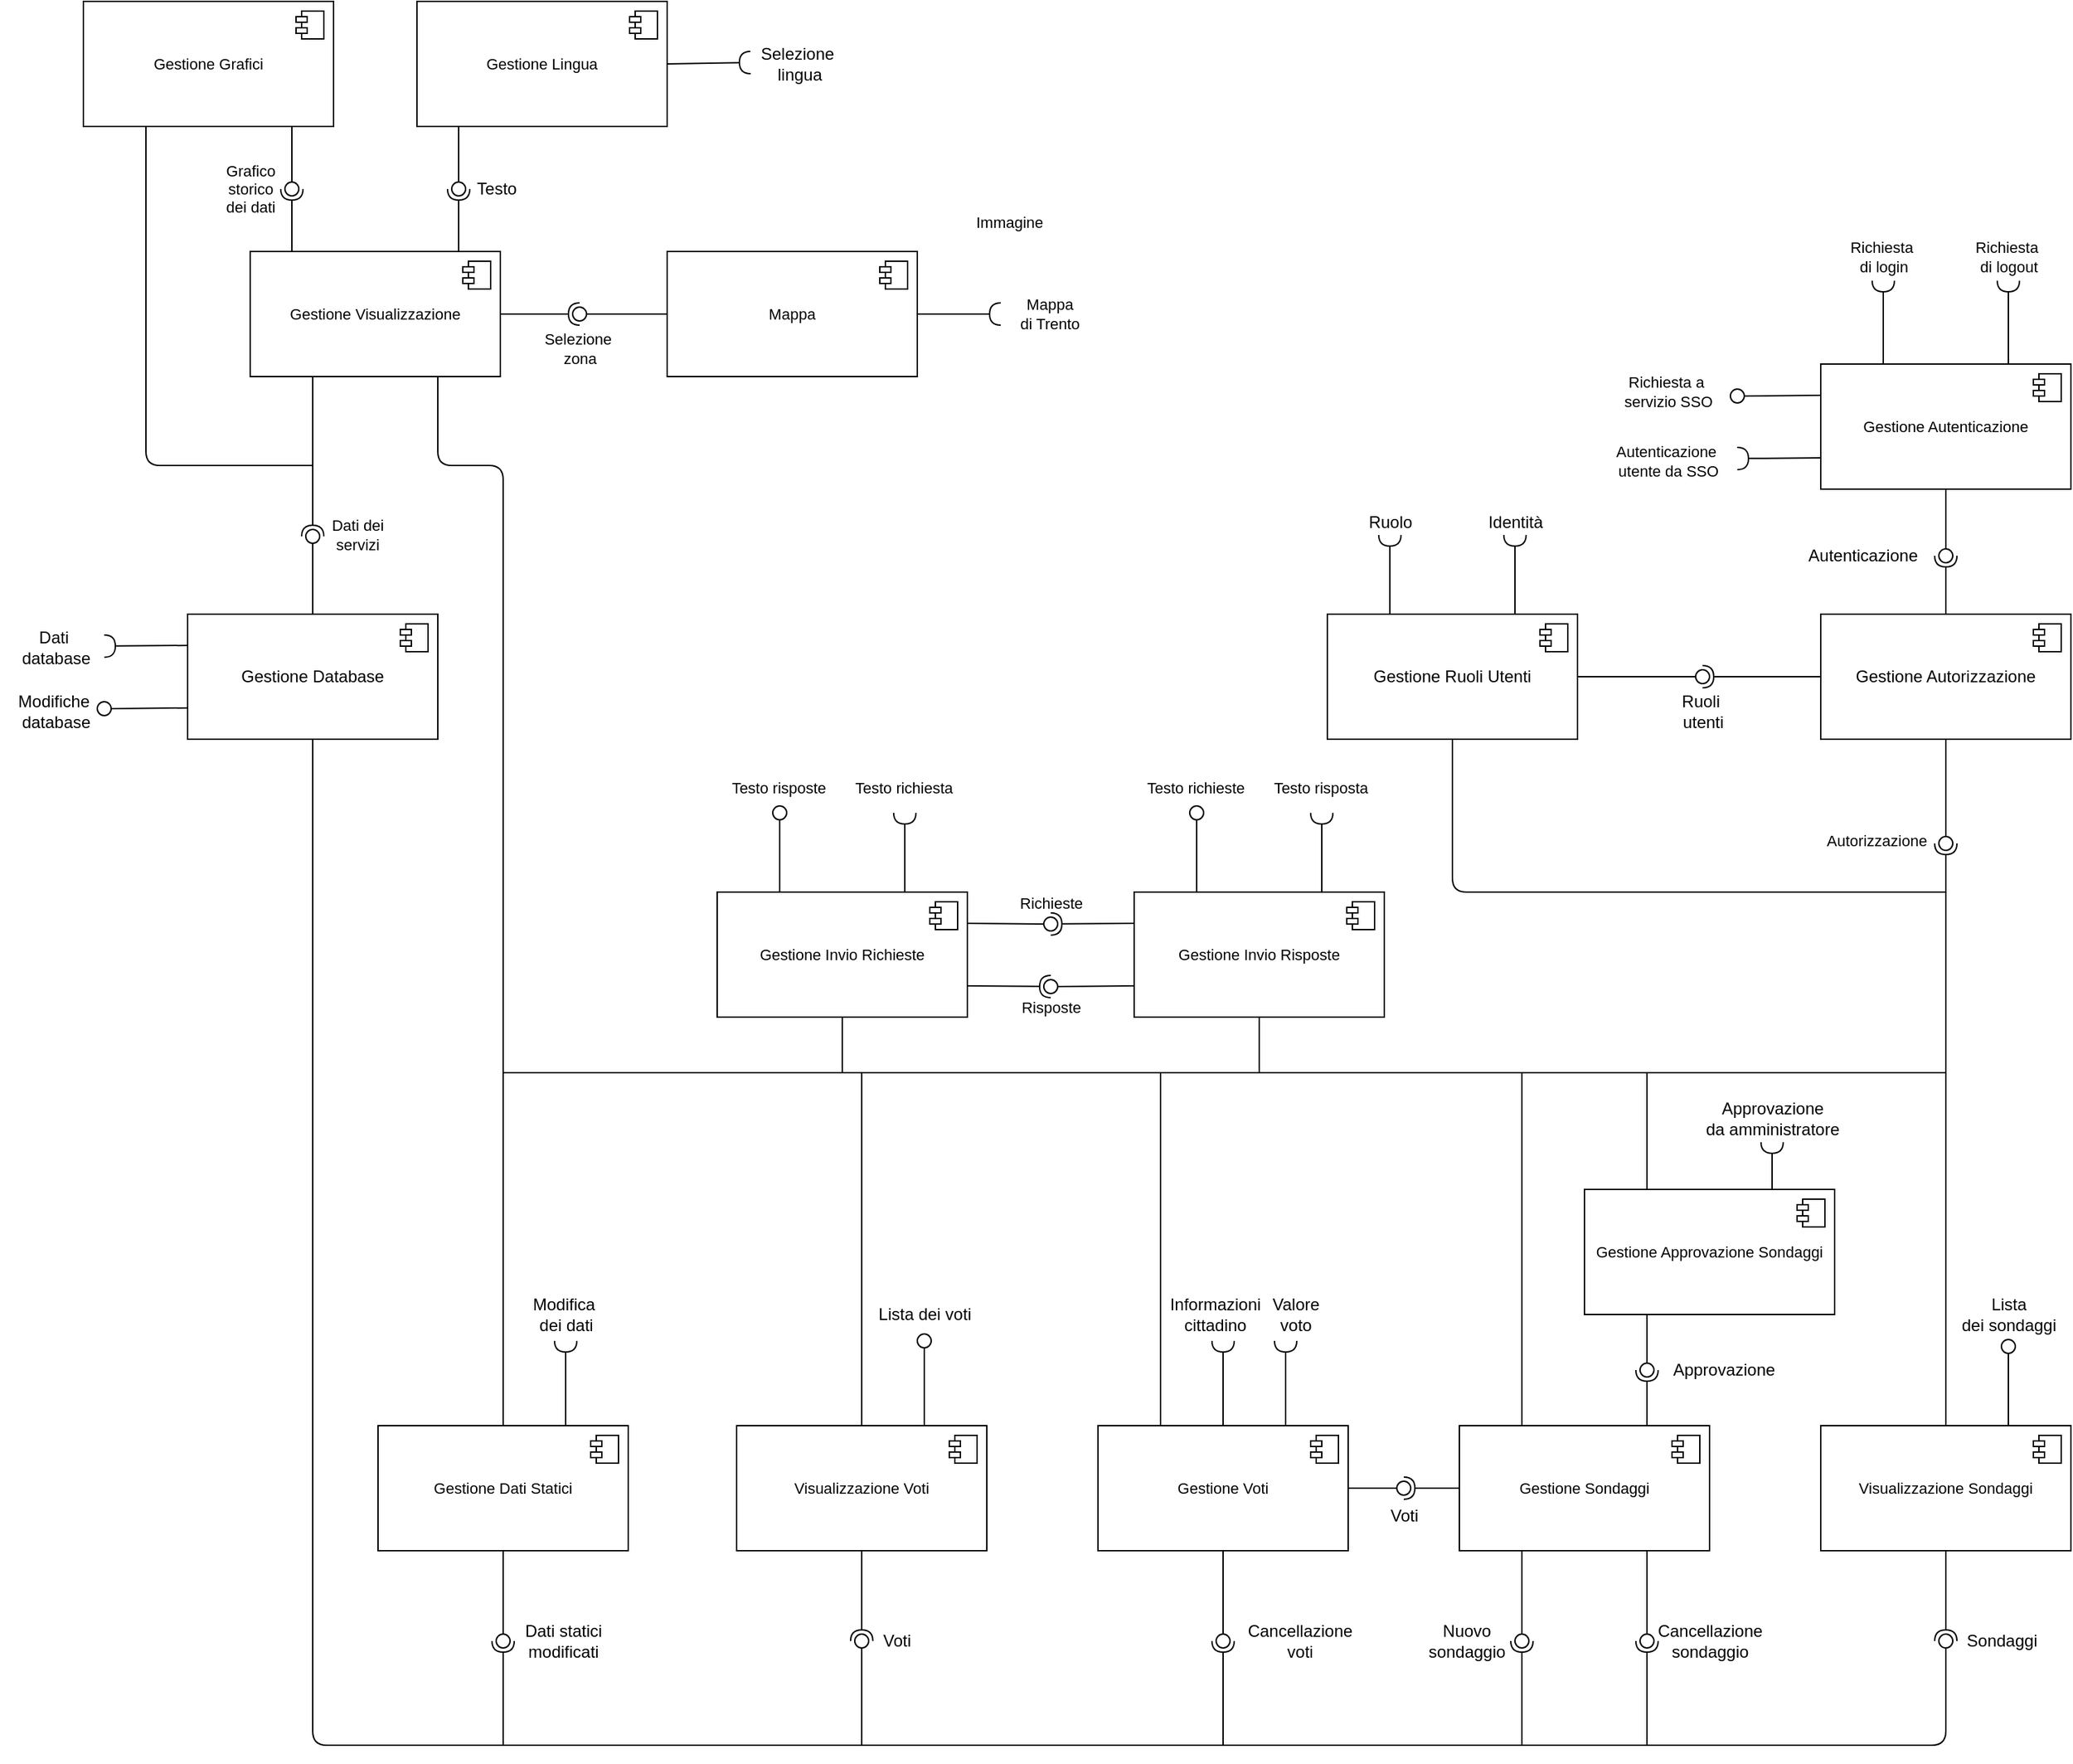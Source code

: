 <mxfile version="25.0.3" pages="4">
  <diagram id="gtQtqkhix3rFj24_8sua" name="Page-4">
    <mxGraphModel dx="3473" dy="1883" grid="1" gridSize="10" guides="1" tooltips="1" connect="1" arrows="1" fold="1" page="1" pageScale="1" pageWidth="2339" pageHeight="3300" background="#ffffff" math="0" shadow="0">
      <root>
        <mxCell id="0" />
        <mxCell id="1" parent="0" />
        <mxCell id="guv9_GFNPytDtIliiHaQ-12" style="edgeStyle=orthogonalEdgeStyle;rounded=1;orthogonalLoop=1;jettySize=auto;html=1;endArrow=none;endFill=0;curved=0;exitX=0.5;exitY=1;exitDx=0;exitDy=0;" parent="1" source="OGZ5FhJUlUCf12EY2wJi-1" edge="1">
          <mxGeometry relative="1" as="geometry">
            <mxPoint x="1855" y="1241" as="targetPoint" />
            <Array as="points">
              <mxPoint x="680" y="1291" />
              <mxPoint x="1855" y="1291" />
            </Array>
            <mxPoint x="684.99" y="567" as="sourcePoint" />
          </mxGeometry>
        </mxCell>
        <mxCell id="OGZ5FhJUlUCf12EY2wJi-1" value="Gestione Database" style="html=1;dropTarget=0;whiteSpace=wrap;" parent="1" vertex="1">
          <mxGeometry x="590" y="477" width="180" height="90" as="geometry" />
        </mxCell>
        <mxCell id="OGZ5FhJUlUCf12EY2wJi-2" value="" style="shape=module;jettyWidth=8;jettyHeight=4;" parent="OGZ5FhJUlUCf12EY2wJi-1" vertex="1">
          <mxGeometry x="1" width="20" height="20" relative="1" as="geometry">
            <mxPoint x="-27" y="7" as="offset" />
          </mxGeometry>
        </mxCell>
        <mxCell id="OGZ5FhJUlUCf12EY2wJi-5" value="Ruoli&amp;nbsp;&lt;div&gt;utenti&lt;/div&gt;" style="text;html=1;align=center;verticalAlign=middle;resizable=0;points=[];autosize=1;strokeColor=none;fillColor=none;" parent="1" vertex="1">
          <mxGeometry x="1655" y="527" width="50" height="40" as="geometry" />
        </mxCell>
        <mxCell id="OGZ5FhJUlUCf12EY2wJi-8" value="Dati&amp;nbsp;&lt;div&gt;database&lt;/div&gt;" style="text;html=1;align=center;verticalAlign=middle;resizable=0;points=[];autosize=1;strokeColor=none;fillColor=none;" parent="1" vertex="1">
          <mxGeometry x="460" y="481" width="70" height="40" as="geometry" />
        </mxCell>
        <mxCell id="OGZ5FhJUlUCf12EY2wJi-9" value="Modifiche&amp;nbsp;&lt;div&gt;database&lt;/div&gt;" style="text;html=1;align=center;verticalAlign=middle;resizable=0;points=[];autosize=1;strokeColor=none;fillColor=none;" parent="1" vertex="1">
          <mxGeometry x="455" y="527" width="80" height="40" as="geometry" />
        </mxCell>
        <mxCell id="OGZ5FhJUlUCf12EY2wJi-11" value="Mappa" style="html=1;dropTarget=0;whiteSpace=wrap;fontFamily=Helvetica;fontSize=11;fontColor=default;labelBackgroundColor=default;" parent="1" vertex="1">
          <mxGeometry x="935" y="216" width="180" height="90" as="geometry" />
        </mxCell>
        <mxCell id="OGZ5FhJUlUCf12EY2wJi-12" value="" style="shape=module;jettyWidth=8;jettyHeight=4;fontFamily=Helvetica;fontSize=11;fontColor=default;labelBackgroundColor=default;" parent="OGZ5FhJUlUCf12EY2wJi-11" vertex="1">
          <mxGeometry x="1" width="20" height="20" relative="1" as="geometry">
            <mxPoint x="-27" y="7" as="offset" />
          </mxGeometry>
        </mxCell>
        <mxCell id="OGZ5FhJUlUCf12EY2wJi-14" value="" style="ellipse;whiteSpace=wrap;html=1;align=center;aspect=fixed;fillColor=none;strokeColor=none;resizable=0;perimeter=centerPerimeter;rotatable=0;allowArrows=0;points=[];outlineConnect=1;fontFamily=Helvetica;fontSize=11;fontColor=default;labelBackgroundColor=default;" parent="1" vertex="1">
          <mxGeometry x="580" y="264" width="10" height="10" as="geometry" />
        </mxCell>
        <mxCell id="OGZ5FhJUlUCf12EY2wJi-15" value="Selezione&amp;nbsp;&lt;div&gt;zona&lt;/div&gt;" style="text;html=1;align=center;verticalAlign=middle;resizable=0;points=[];autosize=1;strokeColor=none;fillColor=none;fontFamily=Helvetica;fontSize=11;fontColor=default;labelBackgroundColor=default;" parent="1" vertex="1">
          <mxGeometry x="837" y="266" width="70" height="40" as="geometry" />
        </mxCell>
        <mxCell id="OGZ5FhJUlUCf12EY2wJi-16" value="" style="rounded=0;orthogonalLoop=1;jettySize=auto;html=1;endArrow=halfCircle;endFill=0;endSize=6;strokeWidth=1;fontSize=12;curved=1;strokeColor=default;align=center;verticalAlign=middle;fontFamily=Helvetica;fontColor=default;labelBackgroundColor=default;edgeStyle=none;sourcePerimeterSpacing=0;targetPerimeterSpacing=0;exitX=1;exitY=0.5;exitDx=0;exitDy=0;" parent="1" source="OGZ5FhJUlUCf12EY2wJi-11" edge="1">
          <mxGeometry relative="1" as="geometry">
            <mxPoint x="725.18" y="474.07" as="sourcePoint" />
            <mxPoint x="1175" y="261" as="targetPoint" />
            <Array as="points" />
          </mxGeometry>
        </mxCell>
        <mxCell id="OGZ5FhJUlUCf12EY2wJi-17" value="Mappa&lt;div&gt;di Trento&lt;/div&gt;" style="text;html=1;align=center;verticalAlign=middle;resizable=0;points=[];autosize=1;strokeColor=none;fillColor=none;fontFamily=Helvetica;fontSize=11;fontColor=default;labelBackgroundColor=default;" parent="1" vertex="1">
          <mxGeometry x="1175" y="241" width="70" height="40" as="geometry" />
        </mxCell>
        <mxCell id="OGZ5FhJUlUCf12EY2wJi-18" value="Dati dei&lt;div&gt;servizi&lt;/div&gt;" style="text;html=1;align=center;verticalAlign=middle;resizable=0;points=[];autosize=1;strokeColor=none;fillColor=none;fontFamily=Helvetica;fontSize=11;fontColor=default;labelBackgroundColor=default;" parent="1" vertex="1">
          <mxGeometry x="682" y="400" width="60" height="40" as="geometry" />
        </mxCell>
        <mxCell id="nEQZJhuOgRg0e_hWNfzh-39" style="edgeStyle=orthogonalEdgeStyle;rounded=1;orthogonalLoop=1;jettySize=auto;html=1;exitX=0.75;exitY=1;exitDx=0;exitDy=0;endArrow=none;endFill=0;curved=0;" edge="1" parent="1" source="OGZ5FhJUlUCf12EY2wJi-19">
          <mxGeometry relative="1" as="geometry">
            <mxPoint x="817" y="807" as="targetPoint" />
            <Array as="points">
              <mxPoint x="770" y="370" />
              <mxPoint x="817" y="370" />
            </Array>
          </mxGeometry>
        </mxCell>
        <mxCell id="OGZ5FhJUlUCf12EY2wJi-19" value="Gestione Visualizzazione" style="html=1;dropTarget=0;whiteSpace=wrap;fontFamily=Helvetica;fontSize=11;fontColor=default;labelBackgroundColor=default;" parent="1" vertex="1">
          <mxGeometry x="635" y="216" width="180" height="90" as="geometry" />
        </mxCell>
        <mxCell id="OGZ5FhJUlUCf12EY2wJi-20" value="" style="shape=module;jettyWidth=8;jettyHeight=4;fontFamily=Helvetica;fontSize=11;fontColor=default;labelBackgroundColor=default;" parent="OGZ5FhJUlUCf12EY2wJi-19" vertex="1">
          <mxGeometry x="1" width="20" height="20" relative="1" as="geometry">
            <mxPoint x="-27" y="7" as="offset" />
          </mxGeometry>
        </mxCell>
        <mxCell id="OGZ5FhJUlUCf12EY2wJi-23" value="Immagine" style="text;html=1;align=center;verticalAlign=middle;resizable=0;points=[];autosize=1;strokeColor=none;fillColor=none;fontFamily=Helvetica;fontSize=11;fontColor=default;labelBackgroundColor=default;" parent="1" vertex="1">
          <mxGeometry x="1146" y="180" width="70" height="30" as="geometry" />
        </mxCell>
        <mxCell id="OGZ5FhJUlUCf12EY2wJi-32" value="Gestione Lingua" style="html=1;dropTarget=0;whiteSpace=wrap;fontFamily=Helvetica;fontSize=11;fontColor=default;labelBackgroundColor=default;" parent="1" vertex="1">
          <mxGeometry x="755" y="36" width="180" height="90" as="geometry" />
        </mxCell>
        <mxCell id="OGZ5FhJUlUCf12EY2wJi-33" value="" style="shape=module;jettyWidth=8;jettyHeight=4;fontFamily=Helvetica;fontSize=11;fontColor=default;labelBackgroundColor=default;" parent="OGZ5FhJUlUCf12EY2wJi-32" vertex="1">
          <mxGeometry x="1" width="20" height="20" relative="1" as="geometry">
            <mxPoint x="-27" y="7" as="offset" />
          </mxGeometry>
        </mxCell>
        <mxCell id="OGZ5FhJUlUCf12EY2wJi-34" value="Grafico&lt;div&gt;storico&lt;/div&gt;&lt;div&gt;dei dati&lt;/div&gt;" style="text;html=1;align=center;verticalAlign=middle;resizable=0;points=[];autosize=1;strokeColor=none;fillColor=none;fontFamily=Helvetica;fontSize=11;fontColor=default;labelBackgroundColor=default;" parent="1" vertex="1">
          <mxGeometry x="605" y="146" width="60" height="50" as="geometry" />
        </mxCell>
        <mxCell id="nEQZJhuOgRg0e_hWNfzh-30" style="edgeStyle=orthogonalEdgeStyle;rounded=1;orthogonalLoop=1;jettySize=auto;html=1;exitX=0.25;exitY=1;exitDx=0;exitDy=0;endArrow=none;endFill=0;curved=0;" edge="1" parent="1" source="OGZ5FhJUlUCf12EY2wJi-37">
          <mxGeometry relative="1" as="geometry">
            <mxPoint x="680" y="370" as="targetPoint" />
            <Array as="points">
              <mxPoint x="560" y="370" />
            </Array>
          </mxGeometry>
        </mxCell>
        <mxCell id="OGZ5FhJUlUCf12EY2wJi-37" value="Gestione Grafici" style="html=1;dropTarget=0;whiteSpace=wrap;fontFamily=Helvetica;fontSize=11;fontColor=default;labelBackgroundColor=default;" parent="1" vertex="1">
          <mxGeometry x="515" y="36" width="180" height="90" as="geometry" />
        </mxCell>
        <mxCell id="OGZ5FhJUlUCf12EY2wJi-38" value="" style="shape=module;jettyWidth=8;jettyHeight=4;fontFamily=Helvetica;fontSize=11;fontColor=default;labelBackgroundColor=default;" parent="OGZ5FhJUlUCf12EY2wJi-37" vertex="1">
          <mxGeometry x="1" width="20" height="20" relative="1" as="geometry">
            <mxPoint x="-27" y="7" as="offset" />
          </mxGeometry>
        </mxCell>
        <mxCell id="OGZ5FhJUlUCf12EY2wJi-41" value="Testo" style="text;html=1;align=center;verticalAlign=middle;resizable=0;points=[];autosize=1;strokeColor=none;fillColor=none;" parent="1" vertex="1">
          <mxGeometry x="787" y="156" width="50" height="30" as="geometry" />
        </mxCell>
        <mxCell id="OGZ5FhJUlUCf12EY2wJi-42" value="" style="rounded=0;orthogonalLoop=1;jettySize=auto;html=1;endArrow=halfCircle;endFill=0;endSize=6;strokeWidth=1;sketch=0;fontSize=12;curved=1;exitX=1;exitY=0.5;exitDx=0;exitDy=0;" parent="1" source="OGZ5FhJUlUCf12EY2wJi-32" edge="1">
          <mxGeometry relative="1" as="geometry">
            <mxPoint x="673" y="-34.0" as="sourcePoint" />
            <mxPoint x="995" y="80" as="targetPoint" />
          </mxGeometry>
        </mxCell>
        <mxCell id="OGZ5FhJUlUCf12EY2wJi-43" value="Selezione&amp;nbsp;&lt;div&gt;lingua&lt;/div&gt;" style="text;html=1;align=center;verticalAlign=middle;resizable=0;points=[];autosize=1;strokeColor=none;fillColor=none;" parent="1" vertex="1">
          <mxGeometry x="990" y="61" width="80" height="40" as="geometry" />
        </mxCell>
        <mxCell id="5Vsjuj8g3ZvZGCiYTO5R-1" value="Gestione Autorizzazione" style="html=1;dropTarget=0;whiteSpace=wrap;" parent="1" vertex="1">
          <mxGeometry x="1765" y="477" width="180" height="90" as="geometry" />
        </mxCell>
        <mxCell id="5Vsjuj8g3ZvZGCiYTO5R-2" value="" style="shape=module;jettyWidth=8;jettyHeight=4;" parent="5Vsjuj8g3ZvZGCiYTO5R-1" vertex="1">
          <mxGeometry x="1" width="20" height="20" relative="1" as="geometry">
            <mxPoint x="-27" y="7" as="offset" />
          </mxGeometry>
        </mxCell>
        <mxCell id="5Vsjuj8g3ZvZGCiYTO5R-4" value="Richiesta&amp;nbsp;&lt;div&gt;di login&lt;/div&gt;" style="text;html=1;align=center;verticalAlign=middle;resizable=0;points=[];autosize=1;strokeColor=none;fillColor=none;fontFamily=Helvetica;fontSize=11;fontColor=default;labelBackgroundColor=default;" parent="1" vertex="1">
          <mxGeometry x="1775" y="200" width="70" height="40" as="geometry" />
        </mxCell>
        <mxCell id="5Vsjuj8g3ZvZGCiYTO5R-6" value="" style="ellipse;whiteSpace=wrap;html=1;align=center;aspect=fixed;fillColor=none;strokeColor=none;resizable=0;perimeter=centerPerimeter;rotatable=0;allowArrows=0;points=[];outlineConnect=1;fontFamily=Helvetica;fontSize=11;fontColor=default;labelBackgroundColor=default;" parent="1" vertex="1">
          <mxGeometry x="1550" y="517" width="10" height="10" as="geometry" />
        </mxCell>
        <mxCell id="5Vsjuj8g3ZvZGCiYTO5R-7" value="Autenticazione&amp;nbsp;&lt;div&gt;utente da SSO&lt;/div&gt;" style="text;html=1;align=center;verticalAlign=middle;resizable=0;points=[];autosize=1;strokeColor=none;fillColor=none;fontFamily=Helvetica;fontSize=11;fontColor=default;labelBackgroundColor=default;" parent="1" vertex="1">
          <mxGeometry x="1605" y="347" width="100" height="40" as="geometry" />
        </mxCell>
        <mxCell id="5Vsjuj8g3ZvZGCiYTO5R-8" value="Richiesta a&amp;nbsp;&lt;div&gt;servizio SSO&lt;/div&gt;" style="text;html=1;align=center;verticalAlign=middle;resizable=0;points=[];autosize=1;strokeColor=none;fillColor=none;fontFamily=Helvetica;fontSize=11;fontColor=default;labelBackgroundColor=default;" parent="1" vertex="1">
          <mxGeometry x="1610" y="297" width="90" height="40" as="geometry" />
        </mxCell>
        <mxCell id="5Vsjuj8g3ZvZGCiYTO5R-9" value="Gestione Autenticazione" style="html=1;dropTarget=0;whiteSpace=wrap;fontFamily=Helvetica;fontSize=11;fontColor=default;labelBackgroundColor=default;" parent="1" vertex="1">
          <mxGeometry x="1765" y="297" width="180" height="90" as="geometry" />
        </mxCell>
        <mxCell id="5Vsjuj8g3ZvZGCiYTO5R-10" value="" style="shape=module;jettyWidth=8;jettyHeight=4;fontFamily=Helvetica;fontSize=11;fontColor=default;labelBackgroundColor=default;" parent="5Vsjuj8g3ZvZGCiYTO5R-9" vertex="1">
          <mxGeometry x="1" width="20" height="20" relative="1" as="geometry">
            <mxPoint x="-27" y="7" as="offset" />
          </mxGeometry>
        </mxCell>
        <mxCell id="5Vsjuj8g3ZvZGCiYTO5R-11" value="" style="rounded=0;orthogonalLoop=1;jettySize=auto;html=1;endArrow=halfCircle;endFill=0;endSize=6;strokeWidth=1;sketch=0;" parent="1" source="5Vsjuj8g3ZvZGCiYTO5R-1" target="5Vsjuj8g3ZvZGCiYTO5R-13" edge="1">
          <mxGeometry relative="1" as="geometry">
            <mxPoint x="1700" y="522" as="sourcePoint" />
          </mxGeometry>
        </mxCell>
        <mxCell id="5Vsjuj8g3ZvZGCiYTO5R-12" value="" style="rounded=0;orthogonalLoop=1;jettySize=auto;html=1;endArrow=oval;endFill=0;sketch=0;sourcePerimeterSpacing=0;targetPerimeterSpacing=0;endSize=10;exitX=0.5;exitY=1;exitDx=0;exitDy=0;" parent="1" source="5Vsjuj8g3ZvZGCiYTO5R-9" target="5Vsjuj8g3ZvZGCiYTO5R-13" edge="1">
          <mxGeometry relative="1" as="geometry">
            <mxPoint x="1660" y="522" as="sourcePoint" />
          </mxGeometry>
        </mxCell>
        <mxCell id="5Vsjuj8g3ZvZGCiYTO5R-13" value="" style="ellipse;whiteSpace=wrap;html=1;align=center;aspect=fixed;fillColor=none;strokeColor=none;resizable=0;perimeter=centerPerimeter;rotatable=0;allowArrows=0;points=[];outlineConnect=1;" parent="1" vertex="1">
          <mxGeometry x="1850" y="430" width="10" height="10" as="geometry" />
        </mxCell>
        <mxCell id="5Vsjuj8g3ZvZGCiYTO5R-14" value="Autenticazione" style="text;html=1;align=center;verticalAlign=middle;resizable=0;points=[];autosize=1;strokeColor=none;fillColor=none;" parent="1" vertex="1">
          <mxGeometry x="1745" y="420" width="100" height="30" as="geometry" />
        </mxCell>
        <mxCell id="5Vsjuj8g3ZvZGCiYTO5R-15" value="" style="rounded=0;orthogonalLoop=1;jettySize=auto;html=1;endArrow=oval;endFill=0;sketch=0;sourcePerimeterSpacing=0;targetPerimeterSpacing=0;endSize=10;strokeColor=default;align=center;verticalAlign=middle;fontFamily=Helvetica;fontSize=11;fontColor=default;labelBackgroundColor=default;edgeStyle=orthogonalEdgeStyle;curved=0;exitX=0.5;exitY=1;exitDx=0;exitDy=0;" parent="1" source="5Vsjuj8g3ZvZGCiYTO5R-1" target="5Vsjuj8g3ZvZGCiYTO5R-16" edge="1">
          <mxGeometry relative="1" as="geometry">
            <mxPoint x="1835" y="642" as="sourcePoint" />
          </mxGeometry>
        </mxCell>
        <mxCell id="5Vsjuj8g3ZvZGCiYTO5R-16" value="" style="ellipse;whiteSpace=wrap;html=1;align=center;aspect=fixed;fillColor=none;strokeColor=none;resizable=0;perimeter=centerPerimeter;rotatable=0;allowArrows=0;points=[];outlineConnect=1;fontFamily=Helvetica;fontSize=11;fontColor=default;labelBackgroundColor=default;" parent="1" vertex="1">
          <mxGeometry x="1850" y="637" width="10" height="10" as="geometry" />
        </mxCell>
        <mxCell id="5Vsjuj8g3ZvZGCiYTO5R-17" value="Autorizzazione" style="text;html=1;align=center;verticalAlign=middle;resizable=0;points=[];autosize=1;strokeColor=none;fillColor=none;fontFamily=Helvetica;fontSize=11;fontColor=default;labelBackgroundColor=default;" parent="1" vertex="1">
          <mxGeometry x="1755" y="625" width="100" height="30" as="geometry" />
        </mxCell>
        <mxCell id="5Vsjuj8g3ZvZGCiYTO5R-19" value="" style="rounded=0;orthogonalLoop=1;jettySize=auto;html=1;endArrow=halfCircle;endFill=0;endSize=6;strokeWidth=1;sketch=0;fontSize=12;curved=1;strokeColor=default;align=center;verticalAlign=middle;fontFamily=Helvetica;fontColor=default;labelBackgroundColor=default;edgeStyle=none;sourcePerimeterSpacing=0;targetPerimeterSpacing=0;exitX=0.25;exitY=0;exitDx=0;exitDy=0;" parent="1" edge="1" source="5Vsjuj8g3ZvZGCiYTO5R-9">
          <mxGeometry relative="1" as="geometry">
            <mxPoint x="1765" y="270" as="sourcePoint" />
            <mxPoint x="1810" y="237" as="targetPoint" />
          </mxGeometry>
        </mxCell>
        <mxCell id="5Vsjuj8g3ZvZGCiYTO5R-20" value="Richiesta&amp;nbsp;&lt;div&gt;di logout&lt;/div&gt;" style="text;html=1;align=center;verticalAlign=middle;resizable=0;points=[];autosize=1;strokeColor=none;fillColor=none;fontFamily=Helvetica;fontSize=11;fontColor=default;labelBackgroundColor=default;" parent="1" vertex="1">
          <mxGeometry x="1865" y="200" width="70" height="40" as="geometry" />
        </mxCell>
        <mxCell id="vrjhyEkpI3tLiUET5t_z-11" style="edgeStyle=orthogonalEdgeStyle;rounded=1;orthogonalLoop=1;jettySize=auto;html=1;curved=0;endArrow=none;endFill=0;exitX=0.5;exitY=1;exitDx=0;exitDy=0;" parent="1" source="vrjhyEkpI3tLiUET5t_z-1" edge="1">
          <mxGeometry relative="1" as="geometry">
            <mxPoint x="1855" y="677" as="targetPoint" />
            <Array as="points">
              <mxPoint x="1500" y="677" />
            </Array>
            <mxPoint x="1620" y="550" as="sourcePoint" />
          </mxGeometry>
        </mxCell>
        <mxCell id="vrjhyEkpI3tLiUET5t_z-1" value="Gestione Ruoli Utenti" style="html=1;dropTarget=0;whiteSpace=wrap;" parent="1" vertex="1">
          <mxGeometry x="1410" y="477" width="180" height="90" as="geometry" />
        </mxCell>
        <mxCell id="vrjhyEkpI3tLiUET5t_z-2" value="" style="shape=module;jettyWidth=8;jettyHeight=4;" parent="vrjhyEkpI3tLiUET5t_z-1" vertex="1">
          <mxGeometry x="1" width="20" height="20" relative="1" as="geometry">
            <mxPoint x="-27" y="7" as="offset" />
          </mxGeometry>
        </mxCell>
        <mxCell id="vrjhyEkpI3tLiUET5t_z-8" value="" style="rounded=0;orthogonalLoop=1;jettySize=auto;html=1;endArrow=halfCircle;endFill=0;endSize=6;strokeWidth=1;sketch=0;exitX=0;exitY=0.5;exitDx=0;exitDy=0;" parent="1" source="5Vsjuj8g3ZvZGCiYTO5R-1" edge="1">
          <mxGeometry relative="1" as="geometry">
            <mxPoint x="2115" y="522" as="sourcePoint" />
            <mxPoint x="1680" y="522" as="targetPoint" />
          </mxGeometry>
        </mxCell>
        <mxCell id="vrjhyEkpI3tLiUET5t_z-9" value="" style="rounded=0;orthogonalLoop=1;jettySize=auto;html=1;endArrow=oval;endFill=0;sketch=0;sourcePerimeterSpacing=0;targetPerimeterSpacing=0;endSize=10;" parent="1" source="vrjhyEkpI3tLiUET5t_z-1" edge="1">
          <mxGeometry relative="1" as="geometry">
            <mxPoint x="2105" y="597" as="sourcePoint" />
            <mxPoint x="1680" y="522" as="targetPoint" />
          </mxGeometry>
        </mxCell>
        <mxCell id="vrjhyEkpI3tLiUET5t_z-10" value="" style="rounded=0;orthogonalLoop=1;jettySize=auto;html=1;endArrow=halfCircle;endFill=0;endSize=6;strokeWidth=1;sketch=0;entryX=0.48;entryY=0.74;entryDx=0;entryDy=0;entryPerimeter=0;exitX=0.5;exitY=0;exitDx=0;exitDy=0;" parent="1" target="5Vsjuj8g3ZvZGCiYTO5R-16" edge="1" source="Bqgbj4xUeXVEgPAr_R7q-3">
          <mxGeometry relative="1" as="geometry">
            <mxPoint x="1855" y="1387" as="sourcePoint" />
            <mxPoint x="2040" y="532" as="targetPoint" />
          </mxGeometry>
        </mxCell>
        <mxCell id="vrjhyEkpI3tLiUET5t_z-12" value="" style="rounded=0;orthogonalLoop=1;jettySize=auto;html=1;endArrow=none;endFill=0;endSize=6;strokeWidth=1;sketch=0;startArrow=halfCircle;startFill=0;entryX=0.75;entryY=0;entryDx=0;entryDy=0;" parent="1" edge="1" target="vrjhyEkpI3tLiUET5t_z-1">
          <mxGeometry relative="1" as="geometry">
            <mxPoint x="1545" y="420" as="sourcePoint" />
            <mxPoint x="1410" y="497" as="targetPoint" />
          </mxGeometry>
        </mxCell>
        <mxCell id="yas45u5ArtZ6tarBSxY5-1" value="" style="rounded=0;orthogonalLoop=1;jettySize=auto;html=1;endArrow=none;endFill=0;endSize=6;strokeWidth=1;sketch=0;startArrow=halfCircle;startFill=0;entryX=0.25;entryY=0;entryDx=0;entryDy=0;" parent="1" edge="1" target="vrjhyEkpI3tLiUET5t_z-1">
          <mxGeometry relative="1" as="geometry">
            <mxPoint x="1455" y="420" as="sourcePoint" />
            <mxPoint x="1410" y="547" as="targetPoint" />
          </mxGeometry>
        </mxCell>
        <mxCell id="yas45u5ArtZ6tarBSxY5-2" value="Identità" style="text;html=1;align=center;verticalAlign=middle;resizable=0;points=[];autosize=1;strokeColor=none;fillColor=none;" parent="1" vertex="1">
          <mxGeometry x="1515" y="396" width="60" height="30" as="geometry" />
        </mxCell>
        <mxCell id="yas45u5ArtZ6tarBSxY5-3" value="Ruolo" style="text;html=1;align=center;verticalAlign=middle;resizable=0;points=[];autosize=1;strokeColor=none;fillColor=none;" parent="1" vertex="1">
          <mxGeometry x="1430" y="396" width="50" height="30" as="geometry" />
        </mxCell>
        <mxCell id="UVNsFdXPebQG7CgED0bt-19" style="edgeStyle=orthogonalEdgeStyle;rounded=0;orthogonalLoop=1;jettySize=auto;html=1;endArrow=none;endFill=0;" edge="1" parent="1" source="Bs7JFXF9MzImfd5bCZNj-1">
          <mxGeometry relative="1" as="geometry">
            <mxPoint x="1061" y="807" as="targetPoint" />
          </mxGeometry>
        </mxCell>
        <mxCell id="Bs7JFXF9MzImfd5bCZNj-1" value="Gestione Invio Richieste" style="html=1;dropTarget=0;whiteSpace=wrap;fontFamily=Helvetica;fontSize=11;fontColor=default;labelBackgroundColor=default;" parent="1" vertex="1">
          <mxGeometry x="971" y="677" width="180" height="90" as="geometry" />
        </mxCell>
        <mxCell id="Bs7JFXF9MzImfd5bCZNj-2" value="" style="shape=module;jettyWidth=8;jettyHeight=4;fontFamily=Helvetica;fontSize=11;fontColor=default;labelBackgroundColor=default;" parent="Bs7JFXF9MzImfd5bCZNj-1" vertex="1">
          <mxGeometry x="1" width="20" height="20" relative="1" as="geometry">
            <mxPoint x="-27" y="7" as="offset" />
          </mxGeometry>
        </mxCell>
        <mxCell id="Bs7JFXF9MzImfd5bCZNj-4" value="Testo richiesta" style="text;html=1;align=center;verticalAlign=middle;resizable=0;points=[];autosize=1;strokeColor=none;fillColor=none;fontFamily=Helvetica;fontSize=11;fontColor=default;labelBackgroundColor=default;" parent="1" vertex="1">
          <mxGeometry x="1060" y="587" width="90" height="30" as="geometry" />
        </mxCell>
        <mxCell id="UVNsFdXPebQG7CgED0bt-18" style="edgeStyle=orthogonalEdgeStyle;rounded=0;orthogonalLoop=1;jettySize=auto;html=1;endArrow=none;endFill=0;" edge="1" parent="1" source="Bs7JFXF9MzImfd5bCZNj-6">
          <mxGeometry relative="1" as="geometry">
            <mxPoint x="1361" y="807" as="targetPoint" />
          </mxGeometry>
        </mxCell>
        <mxCell id="Bs7JFXF9MzImfd5bCZNj-6" value="Gestione Invio Risposte" style="html=1;dropTarget=0;whiteSpace=wrap;fontFamily=Helvetica;fontSize=11;fontColor=default;labelBackgroundColor=default;" parent="1" vertex="1">
          <mxGeometry x="1271" y="677" width="180" height="90" as="geometry" />
        </mxCell>
        <mxCell id="Bs7JFXF9MzImfd5bCZNj-7" value="" style="shape=module;jettyWidth=8;jettyHeight=4;fontFamily=Helvetica;fontSize=11;fontColor=default;labelBackgroundColor=default;" parent="Bs7JFXF9MzImfd5bCZNj-6" vertex="1">
          <mxGeometry x="1" width="20" height="20" relative="1" as="geometry">
            <mxPoint x="-27" y="7" as="offset" />
          </mxGeometry>
        </mxCell>
        <mxCell id="Bs7JFXF9MzImfd5bCZNj-8" value="Risposte" style="text;html=1;align=center;verticalAlign=middle;resizable=0;points=[];autosize=1;strokeColor=none;fillColor=none;fontFamily=Helvetica;fontSize=11;fontColor=default;labelBackgroundColor=default;" parent="1" vertex="1">
          <mxGeometry x="1176" y="745" width="70" height="30" as="geometry" />
        </mxCell>
        <mxCell id="Bs7JFXF9MzImfd5bCZNj-9" value="Richieste" style="text;html=1;align=center;verticalAlign=middle;resizable=0;points=[];autosize=1;strokeColor=none;fillColor=none;fontFamily=Helvetica;fontSize=11;fontColor=default;labelBackgroundColor=default;" parent="1" vertex="1">
          <mxGeometry x="1176" y="670" width="70" height="30" as="geometry" />
        </mxCell>
        <mxCell id="Bs7JFXF9MzImfd5bCZNj-10" value="Testo risposta" style="text;html=1;align=center;verticalAlign=middle;resizable=0;points=[];autosize=1;strokeColor=none;fillColor=none;fontFamily=Helvetica;fontSize=11;fontColor=default;labelBackgroundColor=default;" parent="1" vertex="1">
          <mxGeometry x="1360" y="587" width="90" height="30" as="geometry" />
        </mxCell>
        <mxCell id="Bs7JFXF9MzImfd5bCZNj-16" value="Testo richieste" style="text;html=1;align=center;verticalAlign=middle;resizable=0;points=[];autosize=1;strokeColor=none;fillColor=none;fontFamily=Helvetica;fontSize=11;fontColor=default;labelBackgroundColor=default;" parent="1" vertex="1">
          <mxGeometry x="1270" y="587" width="90" height="30" as="geometry" />
        </mxCell>
        <mxCell id="Bs7JFXF9MzImfd5bCZNj-19" value="Testo risposte" style="text;html=1;align=center;verticalAlign=middle;resizable=0;points=[];autosize=1;strokeColor=none;fillColor=none;fontFamily=Helvetica;fontSize=11;fontColor=default;labelBackgroundColor=default;" parent="1" vertex="1">
          <mxGeometry x="970" y="587" width="90" height="30" as="geometry" />
        </mxCell>
        <mxCell id="Bqgbj4xUeXVEgPAr_R7q-3" value="Visualizzazione Sondaggi" style="html=1;dropTarget=0;whiteSpace=wrap;fontFamily=Helvetica;fontSize=11;fontColor=default;labelBackgroundColor=default;" parent="1" vertex="1">
          <mxGeometry x="1765" y="1061" width="180" height="90" as="geometry" />
        </mxCell>
        <mxCell id="Bqgbj4xUeXVEgPAr_R7q-4" value="" style="shape=module;jettyWidth=8;jettyHeight=4;fontFamily=Helvetica;fontSize=11;fontColor=default;labelBackgroundColor=default;" parent="Bqgbj4xUeXVEgPAr_R7q-3" vertex="1">
          <mxGeometry x="1" width="20" height="20" relative="1" as="geometry">
            <mxPoint x="-27" y="7" as="offset" />
          </mxGeometry>
        </mxCell>
        <mxCell id="O3Lgr_cgXKIUAr7CkRvU-1" value="Sondaggi" style="text;html=1;align=center;verticalAlign=middle;resizable=0;points=[];autosize=1;strokeColor=none;fillColor=none;" parent="1" vertex="1">
          <mxGeometry x="1860" y="1201" width="70" height="30" as="geometry" />
        </mxCell>
        <mxCell id="O3Lgr_cgXKIUAr7CkRvU-2" style="edgeStyle=none;shape=connector;rounded=0;sketch=0;orthogonalLoop=1;jettySize=auto;html=1;strokeColor=default;align=center;verticalAlign=middle;fontFamily=Helvetica;fontSize=11;fontColor=default;labelBackgroundColor=default;endArrow=oval;endFill=0;endSize=10;sourcePerimeterSpacing=0;targetPerimeterSpacing=0;exitX=0.75;exitY=0;exitDx=0;exitDy=0;" parent="1" source="Bqgbj4xUeXVEgPAr_R7q-3" edge="1">
          <mxGeometry relative="1" as="geometry">
            <mxPoint x="1900" y="1004" as="targetPoint" />
            <mxPoint x="2325" y="881" as="sourcePoint" />
          </mxGeometry>
        </mxCell>
        <mxCell id="O3Lgr_cgXKIUAr7CkRvU-3" value="Lista&lt;div&gt;dei sondaggi&lt;/div&gt;" style="text;html=1;align=center;verticalAlign=middle;resizable=0;points=[];autosize=1;strokeColor=none;fillColor=none;" parent="1" vertex="1">
          <mxGeometry x="1855" y="961" width="90" height="40" as="geometry" />
        </mxCell>
        <mxCell id="O3Lgr_cgXKIUAr7CkRvU-4" value="Gestione Sondaggi" style="html=1;dropTarget=0;whiteSpace=wrap;fontFamily=Helvetica;fontSize=11;fontColor=default;labelBackgroundColor=default;" parent="1" vertex="1">
          <mxGeometry x="1505" y="1061" width="180" height="90" as="geometry" />
        </mxCell>
        <mxCell id="O3Lgr_cgXKIUAr7CkRvU-5" value="" style="shape=module;jettyWidth=8;jettyHeight=4;fontFamily=Helvetica;fontSize=11;fontColor=default;labelBackgroundColor=default;" parent="O3Lgr_cgXKIUAr7CkRvU-4" vertex="1">
          <mxGeometry x="1" width="20" height="20" relative="1" as="geometry">
            <mxPoint x="-27" y="7" as="offset" />
          </mxGeometry>
        </mxCell>
        <mxCell id="guv9_GFNPytDtIliiHaQ-1" value="" style="rounded=0;orthogonalLoop=1;jettySize=auto;html=1;endArrow=halfCircle;endFill=0;endSize=6;strokeWidth=1;entryX=0.52;entryY=0.923;entryDx=0;entryDy=0;entryPerimeter=0;" parent="1" edge="1">
          <mxGeometry relative="1" as="geometry">
            <mxPoint x="785" y="216" as="sourcePoint" />
            <mxPoint x="785" y="171" as="targetPoint" />
          </mxGeometry>
        </mxCell>
        <mxCell id="guv9_GFNPytDtIliiHaQ-2" value="" style="rounded=0;orthogonalLoop=1;jettySize=auto;html=1;endArrow=oval;endFill=0;sourcePerimeterSpacing=0;targetPerimeterSpacing=0;endSize=10;" parent="1" edge="1">
          <mxGeometry relative="1" as="geometry">
            <mxPoint x="785" y="126" as="sourcePoint" />
            <mxPoint x="785" y="171" as="targetPoint" />
          </mxGeometry>
        </mxCell>
        <mxCell id="guv9_GFNPytDtIliiHaQ-3" value="" style="rounded=0;orthogonalLoop=1;jettySize=auto;html=1;endArrow=halfCircle;endFill=0;endSize=6;strokeWidth=1;entryX=0.52;entryY=0.923;entryDx=0;entryDy=0;entryPerimeter=0;" parent="1" edge="1">
          <mxGeometry relative="1" as="geometry">
            <mxPoint x="665" y="216" as="sourcePoint" />
            <mxPoint x="665" y="171" as="targetPoint" />
          </mxGeometry>
        </mxCell>
        <mxCell id="guv9_GFNPytDtIliiHaQ-4" value="" style="rounded=0;orthogonalLoop=1;jettySize=auto;html=1;endArrow=oval;endFill=0;sourcePerimeterSpacing=0;targetPerimeterSpacing=0;endSize=10;" parent="1" edge="1">
          <mxGeometry relative="1" as="geometry">
            <mxPoint x="665" y="126" as="sourcePoint" />
            <mxPoint x="665" y="171" as="targetPoint" />
          </mxGeometry>
        </mxCell>
        <mxCell id="FZWkkODyjOf9WtIMBqW3-3" value="Gestione Voti" style="html=1;dropTarget=0;whiteSpace=wrap;fontFamily=Helvetica;fontSize=11;fontColor=default;labelBackgroundColor=default;" parent="1" vertex="1">
          <mxGeometry x="1245" y="1061" width="180" height="90" as="geometry" />
        </mxCell>
        <mxCell id="FZWkkODyjOf9WtIMBqW3-4" value="" style="shape=module;jettyWidth=8;jettyHeight=4;fontFamily=Helvetica;fontSize=11;fontColor=default;labelBackgroundColor=default;" parent="FZWkkODyjOf9WtIMBqW3-3" vertex="1">
          <mxGeometry x="1" width="20" height="20" relative="1" as="geometry">
            <mxPoint x="-27" y="7" as="offset" />
          </mxGeometry>
        </mxCell>
        <mxCell id="FZWkkODyjOf9WtIMBqW3-5" value="Visualizzazione Voti" style="html=1;dropTarget=0;whiteSpace=wrap;fontFamily=Helvetica;fontSize=11;fontColor=default;labelBackgroundColor=default;" parent="1" vertex="1">
          <mxGeometry x="985" y="1061" width="180" height="90" as="geometry" />
        </mxCell>
        <mxCell id="FZWkkODyjOf9WtIMBqW3-6" value="" style="shape=module;jettyWidth=8;jettyHeight=4;fontFamily=Helvetica;fontSize=11;fontColor=default;labelBackgroundColor=default;" parent="FZWkkODyjOf9WtIMBqW3-5" vertex="1">
          <mxGeometry x="1" width="20" height="20" relative="1" as="geometry">
            <mxPoint x="-27" y="7" as="offset" />
          </mxGeometry>
        </mxCell>
        <mxCell id="FZWkkODyjOf9WtIMBqW3-7" value="Gestione Dati Statici" style="html=1;dropTarget=0;whiteSpace=wrap;fontFamily=Helvetica;fontSize=11;fontColor=default;labelBackgroundColor=default;" parent="1" vertex="1">
          <mxGeometry x="727" y="1061" width="180" height="90" as="geometry" />
        </mxCell>
        <mxCell id="FZWkkODyjOf9WtIMBqW3-8" value="" style="shape=module;jettyWidth=8;jettyHeight=4;fontFamily=Helvetica;fontSize=11;fontColor=default;labelBackgroundColor=default;" parent="FZWkkODyjOf9WtIMBqW3-7" vertex="1">
          <mxGeometry x="1" width="20" height="20" relative="1" as="geometry">
            <mxPoint x="-27" y="7" as="offset" />
          </mxGeometry>
        </mxCell>
        <mxCell id="FZWkkODyjOf9WtIMBqW3-16" value="" style="rounded=0;orthogonalLoop=1;jettySize=auto;html=1;endArrow=halfCircle;endFill=0;endSize=6;strokeWidth=1;sketch=0;exitX=0.5;exitY=1;exitDx=0;exitDy=0;" parent="1" source="Bqgbj4xUeXVEgPAr_R7q-3" target="FZWkkODyjOf9WtIMBqW3-18" edge="1">
          <mxGeometry relative="1" as="geometry">
            <mxPoint x="1840" y="1236" as="sourcePoint" />
          </mxGeometry>
        </mxCell>
        <mxCell id="FZWkkODyjOf9WtIMBqW3-17" value="" style="rounded=0;orthogonalLoop=1;jettySize=auto;html=1;endArrow=oval;endFill=0;sketch=0;sourcePerimeterSpacing=0;targetPerimeterSpacing=0;endSize=10;" parent="1" target="FZWkkODyjOf9WtIMBqW3-18" edge="1">
          <mxGeometry relative="1" as="geometry">
            <mxPoint x="1855" y="1241" as="sourcePoint" />
          </mxGeometry>
        </mxCell>
        <mxCell id="FZWkkODyjOf9WtIMBqW3-18" value="" style="ellipse;whiteSpace=wrap;html=1;align=center;aspect=fixed;fillColor=none;strokeColor=none;resizable=0;perimeter=centerPerimeter;rotatable=0;allowArrows=0;points=[];outlineConnect=1;" parent="1" vertex="1">
          <mxGeometry x="1850" y="1211" width="10" height="10" as="geometry" />
        </mxCell>
        <mxCell id="FZWkkODyjOf9WtIMBqW3-19" value="" style="rounded=0;orthogonalLoop=1;jettySize=auto;html=1;endArrow=halfCircle;endFill=0;endSize=6;strokeWidth=1;sketch=0;" parent="1" target="FZWkkODyjOf9WtIMBqW3-21" edge="1">
          <mxGeometry relative="1" as="geometry">
            <mxPoint x="1550" y="1291" as="sourcePoint" />
          </mxGeometry>
        </mxCell>
        <mxCell id="FZWkkODyjOf9WtIMBqW3-20" value="" style="rounded=0;orthogonalLoop=1;jettySize=auto;html=1;endArrow=oval;endFill=0;sketch=0;sourcePerimeterSpacing=0;targetPerimeterSpacing=0;endSize=10;exitX=0.25;exitY=1;exitDx=0;exitDy=0;" parent="1" source="O3Lgr_cgXKIUAr7CkRvU-4" target="FZWkkODyjOf9WtIMBqW3-21" edge="1">
          <mxGeometry relative="1" as="geometry">
            <mxPoint x="1590" y="1256" as="sourcePoint" />
          </mxGeometry>
        </mxCell>
        <mxCell id="FZWkkODyjOf9WtIMBqW3-21" value="" style="ellipse;whiteSpace=wrap;html=1;align=center;aspect=fixed;fillColor=none;strokeColor=none;resizable=0;perimeter=centerPerimeter;rotatable=0;allowArrows=0;points=[];outlineConnect=1;" parent="1" vertex="1">
          <mxGeometry x="1545" y="1211" width="10" height="10" as="geometry" />
        </mxCell>
        <mxCell id="FZWkkODyjOf9WtIMBqW3-22" value="" style="rounded=0;orthogonalLoop=1;jettySize=auto;html=1;endArrow=halfCircle;endFill=0;endSize=6;strokeWidth=1;sketch=0;" parent="1" target="FZWkkODyjOf9WtIMBqW3-24" edge="1">
          <mxGeometry relative="1" as="geometry">
            <mxPoint x="1640" y="1291" as="sourcePoint" />
          </mxGeometry>
        </mxCell>
        <mxCell id="FZWkkODyjOf9WtIMBqW3-23" value="" style="rounded=0;orthogonalLoop=1;jettySize=auto;html=1;endArrow=oval;endFill=0;sketch=0;sourcePerimeterSpacing=0;targetPerimeterSpacing=0;endSize=10;exitX=0.75;exitY=1;exitDx=0;exitDy=0;" parent="1" source="O3Lgr_cgXKIUAr7CkRvU-4" target="FZWkkODyjOf9WtIMBqW3-24" edge="1">
          <mxGeometry relative="1" as="geometry">
            <mxPoint x="1635" y="1216" as="sourcePoint" />
          </mxGeometry>
        </mxCell>
        <mxCell id="FZWkkODyjOf9WtIMBqW3-24" value="" style="ellipse;whiteSpace=wrap;html=1;align=center;aspect=fixed;fillColor=none;strokeColor=none;resizable=0;perimeter=centerPerimeter;rotatable=0;allowArrows=0;points=[];outlineConnect=1;" parent="1" vertex="1">
          <mxGeometry x="1635" y="1211" width="10" height="10" as="geometry" />
        </mxCell>
        <mxCell id="FZWkkODyjOf9WtIMBqW3-25" value="Nuovo&lt;div&gt;sondaggio&lt;/div&gt;" style="text;html=1;align=center;verticalAlign=middle;resizable=0;points=[];autosize=1;strokeColor=none;fillColor=none;" parent="1" vertex="1">
          <mxGeometry x="1470" y="1196" width="80" height="40" as="geometry" />
        </mxCell>
        <mxCell id="FZWkkODyjOf9WtIMBqW3-26" value="Cancellazione&lt;div&gt;sondaggio&lt;/div&gt;" style="text;html=1;align=center;verticalAlign=middle;resizable=0;points=[];autosize=1;strokeColor=none;fillColor=none;" parent="1" vertex="1">
          <mxGeometry x="1635" y="1196" width="100" height="40" as="geometry" />
        </mxCell>
        <mxCell id="FZWkkODyjOf9WtIMBqW3-28" value="" style="rounded=0;orthogonalLoop=1;jettySize=auto;html=1;endArrow=halfCircle;endFill=0;endSize=6;strokeWidth=1;sketch=0;exitX=0;exitY=0.5;exitDx=0;exitDy=0;" parent="1" source="O3Lgr_cgXKIUAr7CkRvU-4" target="FZWkkODyjOf9WtIMBqW3-30" edge="1">
          <mxGeometry relative="1" as="geometry">
            <mxPoint x="1490" y="1046" as="sourcePoint" />
          </mxGeometry>
        </mxCell>
        <mxCell id="FZWkkODyjOf9WtIMBqW3-29" value="" style="rounded=0;orthogonalLoop=1;jettySize=auto;html=1;endArrow=oval;endFill=0;sketch=0;sourcePerimeterSpacing=0;targetPerimeterSpacing=0;endSize=10;exitX=1;exitY=0.5;exitDx=0;exitDy=0;" parent="1" source="FZWkkODyjOf9WtIMBqW3-3" target="FZWkkODyjOf9WtIMBqW3-30" edge="1">
          <mxGeometry relative="1" as="geometry">
            <mxPoint x="1450" y="1046" as="sourcePoint" />
          </mxGeometry>
        </mxCell>
        <mxCell id="FZWkkODyjOf9WtIMBqW3-30" value="" style="ellipse;whiteSpace=wrap;html=1;align=center;aspect=fixed;fillColor=none;strokeColor=none;resizable=0;perimeter=centerPerimeter;rotatable=0;allowArrows=0;points=[];outlineConnect=1;" parent="1" vertex="1">
          <mxGeometry x="1460" y="1101" width="10" height="10" as="geometry" />
        </mxCell>
        <mxCell id="FZWkkODyjOf9WtIMBqW3-31" value="Voti" style="text;html=1;align=center;verticalAlign=middle;resizable=0;points=[];autosize=1;strokeColor=none;fillColor=none;" parent="1" vertex="1">
          <mxGeometry x="1445" y="1111" width="40" height="30" as="geometry" />
        </mxCell>
        <mxCell id="FZWkkODyjOf9WtIMBqW3-32" value="" style="rounded=0;orthogonalLoop=1;jettySize=auto;html=1;endArrow=halfCircle;endFill=0;endSize=6;strokeWidth=1;sketch=0;" parent="1" target="FZWkkODyjOf9WtIMBqW3-34" edge="1">
          <mxGeometry relative="1" as="geometry">
            <mxPoint x="1335" y="1291" as="sourcePoint" />
          </mxGeometry>
        </mxCell>
        <mxCell id="FZWkkODyjOf9WtIMBqW3-33" value="" style="rounded=0;orthogonalLoop=1;jettySize=auto;html=1;endArrow=oval;endFill=0;sketch=0;sourcePerimeterSpacing=0;targetPerimeterSpacing=0;endSize=10;exitX=0.5;exitY=1;exitDx=0;exitDy=0;" parent="1" source="FZWkkODyjOf9WtIMBqW3-3" target="FZWkkODyjOf9WtIMBqW3-34" edge="1">
          <mxGeometry relative="1" as="geometry">
            <mxPoint x="1270" y="1236" as="sourcePoint" />
          </mxGeometry>
        </mxCell>
        <mxCell id="FZWkkODyjOf9WtIMBqW3-34" value="" style="ellipse;whiteSpace=wrap;html=1;align=center;aspect=fixed;fillColor=none;strokeColor=none;resizable=0;perimeter=centerPerimeter;rotatable=0;allowArrows=0;points=[];outlineConnect=1;" parent="1" vertex="1">
          <mxGeometry x="1330" y="1211" width="10" height="10" as="geometry" />
        </mxCell>
        <mxCell id="FZWkkODyjOf9WtIMBqW3-35" value="Cancellazione&lt;div&gt;voti&lt;/div&gt;" style="text;html=1;align=center;verticalAlign=middle;resizable=0;points=[];autosize=1;strokeColor=none;fillColor=none;" parent="1" vertex="1">
          <mxGeometry x="1340" y="1196" width="100" height="40" as="geometry" />
        </mxCell>
        <mxCell id="FZWkkODyjOf9WtIMBqW3-36" value="" style="rounded=0;orthogonalLoop=1;jettySize=auto;html=1;endArrow=halfCircle;endFill=0;endSize=6;strokeWidth=1;sketch=0;exitX=0.5;exitY=1;exitDx=0;exitDy=0;" parent="1" source="FZWkkODyjOf9WtIMBqW3-5" target="FZWkkODyjOf9WtIMBqW3-38" edge="1">
          <mxGeometry relative="1" as="geometry">
            <mxPoint x="947" y="1256" as="sourcePoint" />
          </mxGeometry>
        </mxCell>
        <mxCell id="FZWkkODyjOf9WtIMBqW3-37" value="" style="rounded=0;orthogonalLoop=1;jettySize=auto;html=1;endArrow=oval;endFill=0;sketch=0;sourcePerimeterSpacing=0;targetPerimeterSpacing=0;endSize=10;" parent="1" target="FZWkkODyjOf9WtIMBqW3-38" edge="1">
          <mxGeometry relative="1" as="geometry">
            <mxPoint x="1075" y="1291" as="sourcePoint" />
          </mxGeometry>
        </mxCell>
        <mxCell id="FZWkkODyjOf9WtIMBqW3-38" value="" style="ellipse;whiteSpace=wrap;html=1;align=center;aspect=fixed;fillColor=none;strokeColor=none;resizable=0;perimeter=centerPerimeter;rotatable=0;allowArrows=0;points=[];outlineConnect=1;" parent="1" vertex="1">
          <mxGeometry x="1070" y="1211" width="10" height="10" as="geometry" />
        </mxCell>
        <mxCell id="FZWkkODyjOf9WtIMBqW3-39" value="Voti" style="text;html=1;align=center;verticalAlign=middle;resizable=0;points=[];autosize=1;strokeColor=none;fillColor=none;" parent="1" vertex="1">
          <mxGeometry x="1080" y="1201" width="40" height="30" as="geometry" />
        </mxCell>
        <mxCell id="FZWkkODyjOf9WtIMBqW3-40" value="" style="rounded=0;orthogonalLoop=1;jettySize=auto;html=1;endArrow=halfCircle;endFill=0;endSize=6;strokeWidth=1;sketch=0;" parent="1" target="FZWkkODyjOf9WtIMBqW3-42" edge="1">
          <mxGeometry relative="1" as="geometry">
            <mxPoint x="817" y="1291" as="sourcePoint" />
          </mxGeometry>
        </mxCell>
        <mxCell id="FZWkkODyjOf9WtIMBqW3-41" value="" style="rounded=0;orthogonalLoop=1;jettySize=auto;html=1;endArrow=oval;endFill=0;sketch=0;sourcePerimeterSpacing=0;targetPerimeterSpacing=0;endSize=10;exitX=0.5;exitY=1;exitDx=0;exitDy=0;" parent="1" source="FZWkkODyjOf9WtIMBqW3-7" target="FZWkkODyjOf9WtIMBqW3-42" edge="1">
          <mxGeometry relative="1" as="geometry">
            <mxPoint x="867" y="1226" as="sourcePoint" />
          </mxGeometry>
        </mxCell>
        <mxCell id="FZWkkODyjOf9WtIMBqW3-42" value="" style="ellipse;whiteSpace=wrap;html=1;align=center;aspect=fixed;fillColor=none;strokeColor=none;resizable=0;perimeter=centerPerimeter;rotatable=0;allowArrows=0;points=[];outlineConnect=1;" parent="1" vertex="1">
          <mxGeometry x="812" y="1211" width="10" height="10" as="geometry" />
        </mxCell>
        <mxCell id="FZWkkODyjOf9WtIMBqW3-43" value="Dati&amp;nbsp;&lt;span style=&quot;background-color: initial;&quot;&gt;statici&lt;/span&gt;&lt;div&gt;&lt;span style=&quot;background-color: initial;&quot;&gt;modificati&lt;/span&gt;&lt;/div&gt;" style="text;html=1;align=center;verticalAlign=middle;resizable=0;points=[];autosize=1;strokeColor=none;fillColor=none;" parent="1" vertex="1">
          <mxGeometry x="820" y="1196" width="80" height="40" as="geometry" />
        </mxCell>
        <mxCell id="UVNsFdXPebQG7CgED0bt-22" style="edgeStyle=orthogonalEdgeStyle;rounded=0;orthogonalLoop=1;jettySize=auto;html=1;endArrow=none;endFill=0;exitX=0.25;exitY=0;exitDx=0;exitDy=0;" edge="1" parent="1" source="FZWkkODyjOf9WtIMBqW3-51">
          <mxGeometry relative="1" as="geometry">
            <mxPoint x="1640" y="807" as="targetPoint" />
            <Array as="points">
              <mxPoint x="1640" y="864" />
              <mxPoint x="1640" y="864" />
            </Array>
          </mxGeometry>
        </mxCell>
        <mxCell id="FZWkkODyjOf9WtIMBqW3-51" value="Gestione Approvazione Sondaggi" style="html=1;dropTarget=0;whiteSpace=wrap;fontFamily=Helvetica;fontSize=11;fontColor=default;labelBackgroundColor=default;" parent="1" vertex="1">
          <mxGeometry x="1595" y="891" width="180" height="90" as="geometry" />
        </mxCell>
        <mxCell id="FZWkkODyjOf9WtIMBqW3-52" value="" style="shape=module;jettyWidth=8;jettyHeight=4;fontFamily=Helvetica;fontSize=11;fontColor=default;labelBackgroundColor=default;" parent="FZWkkODyjOf9WtIMBqW3-51" vertex="1">
          <mxGeometry x="1" width="20" height="20" relative="1" as="geometry">
            <mxPoint x="-27" y="7" as="offset" />
          </mxGeometry>
        </mxCell>
        <mxCell id="FZWkkODyjOf9WtIMBqW3-53" style="edgeStyle=orthogonalEdgeStyle;rounded=0;orthogonalLoop=1;jettySize=auto;html=1;endArrow=none;endFill=0;exitX=0.25;exitY=0;exitDx=0;exitDy=0;" parent="1" source="O3Lgr_cgXKIUAr7CkRvU-4" edge="1">
          <mxGeometry relative="1" as="geometry">
            <mxPoint x="1550" y="807" as="targetPoint" />
            <mxPoint x="1540" y="1061" as="sourcePoint" />
            <Array as="points">
              <mxPoint x="1550" y="891" />
            </Array>
          </mxGeometry>
        </mxCell>
        <mxCell id="FZWkkODyjOf9WtIMBqW3-55" style="edgeStyle=orthogonalEdgeStyle;rounded=0;orthogonalLoop=1;jettySize=auto;html=1;endArrow=none;endFill=0;exitX=0.25;exitY=0;exitDx=0;exitDy=0;" parent="1" edge="1" source="FZWkkODyjOf9WtIMBqW3-3">
          <mxGeometry relative="1" as="geometry">
            <mxPoint x="1290" y="807" as="targetPoint" />
            <mxPoint x="1335" y="1060" as="sourcePoint" />
            <Array as="points">
              <mxPoint x="1290" y="807" />
              <mxPoint x="1290" y="807" />
            </Array>
          </mxGeometry>
        </mxCell>
        <mxCell id="FZWkkODyjOf9WtIMBqW3-56" style="edgeStyle=orthogonalEdgeStyle;rounded=0;orthogonalLoop=1;jettySize=auto;html=1;endArrow=none;endFill=0;exitX=0.5;exitY=0;exitDx=0;exitDy=0;" parent="1" edge="1" source="FZWkkODyjOf9WtIMBqW3-5">
          <mxGeometry relative="1" as="geometry">
            <mxPoint x="1075" y="807" as="targetPoint" />
            <mxPoint x="1075" y="1060" as="sourcePoint" />
            <Array as="points" />
          </mxGeometry>
        </mxCell>
        <mxCell id="FZWkkODyjOf9WtIMBqW3-57" value="" style="rounded=0;orthogonalLoop=1;jettySize=auto;html=1;endArrow=halfCircle;endFill=0;endSize=6;strokeWidth=1;sketch=0;exitX=0.75;exitY=0;exitDx=0;exitDy=0;" parent="1" source="O3Lgr_cgXKIUAr7CkRvU-4" target="FZWkkODyjOf9WtIMBqW3-59" edge="1">
          <mxGeometry relative="1" as="geometry">
            <mxPoint x="1620" y="1031" as="sourcePoint" />
          </mxGeometry>
        </mxCell>
        <mxCell id="FZWkkODyjOf9WtIMBqW3-58" value="" style="rounded=0;orthogonalLoop=1;jettySize=auto;html=1;endArrow=oval;endFill=0;sketch=0;sourcePerimeterSpacing=0;targetPerimeterSpacing=0;endSize=10;exitX=0.25;exitY=1;exitDx=0;exitDy=0;" parent="1" source="FZWkkODyjOf9WtIMBqW3-51" target="FZWkkODyjOf9WtIMBqW3-59" edge="1">
          <mxGeometry relative="1" as="geometry">
            <mxPoint x="1580" y="1031" as="sourcePoint" />
          </mxGeometry>
        </mxCell>
        <mxCell id="FZWkkODyjOf9WtIMBqW3-59" value="" style="ellipse;whiteSpace=wrap;html=1;align=center;aspect=fixed;fillColor=none;strokeColor=none;resizable=0;perimeter=centerPerimeter;rotatable=0;allowArrows=0;points=[];outlineConnect=1;" parent="1" vertex="1">
          <mxGeometry x="1635" y="1016" width="10" height="10" as="geometry" />
        </mxCell>
        <mxCell id="FZWkkODyjOf9WtIMBqW3-60" value="Approvazione" style="text;html=1;align=center;verticalAlign=middle;resizable=0;points=[];autosize=1;strokeColor=none;fillColor=none;" parent="1" vertex="1">
          <mxGeometry x="1645" y="1006" width="100" height="30" as="geometry" />
        </mxCell>
        <mxCell id="UVNsFdXPebQG7CgED0bt-1" value="" style="rounded=0;orthogonalLoop=1;jettySize=auto;html=1;endArrow=halfCircle;endFill=0;endSize=6;strokeWidth=1;sketch=0;fontSize=12;curved=1;strokeColor=default;align=center;verticalAlign=middle;fontFamily=Helvetica;fontColor=default;labelBackgroundColor=default;edgeStyle=none;sourcePerimeterSpacing=0;targetPerimeterSpacing=0;exitX=0.75;exitY=0;exitDx=0;exitDy=0;" edge="1" parent="1" source="5Vsjuj8g3ZvZGCiYTO5R-9">
          <mxGeometry relative="1" as="geometry">
            <mxPoint x="1820" y="307" as="sourcePoint" />
            <mxPoint x="1900" y="237" as="targetPoint" />
          </mxGeometry>
        </mxCell>
        <mxCell id="UVNsFdXPebQG7CgED0bt-4" value="" style="rounded=0;orthogonalLoop=1;jettySize=auto;html=1;endArrow=halfCircle;endFill=0;endSize=6;strokeWidth=1;sketch=0;exitX=0;exitY=0.75;exitDx=0;exitDy=0;" edge="1" parent="1" source="5Vsjuj8g3ZvZGCiYTO5R-9">
          <mxGeometry relative="1" as="geometry">
            <mxPoint x="1690" y="365" as="sourcePoint" />
            <mxPoint x="1705" y="365" as="targetPoint" />
          </mxGeometry>
        </mxCell>
        <mxCell id="UVNsFdXPebQG7CgED0bt-5" value="" style="rounded=0;orthogonalLoop=1;jettySize=auto;html=1;endArrow=oval;endFill=0;sketch=0;sourcePerimeterSpacing=0;targetPerimeterSpacing=0;endSize=10;exitX=0;exitY=0.25;exitDx=0;exitDy=0;" edge="1" parent="1" source="5Vsjuj8g3ZvZGCiYTO5R-9">
          <mxGeometry relative="1" as="geometry">
            <mxPoint x="1650" y="365" as="sourcePoint" />
            <mxPoint x="1705" y="320" as="targetPoint" />
          </mxGeometry>
        </mxCell>
        <mxCell id="UVNsFdXPebQG7CgED0bt-7" value="" style="rounded=0;orthogonalLoop=1;jettySize=auto;html=1;endArrow=halfCircle;endFill=0;endSize=6;strokeWidth=1;sketch=0;exitX=0;exitY=0.25;exitDx=0;exitDy=0;" edge="1" target="UVNsFdXPebQG7CgED0bt-9" parent="1" source="Bs7JFXF9MzImfd5bCZNj-6">
          <mxGeometry relative="1" as="geometry">
            <mxPoint x="1236" y="672" as="sourcePoint" />
          </mxGeometry>
        </mxCell>
        <mxCell id="UVNsFdXPebQG7CgED0bt-8" value="" style="rounded=0;orthogonalLoop=1;jettySize=auto;html=1;endArrow=oval;endFill=0;sketch=0;sourcePerimeterSpacing=0;targetPerimeterSpacing=0;endSize=10;exitX=1;exitY=0.25;exitDx=0;exitDy=0;" edge="1" target="UVNsFdXPebQG7CgED0bt-9" parent="1" source="Bs7JFXF9MzImfd5bCZNj-1">
          <mxGeometry relative="1" as="geometry">
            <mxPoint x="1196" y="672" as="sourcePoint" />
          </mxGeometry>
        </mxCell>
        <mxCell id="UVNsFdXPebQG7CgED0bt-9" value="" style="ellipse;whiteSpace=wrap;html=1;align=center;aspect=fixed;fillColor=none;strokeColor=none;resizable=0;perimeter=centerPerimeter;rotatable=0;allowArrows=0;points=[];outlineConnect=1;" vertex="1" parent="1">
          <mxGeometry x="1206" y="695" width="10" height="10" as="geometry" />
        </mxCell>
        <mxCell id="UVNsFdXPebQG7CgED0bt-10" value="" style="rounded=0;orthogonalLoop=1;jettySize=auto;html=1;endArrow=halfCircle;endFill=0;endSize=6;strokeWidth=1;sketch=0;exitX=1;exitY=0.75;exitDx=0;exitDy=0;" edge="1" target="UVNsFdXPebQG7CgED0bt-12" parent="1" source="Bs7JFXF9MzImfd5bCZNj-1">
          <mxGeometry relative="1" as="geometry">
            <mxPoint x="1236" y="660" as="sourcePoint" />
          </mxGeometry>
        </mxCell>
        <mxCell id="UVNsFdXPebQG7CgED0bt-11" value="" style="rounded=0;orthogonalLoop=1;jettySize=auto;html=1;endArrow=oval;endFill=0;sketch=0;sourcePerimeterSpacing=0;targetPerimeterSpacing=0;endSize=10;exitX=0;exitY=0.75;exitDx=0;exitDy=0;" edge="1" target="UVNsFdXPebQG7CgED0bt-12" parent="1" source="Bs7JFXF9MzImfd5bCZNj-6">
          <mxGeometry relative="1" as="geometry">
            <mxPoint x="1196" y="660" as="sourcePoint" />
          </mxGeometry>
        </mxCell>
        <mxCell id="UVNsFdXPebQG7CgED0bt-12" value="" style="ellipse;whiteSpace=wrap;html=1;align=center;aspect=fixed;fillColor=none;strokeColor=none;resizable=0;perimeter=centerPerimeter;rotatable=0;allowArrows=0;points=[];outlineConnect=1;" vertex="1" parent="1">
          <mxGeometry x="1206" y="740" width="10" height="10" as="geometry" />
        </mxCell>
        <mxCell id="UVNsFdXPebQG7CgED0bt-13" value="" style="rounded=0;orthogonalLoop=1;jettySize=auto;html=1;endArrow=halfCircle;endFill=0;endSize=6;strokeWidth=1;sketch=0;exitX=0.75;exitY=0;exitDx=0;exitDy=0;" edge="1" parent="1" source="Bs7JFXF9MzImfd5bCZNj-1">
          <mxGeometry relative="1" as="geometry">
            <mxPoint x="1116" y="672.5" as="sourcePoint" />
            <mxPoint x="1106" y="620" as="targetPoint" />
          </mxGeometry>
        </mxCell>
        <mxCell id="UVNsFdXPebQG7CgED0bt-14" value="" style="rounded=0;orthogonalLoop=1;jettySize=auto;html=1;endArrow=oval;endFill=0;sketch=0;sourcePerimeterSpacing=0;targetPerimeterSpacing=0;endSize=10;exitX=0.25;exitY=0;exitDx=0;exitDy=0;" edge="1" parent="1" source="Bs7JFXF9MzImfd5bCZNj-1">
          <mxGeometry relative="1" as="geometry">
            <mxPoint x="1031" y="612" as="sourcePoint" />
            <mxPoint x="1016" y="620" as="targetPoint" />
          </mxGeometry>
        </mxCell>
        <mxCell id="UVNsFdXPebQG7CgED0bt-16" value="" style="rounded=0;orthogonalLoop=1;jettySize=auto;html=1;endArrow=halfCircle;endFill=0;endSize=6;strokeWidth=1;sketch=0;exitX=0.75;exitY=0;exitDx=0;exitDy=0;" edge="1" parent="1" source="Bs7JFXF9MzImfd5bCZNj-6">
          <mxGeometry relative="1" as="geometry">
            <mxPoint x="1406" y="677" as="sourcePoint" />
            <mxPoint x="1406" y="620" as="targetPoint" />
          </mxGeometry>
        </mxCell>
        <mxCell id="UVNsFdXPebQG7CgED0bt-17" value="" style="rounded=0;orthogonalLoop=1;jettySize=auto;html=1;endArrow=oval;endFill=0;sketch=0;sourcePerimeterSpacing=0;targetPerimeterSpacing=0;endSize=10;exitX=0.25;exitY=0;exitDx=0;exitDy=0;" edge="1" parent="1" source="Bs7JFXF9MzImfd5bCZNj-6">
          <mxGeometry relative="1" as="geometry">
            <mxPoint x="1316" y="677" as="sourcePoint" />
            <mxPoint x="1316" y="620" as="targetPoint" />
          </mxGeometry>
        </mxCell>
        <mxCell id="UVNsFdXPebQG7CgED0bt-23" style="edgeStyle=orthogonalEdgeStyle;rounded=0;orthogonalLoop=1;jettySize=auto;html=1;endArrow=none;endFill=0;exitX=0.5;exitY=0;exitDx=0;exitDy=0;" edge="1" parent="1" source="FZWkkODyjOf9WtIMBqW3-7">
          <mxGeometry relative="1" as="geometry">
            <mxPoint x="817" y="807" as="targetPoint" />
            <mxPoint x="805" y="1060" as="sourcePoint" />
            <Array as="points">
              <mxPoint x="817" y="854" />
            </Array>
          </mxGeometry>
        </mxCell>
        <mxCell id="UVNsFdXPebQG7CgED0bt-24" value="" style="rounded=0;orthogonalLoop=1;jettySize=auto;html=1;endArrow=halfCircle;endFill=0;endSize=6;strokeWidth=1;sketch=0;exitX=0.75;exitY=0;exitDx=0;exitDy=0;" edge="1" parent="1" source="FZWkkODyjOf9WtIMBqW3-51">
          <mxGeometry relative="1" as="geometry">
            <mxPoint x="1650" y="1071" as="sourcePoint" />
            <mxPoint x="1730" y="857" as="targetPoint" />
          </mxGeometry>
        </mxCell>
        <mxCell id="UVNsFdXPebQG7CgED0bt-25" value="Approvazione&lt;div&gt;da amministratore&lt;/div&gt;" style="text;html=1;align=center;verticalAlign=middle;resizable=0;points=[];autosize=1;strokeColor=none;fillColor=none;" vertex="1" parent="1">
          <mxGeometry x="1670" y="820" width="120" height="40" as="geometry" />
        </mxCell>
        <mxCell id="nEQZJhuOgRg0e_hWNfzh-2" value="" style="rounded=0;orthogonalLoop=1;jettySize=auto;html=1;endArrow=halfCircle;endFill=0;endSize=6;strokeWidth=1;sketch=0;exitX=0.5;exitY=0;exitDx=0;exitDy=0;" edge="1" parent="1" source="FZWkkODyjOf9WtIMBqW3-3">
          <mxGeometry relative="1" as="geometry">
            <mxPoint x="1355" y="976" as="sourcePoint" />
            <mxPoint x="1335" y="1000" as="targetPoint" />
          </mxGeometry>
        </mxCell>
        <mxCell id="nEQZJhuOgRg0e_hWNfzh-8" value="" style="rounded=0;orthogonalLoop=1;jettySize=auto;html=1;endArrow=halfCircle;endFill=0;endSize=6;strokeWidth=1;sketch=0;exitX=0.75;exitY=0;exitDx=0;exitDy=0;" edge="1" parent="1" source="FZWkkODyjOf9WtIMBqW3-3">
          <mxGeometry relative="1" as="geometry">
            <mxPoint x="1450" y="932" as="sourcePoint" />
            <mxPoint x="1380" y="1000" as="targetPoint" />
          </mxGeometry>
        </mxCell>
        <mxCell id="nEQZJhuOgRg0e_hWNfzh-11" value="Informazioni&lt;div&gt;cittadino&lt;/div&gt;" style="text;html=1;align=center;verticalAlign=middle;resizable=0;points=[];autosize=1;strokeColor=none;fillColor=none;" vertex="1" parent="1">
          <mxGeometry x="1284" y="961" width="90" height="40" as="geometry" />
        </mxCell>
        <mxCell id="nEQZJhuOgRg0e_hWNfzh-12" value="Valore&lt;div&gt;voto&lt;/div&gt;" style="text;html=1;align=center;verticalAlign=middle;resizable=0;points=[];autosize=1;strokeColor=none;fillColor=none;" vertex="1" parent="1">
          <mxGeometry x="1357" y="961" width="60" height="40" as="geometry" />
        </mxCell>
        <mxCell id="nEQZJhuOgRg0e_hWNfzh-14" value="" style="rounded=0;orthogonalLoop=1;jettySize=auto;html=1;endArrow=oval;endFill=0;sketch=0;sourcePerimeterSpacing=0;targetPerimeterSpacing=0;endSize=10;exitX=0.75;exitY=0;exitDx=0;exitDy=0;" edge="1" parent="1" source="FZWkkODyjOf9WtIMBqW3-5">
          <mxGeometry relative="1" as="geometry">
            <mxPoint x="1180" y="986" as="sourcePoint" />
            <mxPoint x="1120" y="1000" as="targetPoint" />
          </mxGeometry>
        </mxCell>
        <mxCell id="nEQZJhuOgRg0e_hWNfzh-16" value="Lista dei voti" style="text;html=1;align=center;verticalAlign=middle;resizable=0;points=[];autosize=1;strokeColor=none;fillColor=none;" vertex="1" parent="1">
          <mxGeometry x="1075" y="966" width="90" height="30" as="geometry" />
        </mxCell>
        <mxCell id="nEQZJhuOgRg0e_hWNfzh-17" value="" style="rounded=0;orthogonalLoop=1;jettySize=auto;html=1;endArrow=halfCircle;endFill=0;endSize=6;strokeWidth=1;sketch=0;fontSize=12;curved=1;exitX=0.75;exitY=0;exitDx=0;exitDy=0;" edge="1" parent="1" source="FZWkkODyjOf9WtIMBqW3-7">
          <mxGeometry relative="1" as="geometry">
            <mxPoint x="915" y="1001" as="sourcePoint" />
            <mxPoint x="862" y="1000" as="targetPoint" />
          </mxGeometry>
        </mxCell>
        <mxCell id="nEQZJhuOgRg0e_hWNfzh-18" value="" style="ellipse;whiteSpace=wrap;html=1;align=center;aspect=fixed;fillColor=none;strokeColor=none;resizable=0;perimeter=centerPerimeter;rotatable=0;allowArrows=0;points=[];outlineConnect=1;" vertex="1" parent="1">
          <mxGeometry x="890" y="996" width="10" height="10" as="geometry" />
        </mxCell>
        <mxCell id="nEQZJhuOgRg0e_hWNfzh-19" value="Modifica&amp;nbsp;&lt;div&gt;dei dati&lt;/div&gt;" style="text;html=1;align=center;verticalAlign=middle;resizable=0;points=[];autosize=1;strokeColor=none;fillColor=none;" vertex="1" parent="1">
          <mxGeometry x="827" y="961" width="70" height="40" as="geometry" />
        </mxCell>
        <mxCell id="nEQZJhuOgRg0e_hWNfzh-22" value="" style="rounded=0;orthogonalLoop=1;jettySize=auto;html=1;endArrow=halfCircle;endFill=0;endSize=6;strokeWidth=1;sketch=0;exitX=1;exitY=0.5;exitDx=0;exitDy=0;" edge="1" target="nEQZJhuOgRg0e_hWNfzh-24" parent="1" source="OGZ5FhJUlUCf12EY2wJi-19">
          <mxGeometry relative="1" as="geometry">
            <mxPoint x="892" y="225" as="sourcePoint" />
          </mxGeometry>
        </mxCell>
        <mxCell id="nEQZJhuOgRg0e_hWNfzh-23" value="" style="rounded=0;orthogonalLoop=1;jettySize=auto;html=1;endArrow=oval;endFill=0;sketch=0;sourcePerimeterSpacing=0;targetPerimeterSpacing=0;endSize=10;exitX=0;exitY=0.5;exitDx=0;exitDy=0;" edge="1" target="nEQZJhuOgRg0e_hWNfzh-24" parent="1" source="OGZ5FhJUlUCf12EY2wJi-11">
          <mxGeometry relative="1" as="geometry">
            <mxPoint x="852" y="225" as="sourcePoint" />
          </mxGeometry>
        </mxCell>
        <mxCell id="nEQZJhuOgRg0e_hWNfzh-24" value="" style="ellipse;whiteSpace=wrap;html=1;align=center;aspect=fixed;fillColor=none;strokeColor=none;resizable=0;perimeter=centerPerimeter;rotatable=0;allowArrows=0;points=[];outlineConnect=1;" vertex="1" parent="1">
          <mxGeometry x="867" y="256" width="10" height="10" as="geometry" />
        </mxCell>
        <mxCell id="nEQZJhuOgRg0e_hWNfzh-27" value="" style="rounded=0;orthogonalLoop=1;jettySize=auto;html=1;endArrow=halfCircle;endFill=0;endSize=6;strokeWidth=1;sketch=0;exitX=0.25;exitY=1;exitDx=0;exitDy=0;" edge="1" target="nEQZJhuOgRg0e_hWNfzh-29" parent="1" source="OGZ5FhJUlUCf12EY2wJi-19">
          <mxGeometry relative="1" as="geometry">
            <mxPoint x="730" y="317" as="sourcePoint" />
          </mxGeometry>
        </mxCell>
        <mxCell id="nEQZJhuOgRg0e_hWNfzh-28" value="" style="rounded=0;orthogonalLoop=1;jettySize=auto;html=1;endArrow=oval;endFill=0;sketch=0;sourcePerimeterSpacing=0;targetPerimeterSpacing=0;endSize=10;exitX=0.5;exitY=0;exitDx=0;exitDy=0;" edge="1" target="nEQZJhuOgRg0e_hWNfzh-29" parent="1" source="OGZ5FhJUlUCf12EY2wJi-1">
          <mxGeometry relative="1" as="geometry">
            <mxPoint x="690" y="317" as="sourcePoint" />
          </mxGeometry>
        </mxCell>
        <mxCell id="nEQZJhuOgRg0e_hWNfzh-29" value="" style="ellipse;whiteSpace=wrap;html=1;align=center;aspect=fixed;fillColor=none;strokeColor=none;resizable=0;perimeter=centerPerimeter;rotatable=0;allowArrows=0;points=[];outlineConnect=1;" vertex="1" parent="1">
          <mxGeometry x="675" y="416" width="10" height="10" as="geometry" />
        </mxCell>
        <mxCell id="nEQZJhuOgRg0e_hWNfzh-34" value="" style="rounded=0;orthogonalLoop=1;jettySize=auto;html=1;endArrow=halfCircle;endFill=0;endSize=6;strokeWidth=1;sketch=0;exitX=0;exitY=0.25;exitDx=0;exitDy=0;" edge="1" parent="1" source="OGZ5FhJUlUCf12EY2wJi-1">
          <mxGeometry relative="1" as="geometry">
            <mxPoint x="560" y="545" as="sourcePoint" />
            <mxPoint x="530" y="500" as="targetPoint" />
          </mxGeometry>
        </mxCell>
        <mxCell id="nEQZJhuOgRg0e_hWNfzh-35" value="" style="rounded=0;orthogonalLoop=1;jettySize=auto;html=1;endArrow=oval;endFill=0;sketch=0;sourcePerimeterSpacing=0;targetPerimeterSpacing=0;endSize=10;exitX=0;exitY=0.75;exitDx=0;exitDy=0;" edge="1" parent="1" source="OGZ5FhJUlUCf12EY2wJi-1">
          <mxGeometry relative="1" as="geometry">
            <mxPoint x="520" y="545" as="sourcePoint" />
            <mxPoint x="530" y="545" as="targetPoint" />
          </mxGeometry>
        </mxCell>
        <mxCell id="nEQZJhuOgRg0e_hWNfzh-42" value="" style="endArrow=none;html=1;rounded=0;" edge="1" parent="1">
          <mxGeometry width="50" height="50" relative="1" as="geometry">
            <mxPoint x="817" y="807" as="sourcePoint" />
            <mxPoint x="1855" y="807" as="targetPoint" />
          </mxGeometry>
        </mxCell>
      </root>
    </mxGraphModel>
  </diagram>
  <diagram name="Page-1" id="3OjyvtWVO479518ez5wH">
    <mxGraphModel dx="5809" dy="1883" grid="1" gridSize="10" guides="1" tooltips="1" connect="1" arrows="1" fold="1" page="1" pageScale="1" pageWidth="2336" pageHeight="1654" background="#FFFFFF" math="0" shadow="0">
      <root>
        <mxCell id="0" />
        <mxCell id="1" parent="0" />
        <mxCell id="RAE1uICUCIzIA2Ka8J2D-3" value="Gestione Autorizzazione" style="html=1;dropTarget=0;whiteSpace=wrap;" parent="1" vertex="1">
          <mxGeometry x="700" y="490" width="180" height="90" as="geometry" />
        </mxCell>
        <mxCell id="RAE1uICUCIzIA2Ka8J2D-4" value="" style="shape=module;jettyWidth=8;jettyHeight=4;" parent="RAE1uICUCIzIA2Ka8J2D-3" vertex="1">
          <mxGeometry x="1" width="20" height="20" relative="1" as="geometry">
            <mxPoint x="-27" y="7" as="offset" />
          </mxGeometry>
        </mxCell>
        <mxCell id="_6yThjrp1BtvVzR48VfW-2" style="edgeStyle=none;shape=connector;rounded=0;sketch=0;orthogonalLoop=1;jettySize=auto;html=1;strokeColor=default;align=center;verticalAlign=middle;fontFamily=Helvetica;fontSize=11;fontColor=default;labelBackgroundColor=default;endArrow=oval;endFill=0;endSize=10;sourcePerimeterSpacing=0;targetPerimeterSpacing=0;exitX=0.25;exitY=1;exitDx=0;exitDy=0;" parent="1" source="_6yThjrp1BtvVzR48VfW-10" edge="1">
          <mxGeometry relative="1" as="geometry">
            <mxPoint x="1015" y="640" as="targetPoint" />
            <mxPoint x="545" y="509.65" as="sourcePoint" />
          </mxGeometry>
        </mxCell>
        <mxCell id="_6yThjrp1BtvVzR48VfW-4" value="Richiesta&amp;nbsp;&lt;div&gt;di login&lt;/div&gt;" style="text;html=1;align=center;verticalAlign=middle;resizable=0;points=[];autosize=1;strokeColor=none;fillColor=none;fontFamily=Helvetica;fontSize=11;fontColor=default;labelBackgroundColor=default;" parent="1" vertex="1">
          <mxGeometry x="980" y="390" width="70" height="40" as="geometry" />
        </mxCell>
        <mxCell id="_6yThjrp1BtvVzR48VfW-6" value="" style="rounded=0;orthogonalLoop=1;jettySize=auto;html=1;endArrow=halfCircle;endFill=0;endSize=6;strokeWidth=1;sketch=0;fontSize=12;curved=1;strokeColor=default;align=center;verticalAlign=middle;fontFamily=Helvetica;fontColor=default;labelBackgroundColor=default;edgeStyle=none;sourcePerimeterSpacing=0;targetPerimeterSpacing=0;exitX=0.75;exitY=1;exitDx=0;exitDy=0;" parent="1" source="_6yThjrp1BtvVzR48VfW-10" edge="1">
          <mxGeometry relative="1" as="geometry">
            <mxPoint x="545" y="559.72" as="sourcePoint" />
            <mxPoint x="1105" y="640" as="targetPoint" />
          </mxGeometry>
        </mxCell>
        <mxCell id="_6yThjrp1BtvVzR48VfW-7" value="" style="ellipse;whiteSpace=wrap;html=1;align=center;aspect=fixed;fillColor=none;strokeColor=none;resizable=0;perimeter=centerPerimeter;rotatable=0;allowArrows=0;points=[];outlineConnect=1;fontFamily=Helvetica;fontSize=11;fontColor=default;labelBackgroundColor=default;" parent="1" vertex="1">
          <mxGeometry x="485" y="530" width="10" height="10" as="geometry" />
        </mxCell>
        <mxCell id="_6yThjrp1BtvVzR48VfW-8" value="Autenticazione&amp;nbsp;&lt;div&gt;utente da SSO&lt;/div&gt;" style="text;html=1;align=center;verticalAlign=middle;resizable=0;points=[];autosize=1;strokeColor=none;fillColor=none;fontFamily=Helvetica;fontSize=11;fontColor=default;labelBackgroundColor=default;" parent="1" vertex="1">
          <mxGeometry x="960" y="640" width="100" height="40" as="geometry" />
        </mxCell>
        <mxCell id="_6yThjrp1BtvVzR48VfW-9" value="Richiesta a&amp;nbsp;&lt;div&gt;servizio SSO&lt;/div&gt;" style="text;html=1;align=center;verticalAlign=middle;resizable=0;points=[];autosize=1;strokeColor=none;fillColor=none;fontFamily=Helvetica;fontSize=11;fontColor=default;labelBackgroundColor=default;" parent="1" vertex="1">
          <mxGeometry x="1060" y="640" width="90" height="40" as="geometry" />
        </mxCell>
        <mxCell id="_6yThjrp1BtvVzR48VfW-10" value="Gestione Autenticazione" style="html=1;dropTarget=0;whiteSpace=wrap;fontFamily=Helvetica;fontSize=11;fontColor=default;labelBackgroundColor=default;" parent="1" vertex="1">
          <mxGeometry x="970" y="490" width="180" height="90" as="geometry" />
        </mxCell>
        <mxCell id="_6yThjrp1BtvVzR48VfW-11" value="" style="shape=module;jettyWidth=8;jettyHeight=4;fontFamily=Helvetica;fontSize=11;fontColor=default;labelBackgroundColor=default;" parent="_6yThjrp1BtvVzR48VfW-10" vertex="1">
          <mxGeometry x="1" width="20" height="20" relative="1" as="geometry">
            <mxPoint x="-27" y="7" as="offset" />
          </mxGeometry>
        </mxCell>
        <mxCell id="_6yThjrp1BtvVzR48VfW-12" value="" style="rounded=0;orthogonalLoop=1;jettySize=auto;html=1;endArrow=halfCircle;endFill=0;endSize=6;strokeWidth=1;sketch=0;" parent="1" source="RAE1uICUCIzIA2Ka8J2D-3" target="_6yThjrp1BtvVzR48VfW-14" edge="1">
          <mxGeometry relative="1" as="geometry">
            <mxPoint x="635" y="535" as="sourcePoint" />
          </mxGeometry>
        </mxCell>
        <mxCell id="_6yThjrp1BtvVzR48VfW-13" value="" style="rounded=0;orthogonalLoop=1;jettySize=auto;html=1;endArrow=oval;endFill=0;sketch=0;sourcePerimeterSpacing=0;targetPerimeterSpacing=0;endSize=10;exitX=0;exitY=0.5;exitDx=0;exitDy=0;" parent="1" source="_6yThjrp1BtvVzR48VfW-10" target="_6yThjrp1BtvVzR48VfW-14" edge="1">
          <mxGeometry relative="1" as="geometry">
            <mxPoint x="595" y="535" as="sourcePoint" />
          </mxGeometry>
        </mxCell>
        <mxCell id="_6yThjrp1BtvVzR48VfW-14" value="" style="ellipse;whiteSpace=wrap;html=1;align=center;aspect=fixed;fillColor=none;strokeColor=none;resizable=0;perimeter=centerPerimeter;rotatable=0;allowArrows=0;points=[];outlineConnect=1;" parent="1" vertex="1">
          <mxGeometry x="920" y="530" width="10" height="10" as="geometry" />
        </mxCell>
        <mxCell id="_6yThjrp1BtvVzR48VfW-16" value="Autenticazione" style="text;html=1;align=center;verticalAlign=middle;resizable=0;points=[];autosize=1;strokeColor=none;fillColor=none;" parent="1" vertex="1">
          <mxGeometry x="875" y="545" width="100" height="30" as="geometry" />
        </mxCell>
        <mxCell id="eG1rye7eKrCQm6x09clh-52" style="edgeStyle=orthogonalEdgeStyle;shape=connector;curved=0;rounded=1;orthogonalLoop=1;jettySize=auto;html=1;strokeColor=default;align=center;verticalAlign=middle;fontFamily=Helvetica;fontSize=11;fontColor=default;labelBackgroundColor=default;endArrow=none;endFill=0;" parent="1" source="_6yThjrp1BtvVzR48VfW-17" edge="1">
          <mxGeometry relative="1" as="geometry">
            <mxPoint x="2140" y="1585" as="targetPoint" />
            <Array as="points">
              <mxPoint x="2170" y="295" />
              <mxPoint x="2170" y="1585" />
            </Array>
          </mxGeometry>
        </mxCell>
        <mxCell id="eG1rye7eKrCQm6x09clh-88" style="edgeStyle=orthogonalEdgeStyle;shape=connector;curved=0;rounded=1;orthogonalLoop=1;jettySize=auto;html=1;strokeColor=default;align=center;verticalAlign=middle;fontFamily=Helvetica;fontSize=11;fontColor=default;labelBackgroundColor=default;endArrow=none;endFill=0;" parent="1" edge="1">
          <mxGeometry relative="1" as="geometry">
            <mxPoint x="1140" y="1355.0" as="targetPoint" />
            <mxPoint x="1170" y="295" as="sourcePoint" />
            <Array as="points">
              <mxPoint x="1170" y="1355" />
            </Array>
          </mxGeometry>
        </mxCell>
        <mxCell id="_6yThjrp1BtvVzR48VfW-17" value="Gestione Database" style="html=1;dropTarget=0;whiteSpace=wrap;" parent="1" vertex="1">
          <mxGeometry x="700" y="250" width="180" height="90" as="geometry" />
        </mxCell>
        <mxCell id="_6yThjrp1BtvVzR48VfW-18" value="" style="shape=module;jettyWidth=8;jettyHeight=4;" parent="_6yThjrp1BtvVzR48VfW-17" vertex="1">
          <mxGeometry x="1" width="20" height="20" relative="1" as="geometry">
            <mxPoint x="-27" y="7" as="offset" />
          </mxGeometry>
        </mxCell>
        <mxCell id="_6yThjrp1BtvVzR48VfW-19" value="" style="rounded=0;orthogonalLoop=1;jettySize=auto;html=1;endArrow=halfCircle;endFill=0;endSize=6;strokeWidth=1;sketch=0;" parent="1" source="RAE1uICUCIzIA2Ka8J2D-3" target="_6yThjrp1BtvVzR48VfW-21" edge="1">
          <mxGeometry relative="1" as="geometry">
            <mxPoint x="810" y="412" as="sourcePoint" />
          </mxGeometry>
        </mxCell>
        <mxCell id="_6yThjrp1BtvVzR48VfW-20" value="" style="rounded=0;orthogonalLoop=1;jettySize=auto;html=1;endArrow=oval;endFill=0;sketch=0;sourcePerimeterSpacing=0;targetPerimeterSpacing=0;endSize=10;exitX=0.5;exitY=1;exitDx=0;exitDy=0;" parent="1" source="_6yThjrp1BtvVzR48VfW-17" target="_6yThjrp1BtvVzR48VfW-21" edge="1">
          <mxGeometry relative="1" as="geometry">
            <mxPoint x="770" y="410" as="sourcePoint" />
          </mxGeometry>
        </mxCell>
        <mxCell id="_6yThjrp1BtvVzR48VfW-21" value="" style="ellipse;whiteSpace=wrap;html=1;align=center;aspect=fixed;fillColor=none;strokeColor=none;resizable=0;perimeter=centerPerimeter;rotatable=0;allowArrows=0;points=[];outlineConnect=1;" parent="1" vertex="1">
          <mxGeometry x="785" y="407" width="10" height="10" as="geometry" />
        </mxCell>
        <mxCell id="_6yThjrp1BtvVzR48VfW-22" value="Ruoli&amp;nbsp;" style="text;html=1;align=center;verticalAlign=middle;resizable=0;points=[];autosize=1;strokeColor=none;fillColor=none;" parent="1" vertex="1">
          <mxGeometry x="730" y="397" width="50" height="30" as="geometry" />
        </mxCell>
        <mxCell id="_6yThjrp1BtvVzR48VfW-23" value="" style="rounded=0;orthogonalLoop=1;jettySize=auto;html=1;endArrow=halfCircle;endFill=0;endSize=6;strokeWidth=1;sketch=0;exitX=0.75;exitY=0;exitDx=0;exitDy=0;" parent="1" source="_6yThjrp1BtvVzR48VfW-17" edge="1">
          <mxGeometry relative="1" as="geometry">
            <mxPoint x="840" y="345" as="sourcePoint" />
            <mxPoint x="835" y="180" as="targetPoint" />
          </mxGeometry>
        </mxCell>
        <mxCell id="_6yThjrp1BtvVzR48VfW-24" value="" style="rounded=0;orthogonalLoop=1;jettySize=auto;html=1;endArrow=oval;endFill=0;sketch=0;sourcePerimeterSpacing=0;targetPerimeterSpacing=0;endSize=10;exitX=0.25;exitY=0;exitDx=0;exitDy=0;" parent="1" source="_6yThjrp1BtvVzR48VfW-17" edge="1">
          <mxGeometry relative="1" as="geometry">
            <mxPoint x="800" y="345" as="sourcePoint" />
            <mxPoint x="745" y="180" as="targetPoint" />
          </mxGeometry>
        </mxCell>
        <mxCell id="_6yThjrp1BtvVzR48VfW-26" value="Dati&amp;nbsp;&lt;div&gt;database&lt;/div&gt;" style="text;html=1;align=center;verticalAlign=middle;resizable=0;points=[];autosize=1;strokeColor=none;fillColor=none;" parent="1" vertex="1">
          <mxGeometry x="799" y="133" width="70" height="40" as="geometry" />
        </mxCell>
        <mxCell id="_6yThjrp1BtvVzR48VfW-27" value="Modifiche&amp;nbsp;&lt;div&gt;database&lt;/div&gt;" style="text;html=1;align=center;verticalAlign=middle;resizable=0;points=[];autosize=1;strokeColor=none;fillColor=none;" parent="1" vertex="1">
          <mxGeometry x="705" y="133" width="80" height="40" as="geometry" />
        </mxCell>
        <mxCell id="31W3EJu3ZCUwCccPjlfA-1" style="edgeStyle=none;shape=connector;rounded=0;sketch=0;orthogonalLoop=1;jettySize=auto;html=1;strokeColor=default;align=center;verticalAlign=middle;fontFamily=Helvetica;fontSize=11;fontColor=default;labelBackgroundColor=default;endArrow=oval;endFill=0;endSize=10;sourcePerimeterSpacing=0;targetPerimeterSpacing=0;exitX=0.5;exitY=0;exitDx=0;exitDy=0;" parent="1" source="31W3EJu3ZCUwCccPjlfA-2" edge="1">
          <mxGeometry relative="1" as="geometry">
            <mxPoint x="960" y="790" as="targetPoint" />
            <mxPoint x="870" y="870" as="sourcePoint" />
          </mxGeometry>
        </mxCell>
        <mxCell id="eG1rye7eKrCQm6x09clh-47" style="edgeStyle=orthogonalEdgeStyle;shape=connector;curved=0;rounded=1;orthogonalLoop=1;jettySize=auto;html=1;strokeColor=default;align=center;verticalAlign=middle;fontFamily=Helvetica;fontSize=11;fontColor=default;labelBackgroundColor=default;endArrow=none;endFill=0;" parent="1" source="31W3EJu3ZCUwCccPjlfA-2" edge="1">
          <mxGeometry relative="1" as="geometry">
            <mxPoint x="790" y="895" as="targetPoint" />
          </mxGeometry>
        </mxCell>
        <mxCell id="31W3EJu3ZCUwCccPjlfA-2" value="Visualizzazione Sondaggi" style="html=1;dropTarget=0;whiteSpace=wrap;fontFamily=Helvetica;fontSize=11;fontColor=default;labelBackgroundColor=default;" parent="1" vertex="1">
          <mxGeometry x="870" y="850" width="180" height="90" as="geometry" />
        </mxCell>
        <mxCell id="31W3EJu3ZCUwCccPjlfA-3" value="" style="shape=module;jettyWidth=8;jettyHeight=4;fontFamily=Helvetica;fontSize=11;fontColor=default;labelBackgroundColor=default;" parent="31W3EJu3ZCUwCccPjlfA-2" vertex="1">
          <mxGeometry x="1" width="20" height="20" relative="1" as="geometry">
            <mxPoint x="-27" y="7" as="offset" />
          </mxGeometry>
        </mxCell>
        <mxCell id="31W3EJu3ZCUwCccPjlfA-4" value="Dati dei&amp;nbsp;&lt;div&gt;Sondaggi&lt;/div&gt;" style="text;html=1;align=center;verticalAlign=middle;resizable=0;points=[];autosize=1;strokeColor=none;fillColor=none;fontFamily=Helvetica;fontSize=11;fontColor=default;labelBackgroundColor=default;" parent="1" vertex="1">
          <mxGeometry x="925" y="730" width="70" height="40" as="geometry" />
        </mxCell>
        <mxCell id="eG1rye7eKrCQm6x09clh-46" style="edgeStyle=orthogonalEdgeStyle;shape=connector;curved=0;rounded=1;orthogonalLoop=1;jettySize=auto;html=1;strokeColor=default;align=center;verticalAlign=middle;fontFamily=Helvetica;fontSize=11;fontColor=default;labelBackgroundColor=default;endArrow=none;endFill=0;" parent="1" source="31W3EJu3ZCUwCccPjlfA-6" edge="1">
          <mxGeometry relative="1" as="geometry">
            <mxPoint x="790.0" y="1125.0" as="targetPoint" />
          </mxGeometry>
        </mxCell>
        <mxCell id="31W3EJu3ZCUwCccPjlfA-6" value="Creazione Sondaggi" style="html=1;dropTarget=0;whiteSpace=wrap;fontFamily=Helvetica;fontSize=11;fontColor=default;labelBackgroundColor=default;" parent="1" vertex="1">
          <mxGeometry x="869" y="1080" width="180" height="90" as="geometry" />
        </mxCell>
        <mxCell id="31W3EJu3ZCUwCccPjlfA-7" value="" style="shape=module;jettyWidth=8;jettyHeight=4;fontFamily=Helvetica;fontSize=11;fontColor=default;labelBackgroundColor=default;" parent="31W3EJu3ZCUwCccPjlfA-6" vertex="1">
          <mxGeometry x="1" width="20" height="20" relative="1" as="geometry">
            <mxPoint x="-27" y="7" as="offset" />
          </mxGeometry>
        </mxCell>
        <mxCell id="31W3EJu3ZCUwCccPjlfA-9" value="Lista dei&amp;nbsp;&lt;div&gt;Sondaggi&lt;/div&gt;" style="text;html=1;align=center;verticalAlign=middle;resizable=0;points=[];autosize=1;strokeColor=none;fillColor=none;fontFamily=Helvetica;fontSize=11;fontColor=default;labelBackgroundColor=default;" parent="1" vertex="1">
          <mxGeometry x="1075" y="910" width="70" height="40" as="geometry" />
        </mxCell>
        <mxCell id="31W3EJu3ZCUwCccPjlfA-10" value="" style="rounded=0;orthogonalLoop=1;jettySize=auto;html=1;endArrow=halfCircle;endFill=0;endSize=6;strokeWidth=1;sketch=0;fontSize=12;curved=1;strokeColor=default;align=center;verticalAlign=middle;fontFamily=Helvetica;fontColor=default;labelBackgroundColor=default;edgeStyle=none;sourcePerimeterSpacing=0;targetPerimeterSpacing=0;exitX=0.25;exitY=0;exitDx=0;exitDy=0;" parent="1" source="31W3EJu3ZCUwCccPjlfA-6" edge="1">
          <mxGeometry relative="1" as="geometry">
            <mxPoint x="870" y="1110" as="sourcePoint" />
            <mxPoint x="914" y="1020" as="targetPoint" />
          </mxGeometry>
        </mxCell>
        <mxCell id="31W3EJu3ZCUwCccPjlfA-11" value="Dati del&amp;nbsp;&lt;div&gt;Sondaggio&lt;/div&gt;" style="text;html=1;align=center;verticalAlign=middle;resizable=0;points=[];autosize=1;strokeColor=none;fillColor=none;fontFamily=Helvetica;fontSize=11;fontColor=default;labelBackgroundColor=default;" parent="1" vertex="1">
          <mxGeometry x="880" y="980" width="80" height="40" as="geometry" />
        </mxCell>
        <mxCell id="31W3EJu3ZCUwCccPjlfA-13" value="Nuovo&amp;nbsp;&lt;div&gt;Sondaggio&lt;/div&gt;" style="text;html=1;align=center;verticalAlign=middle;resizable=0;points=[];autosize=1;strokeColor=none;fillColor=none;fontFamily=Helvetica;fontSize=11;fontColor=default;labelBackgroundColor=default;" parent="1" vertex="1">
          <mxGeometry x="1070" y="1145" width="80" height="40" as="geometry" />
        </mxCell>
        <mxCell id="31W3EJu3ZCUwCccPjlfA-18" value="" style="rounded=0;orthogonalLoop=1;jettySize=auto;html=1;endArrow=halfCircle;endFill=0;endSize=6;strokeWidth=1;sketch=0;fontSize=12;curved=1;strokeColor=default;align=center;verticalAlign=middle;fontFamily=Helvetica;fontColor=default;labelBackgroundColor=default;edgeStyle=none;sourcePerimeterSpacing=0;targetPerimeterSpacing=0;exitX=0.75;exitY=0;exitDx=0;exitDy=0;entryX=0.54;entryY=1;entryDx=0;entryDy=0;entryPerimeter=0;" parent="1" source="31W3EJu3ZCUwCccPjlfA-6" target="31W3EJu3ZCUwCccPjlfA-20" edge="1">
          <mxGeometry relative="1" as="geometry">
            <mxPoint x="965" y="1050" as="sourcePoint" />
            <mxPoint x="1004" y="1030" as="targetPoint" />
          </mxGeometry>
        </mxCell>
        <mxCell id="31W3EJu3ZCUwCccPjlfA-19" value="" style="ellipse;whiteSpace=wrap;html=1;align=center;aspect=fixed;fillColor=none;strokeColor=none;resizable=0;perimeter=centerPerimeter;rotatable=0;allowArrows=0;points=[];outlineConnect=1;fontFamily=Helvetica;fontSize=11;fontColor=default;labelBackgroundColor=default;" parent="1" vertex="1">
          <mxGeometry x="890" y="1020" width="10" height="10" as="geometry" />
        </mxCell>
        <mxCell id="31W3EJu3ZCUwCccPjlfA-20" value="File sondaggio&lt;div&gt;in corso&lt;/div&gt;" style="text;html=1;align=center;verticalAlign=middle;resizable=0;points=[];autosize=1;strokeColor=none;fillColor=none;fontFamily=Helvetica;fontSize=11;fontColor=default;labelBackgroundColor=default;" parent="1" vertex="1">
          <mxGeometry x="950" y="980" width="100" height="40" as="geometry" />
        </mxCell>
        <mxCell id="31W3EJu3ZCUwCccPjlfA-21" value="Cancellazione Sondaggi" style="html=1;dropTarget=0;whiteSpace=wrap;fontFamily=Helvetica;fontSize=11;fontColor=default;labelBackgroundColor=default;" parent="1" vertex="1">
          <mxGeometry x="870" y="1310" width="180" height="90" as="geometry" />
        </mxCell>
        <mxCell id="31W3EJu3ZCUwCccPjlfA-22" value="" style="shape=module;jettyWidth=8;jettyHeight=4;fontFamily=Helvetica;fontSize=11;fontColor=default;labelBackgroundColor=default;" parent="31W3EJu3ZCUwCccPjlfA-21" vertex="1">
          <mxGeometry x="1" width="20" height="20" relative="1" as="geometry">
            <mxPoint x="-27" y="7" as="offset" />
          </mxGeometry>
        </mxCell>
        <mxCell id="31W3EJu3ZCUwCccPjlfA-26" value="Cancellazione&lt;div&gt;Sondaggio&lt;/div&gt;" style="text;html=1;align=center;verticalAlign=middle;resizable=0;points=[];autosize=1;strokeColor=none;fillColor=none;fontFamily=Helvetica;fontSize=11;fontColor=default;labelBackgroundColor=default;" parent="1" vertex="1">
          <mxGeometry x="1065" y="1360" width="90" height="40" as="geometry" />
        </mxCell>
        <mxCell id="31W3EJu3ZCUwCccPjlfA-27" value="" style="rounded=0;orthogonalLoop=1;jettySize=auto;html=1;endArrow=halfCircle;endFill=0;endSize=6;strokeWidth=1;sketch=0;fontSize=12;curved=1;strokeColor=default;align=center;verticalAlign=middle;fontFamily=Helvetica;fontColor=default;labelBackgroundColor=default;edgeStyle=none;sourcePerimeterSpacing=0;targetPerimeterSpacing=0;exitX=0.5;exitY=0;exitDx=0;exitDy=0;" parent="1" source="31W3EJu3ZCUwCccPjlfA-21" edge="1">
          <mxGeometry relative="1" as="geometry">
            <mxPoint x="955" y="1285" as="sourcePoint" />
            <mxPoint x="960" y="1250" as="targetPoint" />
            <Array as="points">
              <mxPoint x="960" y="1250" />
            </Array>
          </mxGeometry>
        </mxCell>
        <mxCell id="31W3EJu3ZCUwCccPjlfA-28" value="" style="ellipse;whiteSpace=wrap;html=1;align=center;aspect=fixed;fillColor=none;strokeColor=none;resizable=0;perimeter=centerPerimeter;rotatable=0;allowArrows=0;points=[];outlineConnect=1;fontFamily=Helvetica;fontSize=11;fontColor=default;labelBackgroundColor=default;" parent="1" vertex="1">
          <mxGeometry x="940" y="1235" width="10" height="10" as="geometry" />
        </mxCell>
        <mxCell id="31W3EJu3ZCUwCccPjlfA-29" value="Selezione&lt;div&gt;sondaggio&lt;div&gt;da cancellare&lt;/div&gt;&lt;/div&gt;" style="text;html=1;align=center;verticalAlign=middle;resizable=0;points=[];autosize=1;strokeColor=none;fillColor=none;fontFamily=Helvetica;fontSize=11;fontColor=default;labelBackgroundColor=default;" parent="1" vertex="1">
          <mxGeometry x="914" y="1198" width="90" height="50" as="geometry" />
        </mxCell>
        <mxCell id="eG1rye7eKrCQm6x09clh-1" value="Aggiunta Voti" style="html=1;dropTarget=0;whiteSpace=wrap;fontFamily=Helvetica;fontSize=11;fontColor=default;labelBackgroundColor=default;" parent="1" vertex="1">
          <mxGeometry x="1340" y="850" width="180" height="90" as="geometry" />
        </mxCell>
        <mxCell id="eG1rye7eKrCQm6x09clh-2" value="" style="shape=module;jettyWidth=8;jettyHeight=4;fontFamily=Helvetica;fontSize=11;fontColor=default;labelBackgroundColor=default;" parent="eG1rye7eKrCQm6x09clh-1" vertex="1">
          <mxGeometry x="1" width="20" height="20" relative="1" as="geometry">
            <mxPoint x="-27" y="7" as="offset" />
          </mxGeometry>
        </mxCell>
        <mxCell id="eG1rye7eKrCQm6x09clh-4" value="Nuovo&amp;nbsp;&lt;div&gt;Voto&lt;/div&gt;" style="text;html=1;align=center;verticalAlign=middle;resizable=0;points=[];autosize=1;strokeColor=none;fillColor=none;fontFamily=Helvetica;fontSize=11;fontColor=default;labelBackgroundColor=default;" parent="1" vertex="1">
          <mxGeometry x="1550" y="900" width="60" height="40" as="geometry" />
        </mxCell>
        <mxCell id="eG1rye7eKrCQm6x09clh-7" value="" style="ellipse;whiteSpace=wrap;html=1;align=center;aspect=fixed;fillColor=none;strokeColor=none;resizable=0;perimeter=centerPerimeter;rotatable=0;allowArrows=0;points=[];outlineConnect=1;fontFamily=Helvetica;fontSize=11;fontColor=default;labelBackgroundColor=default;" parent="1" vertex="1">
          <mxGeometry x="1355" y="800" width="10" height="10" as="geometry" />
        </mxCell>
        <mxCell id="eG1rye7eKrCQm6x09clh-8" value="Selezione&amp;nbsp;&lt;div&gt;sondaggio&lt;/div&gt;" style="text;html=1;align=center;verticalAlign=middle;resizable=0;points=[];autosize=1;strokeColor=none;fillColor=none;fontFamily=Helvetica;fontSize=11;fontColor=default;labelBackgroundColor=default;" parent="1" vertex="1">
          <mxGeometry x="1325" y="730" width="70" height="40" as="geometry" />
        </mxCell>
        <mxCell id="eG1rye7eKrCQm6x09clh-9" value="Informazioni&lt;div&gt;cittadino&lt;/div&gt;" style="text;html=1;align=center;verticalAlign=middle;resizable=0;points=[];autosize=1;strokeColor=none;fillColor=none;fontFamily=Helvetica;fontSize=11;fontColor=default;labelBackgroundColor=default;" parent="1" vertex="1">
          <mxGeometry x="1465" y="730" width="80" height="40" as="geometry" />
        </mxCell>
        <mxCell id="eG1rye7eKrCQm6x09clh-10" value="Valore&lt;div&gt;voto&lt;/div&gt;" style="text;html=1;align=center;verticalAlign=middle;resizable=0;points=[];autosize=1;strokeColor=none;fillColor=none;fontFamily=Helvetica;fontSize=11;fontColor=default;labelBackgroundColor=default;" parent="1" vertex="1">
          <mxGeometry x="1405" y="730" width="50" height="40" as="geometry" />
        </mxCell>
        <mxCell id="eG1rye7eKrCQm6x09clh-48" style="edgeStyle=orthogonalEdgeStyle;shape=connector;curved=0;rounded=1;orthogonalLoop=1;jettySize=auto;html=1;strokeColor=default;align=center;verticalAlign=middle;fontFamily=Helvetica;fontSize=11;fontColor=default;labelBackgroundColor=default;endArrow=none;endFill=0;" parent="1" source="eG1rye7eKrCQm6x09clh-11" edge="1">
          <mxGeometry relative="1" as="geometry">
            <mxPoint x="1260" y="1125" as="targetPoint" />
          </mxGeometry>
        </mxCell>
        <mxCell id="eG1rye7eKrCQm6x09clh-11" value="Cancellazione Voti" style="html=1;dropTarget=0;whiteSpace=wrap;fontFamily=Helvetica;fontSize=11;fontColor=default;labelBackgroundColor=default;" parent="1" vertex="1">
          <mxGeometry x="1340" y="1080" width="180" height="90" as="geometry" />
        </mxCell>
        <mxCell id="eG1rye7eKrCQm6x09clh-12" value="" style="shape=module;jettyWidth=8;jettyHeight=4;fontFamily=Helvetica;fontSize=11;fontColor=default;labelBackgroundColor=default;" parent="eG1rye7eKrCQm6x09clh-11" vertex="1">
          <mxGeometry x="1" width="20" height="20" relative="1" as="geometry">
            <mxPoint x="-27" y="7" as="offset" />
          </mxGeometry>
        </mxCell>
        <mxCell id="eG1rye7eKrCQm6x09clh-16" value="Cancellazione&amp;nbsp;&lt;div&gt;voto&lt;/div&gt;" style="text;html=1;align=center;verticalAlign=middle;resizable=0;points=[];autosize=1;strokeColor=none;fillColor=none;fontFamily=Helvetica;fontSize=11;fontColor=default;labelBackgroundColor=default;" parent="1" vertex="1">
          <mxGeometry x="1530" y="1130" width="100" height="40" as="geometry" />
        </mxCell>
        <mxCell id="udPTim1nWxHiEMAKJjPm-25" style="edgeStyle=orthogonalEdgeStyle;rounded=1;orthogonalLoop=1;jettySize=auto;html=1;endArrow=none;endFill=0;curved=0;" parent="1" source="eG1rye7eKrCQm6x09clh-17" edge="1">
          <mxGeometry relative="1" as="geometry">
            <mxPoint x="1260" y="700" as="targetPoint" />
          </mxGeometry>
        </mxCell>
        <mxCell id="eG1rye7eKrCQm6x09clh-17" value="Aggiunta Sondaggi" style="html=1;dropTarget=0;whiteSpace=wrap;fontFamily=Helvetica;fontSize=11;fontColor=default;labelBackgroundColor=default;" parent="1" vertex="1">
          <mxGeometry x="1340" y="1310" width="180" height="90" as="geometry" />
        </mxCell>
        <mxCell id="eG1rye7eKrCQm6x09clh-18" value="" style="shape=module;jettyWidth=8;jettyHeight=4;fontFamily=Helvetica;fontSize=11;fontColor=default;labelBackgroundColor=default;" parent="eG1rye7eKrCQm6x09clh-17" vertex="1">
          <mxGeometry x="1" width="20" height="20" relative="1" as="geometry">
            <mxPoint x="-27" y="7" as="offset" />
          </mxGeometry>
        </mxCell>
        <mxCell id="eG1rye7eKrCQm6x09clh-21" value="" style="rounded=0;orthogonalLoop=1;jettySize=auto;html=1;endArrow=halfCircle;endFill=0;endSize=6;strokeWidth=1;sketch=0;fontSize=12;curved=1;strokeColor=default;align=center;verticalAlign=middle;fontFamily=Helvetica;fontColor=default;labelBackgroundColor=default;edgeStyle=none;sourcePerimeterSpacing=0;targetPerimeterSpacing=0;exitX=0.25;exitY=0;exitDx=0;exitDy=0;" parent="1" source="eG1rye7eKrCQm6x09clh-17" edge="1">
          <mxGeometry relative="1" as="geometry">
            <mxPoint x="1380" y="1285" as="sourcePoint" />
            <mxPoint x="1385" y="1250" as="targetPoint" />
          </mxGeometry>
        </mxCell>
        <mxCell id="eG1rye7eKrCQm6x09clh-22" value="" style="ellipse;whiteSpace=wrap;html=1;align=center;aspect=fixed;fillColor=none;strokeColor=none;resizable=0;perimeter=centerPerimeter;rotatable=0;allowArrows=0;points=[];outlineConnect=1;fontFamily=Helvetica;fontSize=11;fontColor=default;labelBackgroundColor=default;" parent="1" vertex="1">
          <mxGeometry x="1370" y="1245" width="10" height="10" as="geometry" />
        </mxCell>
        <mxCell id="eG1rye7eKrCQm6x09clh-23" value="" style="rounded=0;orthogonalLoop=1;jettySize=auto;html=1;endArrow=halfCircle;endFill=0;endSize=6;strokeWidth=1;sketch=0;fontSize=12;curved=1;strokeColor=default;align=center;verticalAlign=middle;fontFamily=Helvetica;fontColor=default;labelBackgroundColor=default;edgeStyle=none;sourcePerimeterSpacing=0;targetPerimeterSpacing=0;exitX=0.75;exitY=0;exitDx=0;exitDy=0;" parent="1" source="eG1rye7eKrCQm6x09clh-17" edge="1">
          <mxGeometry relative="1" as="geometry">
            <mxPoint x="1480" y="1285" as="sourcePoint" />
            <mxPoint x="1475" y="1250" as="targetPoint" />
          </mxGeometry>
        </mxCell>
        <mxCell id="eG1rye7eKrCQm6x09clh-24" value="Approvazione" style="text;html=1;align=center;verticalAlign=middle;resizable=0;points=[];autosize=1;strokeColor=none;fillColor=none;fontFamily=Helvetica;fontSize=11;fontColor=default;labelBackgroundColor=default;" parent="1" vertex="1">
          <mxGeometry x="1430" y="1208" width="90" height="30" as="geometry" />
        </mxCell>
        <mxCell id="eG1rye7eKrCQm6x09clh-25" value="Sondaggio&lt;div&gt;da aggiungere&lt;/div&gt;" style="text;html=1;align=center;verticalAlign=middle;resizable=0;points=[];autosize=1;strokeColor=none;fillColor=none;fontFamily=Helvetica;fontSize=11;fontColor=default;labelBackgroundColor=default;" parent="1" vertex="1">
          <mxGeometry x="1340" y="1203" width="90" height="40" as="geometry" />
        </mxCell>
        <mxCell id="eG1rye7eKrCQm6x09clh-27" value="Modifica&amp;nbsp;&lt;div&gt;dati&lt;/div&gt;" style="text;html=1;align=center;verticalAlign=middle;resizable=0;points=[];autosize=1;strokeColor=none;fillColor=none;fontFamily=Helvetica;fontSize=11;fontColor=default;labelBackgroundColor=default;" parent="1" vertex="1">
          <mxGeometry x="1545" y="1360" width="70" height="40" as="geometry" />
        </mxCell>
        <mxCell id="eG1rye7eKrCQm6x09clh-28" value="" style="rounded=0;orthogonalLoop=1;jettySize=auto;html=1;endArrow=halfCircle;endFill=0;endSize=6;strokeWidth=1;sketch=0;fontSize=12;curved=1;strokeColor=default;align=center;verticalAlign=middle;fontFamily=Helvetica;fontColor=default;labelBackgroundColor=default;edgeStyle=none;sourcePerimeterSpacing=0;targetPerimeterSpacing=0;exitX=0.25;exitY=0;exitDx=0;exitDy=0;" parent="1" source="eG1rye7eKrCQm6x09clh-1" edge="1">
          <mxGeometry relative="1" as="geometry">
            <mxPoint x="1355" y="900" as="sourcePoint" />
            <mxPoint x="1385" y="790" as="targetPoint" />
          </mxGeometry>
        </mxCell>
        <mxCell id="eG1rye7eKrCQm6x09clh-29" value="" style="rounded=0;orthogonalLoop=1;jettySize=auto;html=1;endArrow=halfCircle;endFill=0;endSize=6;strokeWidth=1;sketch=0;fontSize=12;curved=1;strokeColor=default;align=center;verticalAlign=middle;fontFamily=Helvetica;fontColor=default;labelBackgroundColor=default;edgeStyle=none;sourcePerimeterSpacing=0;targetPerimeterSpacing=0;exitX=0.5;exitY=0;exitDx=0;exitDy=0;" parent="1" source="eG1rye7eKrCQm6x09clh-1" edge="1">
          <mxGeometry relative="1" as="geometry">
            <mxPoint x="1400" y="860" as="sourcePoint" />
            <mxPoint x="1430" y="790" as="targetPoint" />
          </mxGeometry>
        </mxCell>
        <mxCell id="eG1rye7eKrCQm6x09clh-30" value="" style="rounded=0;orthogonalLoop=1;jettySize=auto;html=1;endArrow=halfCircle;endFill=0;endSize=6;strokeWidth=1;sketch=0;fontSize=12;curved=1;strokeColor=default;align=center;verticalAlign=middle;fontFamily=Helvetica;fontColor=default;labelBackgroundColor=default;edgeStyle=none;sourcePerimeterSpacing=0;targetPerimeterSpacing=0;exitX=0.75;exitY=0;exitDx=0;exitDy=0;" parent="1" source="eG1rye7eKrCQm6x09clh-1" edge="1">
          <mxGeometry relative="1" as="geometry">
            <mxPoint x="1410" y="870" as="sourcePoint" />
            <mxPoint x="1475" y="790" as="targetPoint" />
          </mxGeometry>
        </mxCell>
        <mxCell id="eG1rye7eKrCQm6x09clh-31" value="" style="rounded=0;orthogonalLoop=1;jettySize=auto;html=1;endArrow=halfCircle;endFill=0;endSize=6;strokeWidth=1;sketch=0;fontSize=12;curved=1;strokeColor=default;align=center;verticalAlign=middle;fontFamily=Helvetica;fontColor=default;labelBackgroundColor=default;edgeStyle=none;sourcePerimeterSpacing=0;targetPerimeterSpacing=0;exitX=0.5;exitY=0;exitDx=0;exitDy=0;" parent="1" source="eG1rye7eKrCQm6x09clh-11" edge="1">
          <mxGeometry relative="1" as="geometry">
            <mxPoint x="1440" y="895" as="sourcePoint" />
            <mxPoint x="1430" y="1020" as="targetPoint" />
          </mxGeometry>
        </mxCell>
        <mxCell id="eG1rye7eKrCQm6x09clh-32" value="Voto" style="text;html=1;align=center;verticalAlign=middle;resizable=0;points=[];autosize=1;strokeColor=none;fillColor=none;" parent="1" vertex="1">
          <mxGeometry x="1405" y="985" width="50" height="30" as="geometry" />
        </mxCell>
        <mxCell id="eG1rye7eKrCQm6x09clh-33" value="" style="rounded=1;orthogonalLoop=1;jettySize=auto;html=1;endArrow=halfCircle;endFill=0;endSize=6;strokeWidth=1;sketch=0;strokeColor=default;align=center;verticalAlign=middle;fontFamily=Helvetica;fontSize=11;fontColor=default;labelBackgroundColor=default;edgeStyle=orthogonalEdgeStyle;curved=0;exitX=0;exitY=0.5;exitDx=0;exitDy=0;" parent="1" source="31W3EJu3ZCUwCccPjlfA-21" target="eG1rye7eKrCQm6x09clh-35" edge="1">
          <mxGeometry relative="1" as="geometry">
            <mxPoint x="790" y="1120" as="sourcePoint" />
            <Array as="points">
              <mxPoint x="790" y="1355" />
            </Array>
          </mxGeometry>
        </mxCell>
        <mxCell id="eG1rye7eKrCQm6x09clh-34" value="" style="rounded=0;orthogonalLoop=1;jettySize=auto;html=1;endArrow=oval;endFill=0;sketch=0;sourcePerimeterSpacing=0;targetPerimeterSpacing=0;endSize=10;strokeColor=default;align=center;verticalAlign=middle;fontFamily=Helvetica;fontSize=11;fontColor=default;labelBackgroundColor=default;edgeStyle=orthogonalEdgeStyle;curved=0;exitX=0.5;exitY=1;exitDx=0;exitDy=0;" parent="1" source="RAE1uICUCIzIA2Ka8J2D-3" target="eG1rye7eKrCQm6x09clh-35" edge="1">
          <mxGeometry relative="1" as="geometry">
            <mxPoint x="770" y="655" as="sourcePoint" />
          </mxGeometry>
        </mxCell>
        <mxCell id="eG1rye7eKrCQm6x09clh-35" value="" style="ellipse;whiteSpace=wrap;html=1;align=center;aspect=fixed;fillColor=none;strokeColor=none;resizable=0;perimeter=centerPerimeter;rotatable=0;allowArrows=0;points=[];outlineConnect=1;fontFamily=Helvetica;fontSize=11;fontColor=default;labelBackgroundColor=default;" parent="1" vertex="1">
          <mxGeometry x="785" y="650" width="10" height="10" as="geometry" />
        </mxCell>
        <mxCell id="eG1rye7eKrCQm6x09clh-45" value="Autorizzazione" style="text;html=1;align=center;verticalAlign=middle;resizable=0;points=[];autosize=1;strokeColor=none;fillColor=none;fontFamily=Helvetica;fontSize=11;fontColor=default;labelBackgroundColor=default;" parent="1" vertex="1">
          <mxGeometry x="690" y="638" width="100" height="30" as="geometry" />
        </mxCell>
        <mxCell id="eG1rye7eKrCQm6x09clh-58" value="" style="rounded=0;orthogonalLoop=1;jettySize=auto;html=1;endArrow=halfCircle;endFill=0;endSize=6;strokeWidth=1;sketch=0;strokeColor=default;align=center;verticalAlign=middle;fontFamily=Helvetica;fontSize=11;fontColor=default;labelBackgroundColor=default;edgeStyle=orthogonalEdgeStyle;curved=0;" parent="1" target="eG1rye7eKrCQm6x09clh-60" edge="1">
          <mxGeometry relative="1" as="geometry">
            <mxPoint x="1160" y="1355" as="sourcePoint" />
            <Array as="points">
              <mxPoint x="1160" y="1355" />
              <mxPoint x="1160" y="1355" />
            </Array>
          </mxGeometry>
        </mxCell>
        <mxCell id="eG1rye7eKrCQm6x09clh-59" value="" style="rounded=0;orthogonalLoop=1;jettySize=auto;html=1;endArrow=oval;endFill=0;sketch=0;sourcePerimeterSpacing=0;targetPerimeterSpacing=0;endSize=10;strokeColor=default;align=center;verticalAlign=middle;fontFamily=Helvetica;fontSize=11;fontColor=default;labelBackgroundColor=default;edgeStyle=orthogonalEdgeStyle;curved=0;exitX=1;exitY=0.5;exitDx=0;exitDy=0;" parent="1" source="31W3EJu3ZCUwCccPjlfA-21" target="eG1rye7eKrCQm6x09clh-60" edge="1">
          <mxGeometry relative="1" as="geometry">
            <mxPoint x="1090" y="1330" as="sourcePoint" />
          </mxGeometry>
        </mxCell>
        <mxCell id="eG1rye7eKrCQm6x09clh-60" value="" style="ellipse;whiteSpace=wrap;html=1;align=center;aspect=fixed;fillColor=none;strokeColor=none;resizable=0;perimeter=centerPerimeter;rotatable=0;allowArrows=0;points=[];outlineConnect=1;fontFamily=Helvetica;fontSize=11;fontColor=default;labelBackgroundColor=default;" parent="1" vertex="1">
          <mxGeometry x="1105" y="1350" width="10" height="10" as="geometry" />
        </mxCell>
        <mxCell id="eG1rye7eKrCQm6x09clh-65" value="" style="rounded=0;orthogonalLoop=1;jettySize=auto;html=1;endArrow=halfCircle;endFill=0;endSize=6;strokeWidth=1;sketch=0;strokeColor=default;align=center;verticalAlign=middle;fontFamily=Helvetica;fontSize=11;fontColor=default;labelBackgroundColor=default;edgeStyle=orthogonalEdgeStyle;curved=0;" parent="1" target="eG1rye7eKrCQm6x09clh-67" edge="1">
          <mxGeometry relative="1" as="geometry">
            <mxPoint x="1170" y="1125" as="sourcePoint" />
            <Array as="points">
              <mxPoint x="1160" y="1125" />
              <mxPoint x="1160" y="1125" />
            </Array>
          </mxGeometry>
        </mxCell>
        <mxCell id="eG1rye7eKrCQm6x09clh-66" value="" style="rounded=0;orthogonalLoop=1;jettySize=auto;html=1;endArrow=oval;endFill=0;sketch=0;sourcePerimeterSpacing=0;targetPerimeterSpacing=0;endSize=10;strokeColor=default;align=center;verticalAlign=middle;fontFamily=Helvetica;fontSize=11;fontColor=default;labelBackgroundColor=default;edgeStyle=orthogonalEdgeStyle;curved=0;exitX=1;exitY=0.5;exitDx=0;exitDy=0;" parent="1" source="31W3EJu3ZCUwCccPjlfA-6" target="eG1rye7eKrCQm6x09clh-67" edge="1">
          <mxGeometry relative="1" as="geometry">
            <mxPoint x="1050" y="1125" as="sourcePoint" />
          </mxGeometry>
        </mxCell>
        <mxCell id="eG1rye7eKrCQm6x09clh-67" value="" style="ellipse;whiteSpace=wrap;html=1;align=center;aspect=fixed;fillColor=none;strokeColor=none;resizable=0;perimeter=centerPerimeter;rotatable=0;allowArrows=0;points=[];outlineConnect=1;fontFamily=Helvetica;fontSize=11;fontColor=default;labelBackgroundColor=default;" parent="1" vertex="1">
          <mxGeometry x="1105" y="1120" width="10" height="10" as="geometry" />
        </mxCell>
        <mxCell id="eG1rye7eKrCQm6x09clh-70" value="" style="rounded=0;orthogonalLoop=1;jettySize=auto;html=1;endArrow=halfCircle;endFill=0;endSize=6;strokeWidth=1;sketch=0;strokeColor=default;align=center;verticalAlign=middle;fontFamily=Helvetica;fontSize=11;fontColor=default;labelBackgroundColor=default;edgeStyle=orthogonalEdgeStyle;curved=0;exitX=1;exitY=0.5;exitDx=0;exitDy=0;" parent="1" source="31W3EJu3ZCUwCccPjlfA-2" target="eG1rye7eKrCQm6x09clh-72" edge="1">
          <mxGeometry relative="1" as="geometry">
            <mxPoint x="1130" y="895" as="sourcePoint" />
          </mxGeometry>
        </mxCell>
        <mxCell id="eG1rye7eKrCQm6x09clh-71" value="" style="rounded=0;orthogonalLoop=1;jettySize=auto;html=1;endArrow=oval;endFill=0;sketch=0;sourcePerimeterSpacing=0;targetPerimeterSpacing=0;endSize=10;strokeColor=default;align=center;verticalAlign=middle;fontFamily=Helvetica;fontSize=11;fontColor=default;labelBackgroundColor=default;edgeStyle=orthogonalEdgeStyle;curved=0;" parent="1" target="eG1rye7eKrCQm6x09clh-72" edge="1">
          <mxGeometry relative="1" as="geometry">
            <mxPoint x="1170" y="895" as="sourcePoint" />
            <Array as="points">
              <mxPoint x="1140" y="895" />
              <mxPoint x="1140" y="895" />
            </Array>
          </mxGeometry>
        </mxCell>
        <mxCell id="eG1rye7eKrCQm6x09clh-72" value="" style="ellipse;whiteSpace=wrap;html=1;align=center;aspect=fixed;fillColor=none;strokeColor=none;resizable=0;perimeter=centerPerimeter;rotatable=0;allowArrows=0;points=[];outlineConnect=1;fontFamily=Helvetica;fontSize=11;fontColor=default;labelBackgroundColor=default;" parent="1" vertex="1">
          <mxGeometry x="1105" y="890" width="10" height="10" as="geometry" />
        </mxCell>
        <mxCell id="eG1rye7eKrCQm6x09clh-73" value="" style="rounded=1;orthogonalLoop=1;jettySize=auto;html=1;endArrow=halfCircle;endFill=0;endSize=6;strokeWidth=1;sketch=0;strokeColor=default;align=center;verticalAlign=middle;fontFamily=Helvetica;fontSize=11;fontColor=default;labelBackgroundColor=default;edgeStyle=orthogonalEdgeStyle;curved=0;" parent="1" edge="1">
          <mxGeometry relative="1" as="geometry">
            <mxPoint x="1640" y="295" as="sourcePoint" />
            <mxPoint x="1580" y="1355" as="targetPoint" />
            <Array as="points">
              <mxPoint x="1590" y="1355" />
              <mxPoint x="1590" y="1355" />
            </Array>
          </mxGeometry>
        </mxCell>
        <mxCell id="eG1rye7eKrCQm6x09clh-74" value="" style="rounded=0;orthogonalLoop=1;jettySize=auto;html=1;endArrow=oval;endFill=0;sketch=0;sourcePerimeterSpacing=0;targetPerimeterSpacing=0;endSize=10;strokeColor=default;align=center;verticalAlign=middle;fontFamily=Helvetica;fontSize=11;fontColor=default;labelBackgroundColor=default;edgeStyle=orthogonalEdgeStyle;curved=0;exitX=1;exitY=0.5;exitDx=0;exitDy=0;" parent="1" source="eG1rye7eKrCQm6x09clh-17" edge="1">
          <mxGeometry relative="1" as="geometry">
            <mxPoint x="1560" y="1330" as="sourcePoint" />
            <mxPoint x="1580" y="1355" as="targetPoint" />
            <Array as="points">
              <mxPoint x="1580" y="1355" />
            </Array>
          </mxGeometry>
        </mxCell>
        <mxCell id="eG1rye7eKrCQm6x09clh-75" value="" style="ellipse;whiteSpace=wrap;html=1;align=center;aspect=fixed;fillColor=none;strokeColor=none;resizable=0;perimeter=centerPerimeter;rotatable=0;allowArrows=0;points=[];outlineConnect=1;fontFamily=Helvetica;fontSize=11;fontColor=default;labelBackgroundColor=default;" parent="1" vertex="1">
          <mxGeometry x="1575" y="1325" width="10" height="10" as="geometry" />
        </mxCell>
        <mxCell id="eG1rye7eKrCQm6x09clh-77" value="" style="rounded=0;orthogonalLoop=1;jettySize=auto;html=1;endArrow=oval;endFill=0;sketch=0;sourcePerimeterSpacing=0;targetPerimeterSpacing=0;endSize=10;strokeColor=default;align=center;verticalAlign=middle;fontFamily=Helvetica;fontSize=11;fontColor=default;labelBackgroundColor=default;edgeStyle=orthogonalEdgeStyle;curved=0;exitX=1;exitY=0.5;exitDx=0;exitDy=0;" parent="1" source="eG1rye7eKrCQm6x09clh-11" target="eG1rye7eKrCQm6x09clh-78" edge="1">
          <mxGeometry relative="1" as="geometry">
            <mxPoint x="1560" y="1125" as="sourcePoint" />
          </mxGeometry>
        </mxCell>
        <mxCell id="eG1rye7eKrCQm6x09clh-78" value="" style="ellipse;whiteSpace=wrap;html=1;align=center;aspect=fixed;fillColor=none;strokeColor=none;resizable=0;perimeter=centerPerimeter;rotatable=0;allowArrows=0;points=[];outlineConnect=1;fontFamily=Helvetica;fontSize=11;fontColor=default;labelBackgroundColor=default;" parent="1" vertex="1">
          <mxGeometry x="1575" y="1120" width="10" height="10" as="geometry" />
        </mxCell>
        <mxCell id="eG1rye7eKrCQm6x09clh-81" value="" style="rounded=0;orthogonalLoop=1;jettySize=auto;html=1;endArrow=halfCircle;endFill=0;endSize=6;strokeWidth=1;sketch=0;strokeColor=default;align=center;verticalAlign=middle;fontFamily=Helvetica;fontSize=11;fontColor=default;labelBackgroundColor=default;edgeStyle=orthogonalEdgeStyle;curved=0;" parent="1" target="eG1rye7eKrCQm6x09clh-78" edge="1">
          <mxGeometry relative="1" as="geometry">
            <mxPoint x="1640" y="1125" as="sourcePoint" />
            <mxPoint x="1580" y="1125" as="targetPoint" />
            <Array as="points">
              <mxPoint x="1630" y="1125" />
              <mxPoint x="1630" y="1125" />
            </Array>
          </mxGeometry>
        </mxCell>
        <mxCell id="eG1rye7eKrCQm6x09clh-82" value="" style="rounded=0;orthogonalLoop=1;jettySize=auto;html=1;endArrow=oval;endFill=0;sketch=0;sourcePerimeterSpacing=0;targetPerimeterSpacing=0;endSize=10;strokeColor=default;align=center;verticalAlign=middle;fontFamily=Helvetica;fontSize=11;fontColor=default;labelBackgroundColor=default;edgeStyle=orthogonalEdgeStyle;curved=0;exitX=1;exitY=0.5;exitDx=0;exitDy=0;" parent="1" edge="1">
          <mxGeometry relative="1" as="geometry">
            <mxPoint x="1520" y="1125" as="sourcePoint" />
            <mxPoint x="1580" y="1125" as="targetPoint" />
          </mxGeometry>
        </mxCell>
        <mxCell id="eG1rye7eKrCQm6x09clh-83" value="" style="rounded=0;orthogonalLoop=1;jettySize=auto;html=1;endArrow=halfCircle;endFill=0;endSize=6;strokeWidth=1;sketch=0;strokeColor=default;align=center;verticalAlign=middle;fontFamily=Helvetica;fontSize=11;fontColor=default;labelBackgroundColor=default;edgeStyle=orthogonalEdgeStyle;curved=0;" parent="1" edge="1">
          <mxGeometry relative="1" as="geometry">
            <mxPoint x="1640" y="1125" as="sourcePoint" />
            <mxPoint x="1580" y="1125" as="targetPoint" />
            <Array as="points">
              <mxPoint x="1630" y="1125" />
              <mxPoint x="1630" y="1125" />
            </Array>
          </mxGeometry>
        </mxCell>
        <mxCell id="eG1rye7eKrCQm6x09clh-84" value="" style="rounded=0;orthogonalLoop=1;jettySize=auto;html=1;endArrow=oval;endFill=0;sketch=0;sourcePerimeterSpacing=0;targetPerimeterSpacing=0;endSize=10;strokeColor=default;align=center;verticalAlign=middle;fontFamily=Helvetica;fontSize=11;fontColor=default;labelBackgroundColor=default;edgeStyle=orthogonalEdgeStyle;curved=0;exitX=1;exitY=0.5;exitDx=0;exitDy=0;" parent="1" edge="1">
          <mxGeometry relative="1" as="geometry">
            <mxPoint x="1520" y="894.76" as="sourcePoint" />
            <mxPoint x="1580" y="894.76" as="targetPoint" />
          </mxGeometry>
        </mxCell>
        <mxCell id="eG1rye7eKrCQm6x09clh-85" value="" style="rounded=0;orthogonalLoop=1;jettySize=auto;html=1;endArrow=halfCircle;endFill=0;endSize=6;strokeWidth=1;sketch=0;strokeColor=default;align=center;verticalAlign=middle;fontFamily=Helvetica;fontSize=11;fontColor=default;labelBackgroundColor=default;edgeStyle=orthogonalEdgeStyle;curved=0;" parent="1" edge="1">
          <mxGeometry relative="1" as="geometry">
            <mxPoint x="1640" y="894.76" as="sourcePoint" />
            <mxPoint x="1580" y="894.76" as="targetPoint" />
            <Array as="points">
              <mxPoint x="1630" y="894.76" />
              <mxPoint x="1630" y="894.76" />
            </Array>
          </mxGeometry>
        </mxCell>
        <mxCell id="k2S-ATCppcCSRHI9jSXr-1" style="edgeStyle=orthogonalEdgeStyle;shape=connector;curved=0;rounded=1;orthogonalLoop=1;jettySize=auto;html=1;strokeColor=default;align=center;verticalAlign=middle;fontFamily=Helvetica;fontSize=11;fontColor=default;labelBackgroundColor=default;endArrow=none;endFill=0;" parent="1" edge="1">
          <mxGeometry relative="1" as="geometry">
            <mxPoint x="1260" y="895" as="targetPoint" />
            <mxPoint x="1340" y="895" as="sourcePoint" />
          </mxGeometry>
        </mxCell>
        <mxCell id="k2S-ATCppcCSRHI9jSXr-2" value="" style="verticalLabelPosition=bottom;verticalAlign=top;html=1;shape=mxgraph.basic.arc;startAngle=0.502;endAngle=0;rotation=90;" parent="1" vertex="1">
          <mxGeometry x="1161.25" y="690" width="17.5" height="20" as="geometry" />
        </mxCell>
        <mxCell id="k2S-ATCppcCSRHI9jSXr-3" value="" style="edgeStyle=none;orthogonalLoop=1;jettySize=auto;html=1;rounded=0;endArrow=none;endFill=0;entryX=0.5;entryY=1;entryDx=0;entryDy=0;entryPerimeter=0;" parent="1" target="k2S-ATCppcCSRHI9jSXr-2" edge="1">
          <mxGeometry width="100" relative="1" as="geometry">
            <mxPoint x="790" y="700" as="sourcePoint" />
            <mxPoint x="1010" y="700" as="targetPoint" />
            <Array as="points" />
          </mxGeometry>
        </mxCell>
        <mxCell id="udPTim1nWxHiEMAKJjPm-19" style="edgeStyle=orthogonalEdgeStyle;rounded=0;orthogonalLoop=1;jettySize=auto;html=1;endArrow=none;endFill=0;" parent="1" source="udPTim1nWxHiEMAKJjPm-1" edge="1">
          <mxGeometry relative="1" as="geometry">
            <mxPoint x="1790" y="895" as="targetPoint" />
          </mxGeometry>
        </mxCell>
        <mxCell id="udPTim1nWxHiEMAKJjPm-1" value="Analisi Storico&lt;div&gt;dei Dati&lt;/div&gt;" style="html=1;dropTarget=0;whiteSpace=wrap;fontFamily=Helvetica;fontSize=11;fontColor=default;labelBackgroundColor=default;" parent="1" vertex="1">
          <mxGeometry x="1870" y="850" width="180" height="90" as="geometry" />
        </mxCell>
        <mxCell id="udPTim1nWxHiEMAKJjPm-2" value="" style="shape=module;jettyWidth=8;jettyHeight=4;fontFamily=Helvetica;fontSize=11;fontColor=default;labelBackgroundColor=default;" parent="udPTim1nWxHiEMAKJjPm-1" vertex="1">
          <mxGeometry x="1" width="20" height="20" relative="1" as="geometry">
            <mxPoint x="-27" y="7" as="offset" />
          </mxGeometry>
        </mxCell>
        <mxCell id="udPTim1nWxHiEMAKJjPm-4" value="Dati" style="text;html=1;align=center;verticalAlign=middle;resizable=0;points=[];autosize=1;strokeColor=none;fillColor=none;fontFamily=Helvetica;fontSize=11;fontColor=default;labelBackgroundColor=default;" parent="1" vertex="1">
          <mxGeometry x="2090" y="907.5" width="40" height="30" as="geometry" />
        </mxCell>
        <mxCell id="udPTim1nWxHiEMAKJjPm-5" style="edgeStyle=none;shape=connector;rounded=0;sketch=0;orthogonalLoop=1;jettySize=auto;html=1;strokeColor=default;align=center;verticalAlign=middle;fontFamily=Helvetica;fontSize=11;fontColor=default;labelBackgroundColor=default;endArrow=oval;endFill=0;endSize=10;sourcePerimeterSpacing=0;targetPerimeterSpacing=0;exitX=0.5;exitY=0;exitDx=0;exitDy=0;" parent="1" source="udPTim1nWxHiEMAKJjPm-1" edge="1">
          <mxGeometry relative="1" as="geometry">
            <mxPoint x="1960" y="790" as="targetPoint" />
            <mxPoint x="1870" y="900" as="sourcePoint" />
          </mxGeometry>
        </mxCell>
        <mxCell id="udPTim1nWxHiEMAKJjPm-6" value="Grafico&lt;div&gt;storico&lt;/div&gt;&lt;div&gt;dei dati&lt;/div&gt;" style="text;html=1;align=center;verticalAlign=middle;resizable=0;points=[];autosize=1;strokeColor=none;fillColor=none;fontFamily=Helvetica;fontSize=11;fontColor=default;labelBackgroundColor=default;" parent="1" vertex="1">
          <mxGeometry x="1930" y="735" width="60" height="50" as="geometry" />
        </mxCell>
        <mxCell id="udPTim1nWxHiEMAKJjPm-7" value="Gestione Confronto&amp;nbsp;&lt;div&gt;dei Dati&lt;/div&gt;" style="html=1;dropTarget=0;whiteSpace=wrap;fontFamily=Helvetica;fontSize=11;fontColor=default;labelBackgroundColor=default;" parent="1" vertex="1">
          <mxGeometry x="1870" y="1080" width="180" height="90" as="geometry" />
        </mxCell>
        <mxCell id="udPTim1nWxHiEMAKJjPm-8" value="" style="shape=module;jettyWidth=8;jettyHeight=4;fontFamily=Helvetica;fontSize=11;fontColor=default;labelBackgroundColor=default;" parent="udPTim1nWxHiEMAKJjPm-7" vertex="1">
          <mxGeometry x="1" width="20" height="20" relative="1" as="geometry">
            <mxPoint x="-27" y="7" as="offset" />
          </mxGeometry>
        </mxCell>
        <mxCell id="udPTim1nWxHiEMAKJjPm-9" style="edgeStyle=none;shape=connector;rounded=0;sketch=0;orthogonalLoop=1;jettySize=auto;html=1;strokeColor=default;align=center;verticalAlign=middle;fontFamily=Helvetica;fontSize=11;fontColor=default;labelBackgroundColor=default;endArrow=oval;endFill=0;endSize=10;sourcePerimeterSpacing=0;targetPerimeterSpacing=0;exitX=0.25;exitY=0;exitDx=0;exitDy=0;" parent="1" source="udPTim1nWxHiEMAKJjPm-7" edge="1">
          <mxGeometry relative="1" as="geometry">
            <mxPoint x="1915" y="1020" as="targetPoint" />
            <mxPoint x="1870" y="1145" as="sourcePoint" />
          </mxGeometry>
        </mxCell>
        <mxCell id="udPTim1nWxHiEMAKJjPm-10" value="Grafico&amp;nbsp;&lt;div&gt;confronto&lt;/div&gt;&lt;div&gt;dei dati&lt;/div&gt;" style="text;html=1;align=center;verticalAlign=middle;resizable=0;points=[];autosize=1;strokeColor=none;fillColor=none;fontFamily=Helvetica;fontSize=11;fontColor=default;labelBackgroundColor=default;" parent="1" vertex="1">
          <mxGeometry x="1875" y="965" width="70" height="50" as="geometry" />
        </mxCell>
        <mxCell id="udPTim1nWxHiEMAKJjPm-12" value="Selezione dati&lt;div&gt;da confrontare&lt;/div&gt;" style="text;html=1;align=center;verticalAlign=middle;resizable=0;points=[];autosize=1;strokeColor=none;fillColor=none;fontFamily=Helvetica;fontSize=11;fontColor=default;labelBackgroundColor=default;" parent="1" vertex="1">
          <mxGeometry x="1960" y="975" width="90" height="40" as="geometry" />
        </mxCell>
        <mxCell id="udPTim1nWxHiEMAKJjPm-14" value="Dati" style="text;html=1;align=center;verticalAlign=middle;resizable=0;points=[];autosize=1;strokeColor=none;fillColor=none;fontFamily=Helvetica;fontSize=11;fontColor=default;labelBackgroundColor=default;" parent="1" vertex="1">
          <mxGeometry x="2090" y="1135" width="40" height="30" as="geometry" />
        </mxCell>
        <mxCell id="udPTim1nWxHiEMAKJjPm-17" value="" style="rounded=0;orthogonalLoop=1;jettySize=auto;html=1;endArrow=halfCircle;endFill=0;endSize=6;strokeWidth=1;sketch=0;fontSize=12;curved=1;strokeColor=default;align=center;verticalAlign=middle;fontFamily=Helvetica;fontColor=default;labelBackgroundColor=default;edgeStyle=none;sourcePerimeterSpacing=0;targetPerimeterSpacing=0;exitX=0.75;exitY=0;exitDx=0;exitDy=0;" parent="1" source="udPTim1nWxHiEMAKJjPm-7" edge="1">
          <mxGeometry relative="1" as="geometry">
            <mxPoint x="2015" y="1080" as="sourcePoint" />
            <mxPoint x="2005" y="1020" as="targetPoint" />
          </mxGeometry>
        </mxCell>
        <mxCell id="udPTim1nWxHiEMAKJjPm-23" style="edgeStyle=orthogonalEdgeStyle;rounded=1;orthogonalLoop=1;jettySize=auto;html=1;entryX=0;entryY=0.5;entryDx=0;entryDy=0;curved=0;endArrow=none;endFill=0;" parent="1" source="udPTim1nWxHiEMAKJjPm-21" target="ziWPL-ckxYNa2FhsZPM5-25" edge="1">
          <mxGeometry relative="1" as="geometry">
            <Array as="points">
              <mxPoint x="1790" y="700" />
              <mxPoint x="1790" y="1585" />
            </Array>
          </mxGeometry>
        </mxCell>
        <mxCell id="udPTim1nWxHiEMAKJjPm-21" value="" style="verticalLabelPosition=bottom;verticalAlign=top;html=1;shape=mxgraph.basic.arc;startAngle=0.502;endAngle=0;rotation=90;" parent="1" vertex="1">
          <mxGeometry x="1631.25" y="690" width="17.5" height="20" as="geometry" />
        </mxCell>
        <mxCell id="udPTim1nWxHiEMAKJjPm-22" style="edgeStyle=orthogonalEdgeStyle;rounded=0;orthogonalLoop=1;jettySize=auto;html=1;entryX=0.5;entryY=1;entryDx=0;entryDy=0;entryPerimeter=0;endArrow=none;endFill=0;" parent="1" source="k2S-ATCppcCSRHI9jSXr-2" target="udPTim1nWxHiEMAKJjPm-21" edge="1">
          <mxGeometry relative="1" as="geometry" />
        </mxCell>
        <mxCell id="udPTim1nWxHiEMAKJjPm-29" value="" style="rounded=0;orthogonalLoop=1;jettySize=auto;html=1;endArrow=halfCircle;endFill=0;endSize=6;strokeWidth=1;sketch=0;" parent="1" target="udPTim1nWxHiEMAKJjPm-31" edge="1">
          <mxGeometry relative="1" as="geometry">
            <mxPoint x="2050" y="1125" as="sourcePoint" />
          </mxGeometry>
        </mxCell>
        <mxCell id="udPTim1nWxHiEMAKJjPm-30" value="" style="rounded=0;orthogonalLoop=1;jettySize=auto;html=1;endArrow=oval;endFill=0;sketch=0;sourcePerimeterSpacing=0;targetPerimeterSpacing=0;endSize=10;" parent="1" target="udPTim1nWxHiEMAKJjPm-31" edge="1">
          <mxGeometry relative="1" as="geometry">
            <mxPoint x="2170" y="1125" as="sourcePoint" />
          </mxGeometry>
        </mxCell>
        <mxCell id="udPTim1nWxHiEMAKJjPm-31" value="" style="ellipse;whiteSpace=wrap;html=1;align=center;aspect=fixed;fillColor=none;strokeColor=none;resizable=0;perimeter=centerPerimeter;rotatable=0;allowArrows=0;points=[];outlineConnect=1;" parent="1" vertex="1">
          <mxGeometry x="2105" y="1120" width="10" height="10" as="geometry" />
        </mxCell>
        <mxCell id="udPTim1nWxHiEMAKJjPm-32" value="" style="rounded=0;orthogonalLoop=1;jettySize=auto;html=1;endArrow=halfCircle;endFill=0;endSize=6;strokeWidth=1;sketch=0;" parent="1" edge="1">
          <mxGeometry relative="1" as="geometry">
            <mxPoint x="2050" y="894.5" as="sourcePoint" />
            <mxPoint x="2110" y="894.5" as="targetPoint" />
          </mxGeometry>
        </mxCell>
        <mxCell id="udPTim1nWxHiEMAKJjPm-33" value="" style="rounded=0;orthogonalLoop=1;jettySize=auto;html=1;endArrow=oval;endFill=0;sketch=0;sourcePerimeterSpacing=0;targetPerimeterSpacing=0;endSize=10;" parent="1" edge="1">
          <mxGeometry relative="1" as="geometry">
            <mxPoint x="2170" y="894.5" as="sourcePoint" />
            <mxPoint x="2110" y="894.5" as="targetPoint" />
          </mxGeometry>
        </mxCell>
        <mxCell id="aV95oZjOSTijsAaDa_bp-44" style="edgeStyle=orthogonalEdgeStyle;rounded=0;orthogonalLoop=1;jettySize=auto;html=1;endArrow=none;endFill=0;" parent="1" source="aV95oZjOSTijsAaDa_bp-1" edge="1">
          <mxGeometry relative="1" as="geometry">
            <mxPoint x="790" y="1022.5" as="targetPoint" />
          </mxGeometry>
        </mxCell>
        <mxCell id="aV95oZjOSTijsAaDa_bp-1" value="Gestione Invio Richieste" style="html=1;dropTarget=0;whiteSpace=wrap;fontFamily=Helvetica;fontSize=11;fontColor=default;labelBackgroundColor=default;" parent="1" vertex="1">
          <mxGeometry x="357.5" y="977.5" width="180" height="90" as="geometry" />
        </mxCell>
        <mxCell id="aV95oZjOSTijsAaDa_bp-2" value="" style="shape=module;jettyWidth=8;jettyHeight=4;fontFamily=Helvetica;fontSize=11;fontColor=default;labelBackgroundColor=default;" parent="aV95oZjOSTijsAaDa_bp-1" vertex="1">
          <mxGeometry x="1" width="20" height="20" relative="1" as="geometry">
            <mxPoint x="-27" y="7" as="offset" />
          </mxGeometry>
        </mxCell>
        <mxCell id="aV95oZjOSTijsAaDa_bp-5" value="" style="rounded=0;orthogonalLoop=1;jettySize=auto;html=1;endArrow=halfCircle;endFill=0;endSize=6;strokeWidth=1;sketch=0;fontSize=12;curved=1;strokeColor=default;align=center;verticalAlign=middle;fontFamily=Helvetica;fontColor=default;labelBackgroundColor=default;edgeStyle=none;sourcePerimeterSpacing=0;targetPerimeterSpacing=0;exitX=0.25;exitY=1;exitDx=0;exitDy=0;" parent="1" source="aV95oZjOSTijsAaDa_bp-13" edge="1">
          <mxGeometry relative="1" as="geometry">
            <mxPoint x="347.5" y="887.5" as="sourcePoint" />
            <mxPoint x="402.5" y="1337.5" as="targetPoint" />
          </mxGeometry>
        </mxCell>
        <mxCell id="aV95oZjOSTijsAaDa_bp-6" value="Testo richiesta" style="text;html=1;align=center;verticalAlign=middle;resizable=0;points=[];autosize=1;strokeColor=none;fillColor=none;fontFamily=Helvetica;fontSize=11;fontColor=default;labelBackgroundColor=default;" parent="1" vertex="1">
          <mxGeometry x="357.5" y="877.5" width="90" height="30" as="geometry" />
        </mxCell>
        <mxCell id="aV95oZjOSTijsAaDa_bp-11" style="edgeStyle=none;shape=connector;rounded=0;sketch=0;orthogonalLoop=1;jettySize=auto;html=1;strokeColor=default;align=center;verticalAlign=middle;fontFamily=Helvetica;fontSize=11;fontColor=default;labelBackgroundColor=default;endArrow=oval;endFill=0;endSize=10;sourcePerimeterSpacing=0;targetPerimeterSpacing=0;exitX=0.75;exitY=1;exitDx=0;exitDy=0;" parent="1" source="aV95oZjOSTijsAaDa_bp-13" edge="1">
          <mxGeometry relative="1" as="geometry">
            <mxPoint x="492.5" y="1337.5" as="targetPoint" />
            <mxPoint x="267.5" y="917.15" as="sourcePoint" />
          </mxGeometry>
        </mxCell>
        <mxCell id="aV95oZjOSTijsAaDa_bp-45" style="edgeStyle=orthogonalEdgeStyle;rounded=0;orthogonalLoop=1;jettySize=auto;html=1;endArrow=none;endFill=0;" parent="1" source="aV95oZjOSTijsAaDa_bp-13" edge="1">
          <mxGeometry relative="1" as="geometry">
            <mxPoint x="790" y="1232.5" as="targetPoint" />
          </mxGeometry>
        </mxCell>
        <mxCell id="aV95oZjOSTijsAaDa_bp-13" value="Gestione Invio Risposte" style="html=1;dropTarget=0;whiteSpace=wrap;fontFamily=Helvetica;fontSize=11;fontColor=default;labelBackgroundColor=default;" parent="1" vertex="1">
          <mxGeometry x="357.5" y="1187.5" width="180" height="90" as="geometry" />
        </mxCell>
        <mxCell id="aV95oZjOSTijsAaDa_bp-14" value="" style="shape=module;jettyWidth=8;jettyHeight=4;fontFamily=Helvetica;fontSize=11;fontColor=default;labelBackgroundColor=default;" parent="aV95oZjOSTijsAaDa_bp-13" vertex="1">
          <mxGeometry x="1" width="20" height="20" relative="1" as="geometry">
            <mxPoint x="-27" y="7" as="offset" />
          </mxGeometry>
        </mxCell>
        <mxCell id="aV95oZjOSTijsAaDa_bp-17" value="Risposte" style="text;html=1;align=center;verticalAlign=middle;resizable=0;points=[];autosize=1;strokeColor=none;fillColor=none;fontFamily=Helvetica;fontSize=11;fontColor=default;labelBackgroundColor=default;" parent="1" vertex="1">
          <mxGeometry x="492.5" y="1112.5" width="70" height="30" as="geometry" />
        </mxCell>
        <mxCell id="aV95oZjOSTijsAaDa_bp-18" value="Richieste" style="text;html=1;align=center;verticalAlign=middle;resizable=0;points=[];autosize=1;strokeColor=none;fillColor=none;fontFamily=Helvetica;fontSize=11;fontColor=default;labelBackgroundColor=default;" parent="1" vertex="1">
          <mxGeometry x="327.5" y="1117.5" width="70" height="30" as="geometry" />
        </mxCell>
        <mxCell id="aV95oZjOSTijsAaDa_bp-22" value="Testo risposta" style="text;html=1;align=center;verticalAlign=middle;resizable=0;points=[];autosize=1;strokeColor=none;fillColor=none;fontFamily=Helvetica;fontSize=11;fontColor=default;labelBackgroundColor=default;" parent="1" vertex="1">
          <mxGeometry x="447.5" y="1342.5" width="90" height="30" as="geometry" />
        </mxCell>
        <mxCell id="aV95oZjOSTijsAaDa_bp-32" value="" style="rounded=0;orthogonalLoop=1;jettySize=auto;html=1;endArrow=halfCircle;endFill=0;endSize=6;strokeWidth=1;sketch=0;exitX=0.25;exitY=0;exitDx=0;exitDy=0;" parent="1" source="aV95oZjOSTijsAaDa_bp-13" target="aV95oZjOSTijsAaDa_bp-34" edge="1">
          <mxGeometry relative="1" as="geometry">
            <mxPoint x="402.5" y="1177.5" as="sourcePoint" />
          </mxGeometry>
        </mxCell>
        <mxCell id="aV95oZjOSTijsAaDa_bp-33" value="" style="rounded=0;orthogonalLoop=1;jettySize=auto;html=1;endArrow=oval;endFill=0;sketch=0;sourcePerimeterSpacing=0;targetPerimeterSpacing=0;endSize=10;exitX=0.25;exitY=1;exitDx=0;exitDy=0;" parent="1" source="aV95oZjOSTijsAaDa_bp-1" target="aV95oZjOSTijsAaDa_bp-34" edge="1">
          <mxGeometry relative="1" as="geometry">
            <mxPoint x="387.5" y="1137.5" as="sourcePoint" />
          </mxGeometry>
        </mxCell>
        <mxCell id="aV95oZjOSTijsAaDa_bp-34" value="" style="ellipse;whiteSpace=wrap;html=1;align=center;aspect=fixed;fillColor=none;strokeColor=none;resizable=0;perimeter=centerPerimeter;rotatable=0;allowArrows=0;points=[];outlineConnect=1;" parent="1" vertex="1">
          <mxGeometry x="397.5" y="1122.5" width="10" height="10" as="geometry" />
        </mxCell>
        <mxCell id="aV95oZjOSTijsAaDa_bp-35" value="" style="rounded=0;orthogonalLoop=1;jettySize=auto;html=1;endArrow=halfCircle;endFill=0;endSize=6;strokeWidth=1;sketch=0;exitX=0.75;exitY=1;exitDx=0;exitDy=0;" parent="1" source="aV95oZjOSTijsAaDa_bp-1" edge="1">
          <mxGeometry relative="1" as="geometry">
            <mxPoint x="532.5" y="1127.5" as="sourcePoint" />
            <mxPoint x="492.5" y="1127.5" as="targetPoint" />
          </mxGeometry>
        </mxCell>
        <mxCell id="aV95oZjOSTijsAaDa_bp-36" value="" style="rounded=0;orthogonalLoop=1;jettySize=auto;html=1;endArrow=oval;endFill=0;sketch=0;sourcePerimeterSpacing=0;targetPerimeterSpacing=0;endSize=10;exitX=0.75;exitY=0;exitDx=0;exitDy=0;" parent="1" source="aV95oZjOSTijsAaDa_bp-13" edge="1">
          <mxGeometry relative="1" as="geometry">
            <mxPoint x="492.5" y="1067.5" as="sourcePoint" />
            <mxPoint x="492.5" y="1127.5" as="targetPoint" />
          </mxGeometry>
        </mxCell>
        <mxCell id="aV95oZjOSTijsAaDa_bp-40" value="Testo richieste" style="text;html=1;align=center;verticalAlign=middle;resizable=0;points=[];autosize=1;strokeColor=none;fillColor=none;fontFamily=Helvetica;fontSize=11;fontColor=default;labelBackgroundColor=default;" parent="1" vertex="1">
          <mxGeometry x="357.5" y="1342.5" width="90" height="30" as="geometry" />
        </mxCell>
        <mxCell id="aV95oZjOSTijsAaDa_bp-41" style="edgeStyle=none;shape=connector;rounded=0;sketch=0;orthogonalLoop=1;jettySize=auto;html=1;strokeColor=default;align=center;verticalAlign=middle;fontFamily=Helvetica;fontSize=11;fontColor=default;labelBackgroundColor=default;endArrow=oval;endFill=0;endSize=10;sourcePerimeterSpacing=0;targetPerimeterSpacing=0;exitX=0.25;exitY=0;exitDx=0;exitDy=0;" parent="1" source="aV95oZjOSTijsAaDa_bp-1" edge="1">
          <mxGeometry relative="1" as="geometry">
            <mxPoint x="402.5" y="917.5" as="targetPoint" />
            <mxPoint x="502.5" y="1287.5" as="sourcePoint" />
          </mxGeometry>
        </mxCell>
        <mxCell id="aV95oZjOSTijsAaDa_bp-42" value="" style="rounded=0;orthogonalLoop=1;jettySize=auto;html=1;endArrow=halfCircle;endFill=0;endSize=6;strokeWidth=1;sketch=0;fontSize=12;curved=1;strokeColor=default;align=center;verticalAlign=middle;fontFamily=Helvetica;fontColor=default;labelBackgroundColor=default;edgeStyle=none;sourcePerimeterSpacing=0;targetPerimeterSpacing=0;exitX=0.75;exitY=0;exitDx=0;exitDy=0;" parent="1" source="aV95oZjOSTijsAaDa_bp-1" edge="1">
          <mxGeometry relative="1" as="geometry">
            <mxPoint x="412.5" y="1287.5" as="sourcePoint" />
            <mxPoint x="492.5" y="917.5" as="targetPoint" />
          </mxGeometry>
        </mxCell>
        <mxCell id="aV95oZjOSTijsAaDa_bp-43" value="Testo risposte" style="text;html=1;align=center;verticalAlign=middle;resizable=0;points=[];autosize=1;strokeColor=none;fillColor=none;fontFamily=Helvetica;fontSize=11;fontColor=default;labelBackgroundColor=default;" parent="1" vertex="1">
          <mxGeometry x="447.5" y="877.5" width="90" height="30" as="geometry" />
        </mxCell>
        <mxCell id="ziWPL-ckxYNa2FhsZPM5-20" value="" style="rounded=0;orthogonalLoop=1;jettySize=auto;html=1;endArrow=halfCircle;endFill=0;endSize=6;strokeWidth=1;sketch=0;fontSize=12;curved=1;strokeColor=default;align=center;verticalAlign=middle;fontFamily=Helvetica;fontColor=default;labelBackgroundColor=default;edgeStyle=none;sourcePerimeterSpacing=0;targetPerimeterSpacing=0;exitX=0.25;exitY=0;exitDx=0;exitDy=0;" parent="1" edge="1" source="_6yThjrp1BtvVzR48VfW-10">
          <mxGeometry relative="1" as="geometry">
            <mxPoint x="350" y="512" as="sourcePoint" />
            <mxPoint x="1015" y="430" as="targetPoint" />
          </mxGeometry>
        </mxCell>
        <mxCell id="ziWPL-ckxYNa2FhsZPM5-21" value="" style="rounded=0;orthogonalLoop=1;jettySize=auto;html=1;endArrow=halfCircle;endFill=0;endSize=6;strokeWidth=1;sketch=0;fontSize=12;curved=1;strokeColor=default;align=center;verticalAlign=middle;fontFamily=Helvetica;fontColor=default;labelBackgroundColor=default;edgeStyle=none;sourcePerimeterSpacing=0;targetPerimeterSpacing=0;exitX=0.75;exitY=0;exitDx=0;exitDy=0;" parent="1" edge="1" source="_6yThjrp1BtvVzR48VfW-10">
          <mxGeometry relative="1" as="geometry">
            <mxPoint x="350" y="558" as="sourcePoint" />
            <mxPoint x="1105" y="430" as="targetPoint" />
          </mxGeometry>
        </mxCell>
        <mxCell id="ziWPL-ckxYNa2FhsZPM5-22" value="Richiesta&amp;nbsp;&lt;div&gt;di logout&lt;/div&gt;" style="text;html=1;align=center;verticalAlign=middle;resizable=0;points=[];autosize=1;strokeColor=none;fillColor=none;fontFamily=Helvetica;fontSize=11;fontColor=default;labelBackgroundColor=default;" parent="1" vertex="1">
          <mxGeometry x="1070" y="390" width="70" height="40" as="geometry" />
        </mxCell>
        <mxCell id="ziWPL-ckxYNa2FhsZPM5-29" style="edgeStyle=orthogonalEdgeStyle;rounded=0;orthogonalLoop=1;jettySize=auto;html=1;endArrow=halfCircle;endFill=0;" parent="1" source="ziWPL-ckxYNa2FhsZPM5-23" edge="1">
          <mxGeometry relative="1" as="geometry">
            <mxPoint x="1960" y="1250" as="targetPoint" />
          </mxGeometry>
        </mxCell>
        <mxCell id="ziWPL-ckxYNa2FhsZPM5-23" value="Gestione Dati Statici&amp;nbsp;" style="html=1;dropTarget=0;whiteSpace=wrap;fontFamily=Helvetica;fontSize=11;fontColor=default;labelBackgroundColor=default;" parent="1" vertex="1">
          <mxGeometry x="1870" y="1310" width="180" height="90" as="geometry" />
        </mxCell>
        <mxCell id="ziWPL-ckxYNa2FhsZPM5-24" value="" style="shape=module;jettyWidth=8;jettyHeight=4;fontFamily=Helvetica;fontSize=11;fontColor=default;labelBackgroundColor=default;" parent="ziWPL-ckxYNa2FhsZPM5-23" vertex="1">
          <mxGeometry x="1" width="20" height="20" relative="1" as="geometry">
            <mxPoint x="-27" y="7" as="offset" />
          </mxGeometry>
        </mxCell>
        <mxCell id="ziWPL-ckxYNa2FhsZPM5-32" style="edgeStyle=orthogonalEdgeStyle;rounded=0;orthogonalLoop=1;jettySize=auto;html=1;endArrow=halfCircle;endFill=0;" parent="1" source="ziWPL-ckxYNa2FhsZPM5-25" edge="1">
          <mxGeometry relative="1" as="geometry">
            <mxPoint x="1960" y="1481" as="targetPoint" />
          </mxGeometry>
        </mxCell>
        <mxCell id="ziWPL-ckxYNa2FhsZPM5-25" value="Gestione Ruoli Utenti" style="html=1;dropTarget=0;whiteSpace=wrap;fontFamily=Helvetica;fontSize=11;fontColor=default;labelBackgroundColor=default;" parent="1" vertex="1">
          <mxGeometry x="1870" y="1540" width="180" height="90" as="geometry" />
        </mxCell>
        <mxCell id="ziWPL-ckxYNa2FhsZPM5-26" value="" style="shape=module;jettyWidth=8;jettyHeight=4;fontFamily=Helvetica;fontSize=11;fontColor=default;labelBackgroundColor=default;" parent="ziWPL-ckxYNa2FhsZPM5-25" vertex="1">
          <mxGeometry x="1" width="20" height="20" relative="1" as="geometry">
            <mxPoint x="-27" y="7" as="offset" />
          </mxGeometry>
        </mxCell>
        <mxCell id="ziWPL-ckxYNa2FhsZPM5-27" style="edgeStyle=orthogonalEdgeStyle;rounded=0;orthogonalLoop=1;jettySize=auto;html=1;endArrow=none;endFill=0;" parent="1" edge="1">
          <mxGeometry relative="1" as="geometry">
            <mxPoint x="1790" y="1355" as="targetPoint" />
            <mxPoint x="1870" y="1355" as="sourcePoint" />
          </mxGeometry>
        </mxCell>
        <mxCell id="ziWPL-ckxYNa2FhsZPM5-28" style="edgeStyle=orthogonalEdgeStyle;rounded=0;orthogonalLoop=1;jettySize=auto;html=1;endArrow=none;endFill=0;" parent="1" edge="1">
          <mxGeometry relative="1" as="geometry">
            <mxPoint x="1790" y="1125" as="targetPoint" />
            <mxPoint x="1870" y="1125" as="sourcePoint" />
          </mxGeometry>
        </mxCell>
        <mxCell id="ziWPL-ckxYNa2FhsZPM5-31" value="Modifiche&amp;nbsp;&lt;div&gt;dati statici&lt;/div&gt;" style="text;html=1;align=center;verticalAlign=middle;resizable=0;points=[];autosize=1;strokeColor=none;fillColor=none;" parent="1" vertex="1">
          <mxGeometry x="1920" y="1213" width="80" height="40" as="geometry" />
        </mxCell>
        <mxCell id="ziWPL-ckxYNa2FhsZPM5-33" value="Permessi" style="text;html=1;align=center;verticalAlign=middle;resizable=0;points=[];autosize=1;strokeColor=none;fillColor=none;" parent="1" vertex="1">
          <mxGeometry x="1925" y="1448" width="70" height="30" as="geometry" />
        </mxCell>
        <mxCell id="ziWPL-ckxYNa2FhsZPM5-36" value="" style="rounded=0;orthogonalLoop=1;jettySize=auto;html=1;endArrow=oval;endFill=0;sketch=0;sourcePerimeterSpacing=0;targetPerimeterSpacing=0;endSize=10;strokeColor=default;align=center;verticalAlign=middle;fontFamily=Helvetica;fontSize=11;fontColor=default;labelBackgroundColor=default;edgeStyle=orthogonalEdgeStyle;curved=0;exitX=1;exitY=0.5;exitDx=0;exitDy=0;" parent="1" edge="1">
          <mxGeometry relative="1" as="geometry">
            <mxPoint x="2050" y="1355" as="sourcePoint" />
            <mxPoint x="2110" y="1355" as="targetPoint" />
          </mxGeometry>
        </mxCell>
        <mxCell id="ziWPL-ckxYNa2FhsZPM5-37" value="" style="rounded=0;orthogonalLoop=1;jettySize=auto;html=1;endArrow=halfCircle;endFill=0;endSize=6;strokeWidth=1;sketch=0;strokeColor=default;align=center;verticalAlign=middle;fontFamily=Helvetica;fontSize=11;fontColor=default;labelBackgroundColor=default;edgeStyle=orthogonalEdgeStyle;curved=0;" parent="1" edge="1">
          <mxGeometry relative="1" as="geometry">
            <mxPoint x="2170" y="1355" as="sourcePoint" />
            <mxPoint x="2110" y="1355" as="targetPoint" />
            <Array as="points">
              <mxPoint x="2160" y="1355" />
              <mxPoint x="2160" y="1355" />
            </Array>
          </mxGeometry>
        </mxCell>
        <mxCell id="ziWPL-ckxYNa2FhsZPM5-38" value="" style="rounded=0;orthogonalLoop=1;jettySize=auto;html=1;endArrow=oval;endFill=0;sketch=0;sourcePerimeterSpacing=0;targetPerimeterSpacing=0;endSize=10;strokeColor=default;align=center;verticalAlign=middle;fontFamily=Helvetica;fontSize=11;fontColor=default;labelBackgroundColor=default;edgeStyle=orthogonalEdgeStyle;curved=0;exitX=1;exitY=0.5;exitDx=0;exitDy=0;" parent="1" edge="1">
          <mxGeometry relative="1" as="geometry">
            <mxPoint x="2050" y="1585" as="sourcePoint" />
            <mxPoint x="2110" y="1585" as="targetPoint" />
          </mxGeometry>
        </mxCell>
        <mxCell id="ziWPL-ckxYNa2FhsZPM5-39" value="" style="rounded=0;orthogonalLoop=1;jettySize=auto;html=1;endArrow=halfCircle;endFill=0;endSize=6;strokeWidth=1;sketch=0;strokeColor=default;align=center;verticalAlign=middle;fontFamily=Helvetica;fontSize=11;fontColor=default;labelBackgroundColor=default;edgeStyle=orthogonalEdgeStyle;curved=0;" parent="1" edge="1">
          <mxGeometry relative="1" as="geometry">
            <mxPoint x="2140" y="1585" as="sourcePoint" />
            <mxPoint x="2110" y="1585" as="targetPoint" />
            <Array as="points">
              <mxPoint x="2140" y="1585" />
              <mxPoint x="2140" y="1585" />
            </Array>
          </mxGeometry>
        </mxCell>
        <mxCell id="ziWPL-ckxYNa2FhsZPM5-40" value="Dati statici" style="text;html=1;align=center;verticalAlign=middle;resizable=0;points=[];autosize=1;strokeColor=none;fillColor=none;fontFamily=Helvetica;fontSize=11;fontColor=default;labelBackgroundColor=default;" parent="1" vertex="1">
          <mxGeometry x="2075" y="1365" width="70" height="30" as="geometry" />
        </mxCell>
        <mxCell id="ziWPL-ckxYNa2FhsZPM5-41" value="Ruoli utenti" style="text;html=1;align=center;verticalAlign=middle;resizable=0;points=[];autosize=1;strokeColor=none;fillColor=none;fontFamily=Helvetica;fontSize=11;fontColor=default;labelBackgroundColor=default;" parent="1" vertex="1">
          <mxGeometry x="2070" y="1590" width="80" height="30" as="geometry" />
        </mxCell>
        <mxCell id="UmNWifTJ7VreYTwI_9Wt-35" style="edgeStyle=none;shape=connector;rounded=0;orthogonalLoop=1;jettySize=auto;html=1;strokeColor=default;align=center;verticalAlign=middle;fontFamily=Helvetica;fontSize=11;fontColor=default;labelBackgroundColor=default;endArrow=oval;endFill=0;endSize=10;sourcePerimeterSpacing=0;targetPerimeterSpacing=0;exitX=0;exitY=0.5;exitDx=0;exitDy=0;" edge="1" parent="1" source="UmNWifTJ7VreYTwI_9Wt-44">
          <mxGeometry relative="1" as="geometry">
            <mxPoint x="130" y="295" as="targetPoint" />
            <mxPoint x="190" y="300" as="sourcePoint" />
          </mxGeometry>
        </mxCell>
        <mxCell id="UmNWifTJ7VreYTwI_9Wt-36" value="Mappa" style="html=1;dropTarget=0;whiteSpace=wrap;fontFamily=Helvetica;fontSize=11;fontColor=default;labelBackgroundColor=default;" vertex="1" parent="1">
          <mxGeometry x="190" y="40" width="180" height="90" as="geometry" />
        </mxCell>
        <mxCell id="UmNWifTJ7VreYTwI_9Wt-37" value="" style="shape=module;jettyWidth=8;jettyHeight=4;fontFamily=Helvetica;fontSize=11;fontColor=default;labelBackgroundColor=default;" vertex="1" parent="UmNWifTJ7VreYTwI_9Wt-36">
          <mxGeometry x="1" width="20" height="20" relative="1" as="geometry">
            <mxPoint x="-27" y="7" as="offset" />
          </mxGeometry>
        </mxCell>
        <mxCell id="UmNWifTJ7VreYTwI_9Wt-38" value="" style="rounded=0;orthogonalLoop=1;jettySize=auto;html=1;endArrow=halfCircle;endFill=0;endSize=6;strokeWidth=1;fontSize=12;curved=1;strokeColor=default;align=center;verticalAlign=middle;fontFamily=Helvetica;fontColor=default;labelBackgroundColor=default;edgeStyle=none;sourcePerimeterSpacing=0;targetPerimeterSpacing=0;exitX=0;exitY=0.25;exitDx=0;exitDy=0;" edge="1" parent="1" source="UmNWifTJ7VreYTwI_9Wt-36">
          <mxGeometry relative="1" as="geometry">
            <mxPoint x="190" y="60" as="sourcePoint" />
            <mxPoint x="130" y="63" as="targetPoint" />
          </mxGeometry>
        </mxCell>
        <mxCell id="UmNWifTJ7VreYTwI_9Wt-39" value="" style="ellipse;whiteSpace=wrap;html=1;align=center;aspect=fixed;fillColor=none;strokeColor=none;resizable=0;perimeter=centerPerimeter;rotatable=0;allowArrows=0;points=[];outlineConnect=1;fontFamily=Helvetica;fontSize=11;fontColor=default;labelBackgroundColor=default;" vertex="1" parent="1">
          <mxGeometry x="85" y="60" width="10" height="10" as="geometry" />
        </mxCell>
        <mxCell id="UmNWifTJ7VreYTwI_9Wt-40" value="Selezione&amp;nbsp;&lt;div&gt;zona&lt;/div&gt;" style="text;html=1;align=center;verticalAlign=middle;resizable=0;points=[];autosize=1;strokeColor=none;fillColor=none;fontFamily=Helvetica;fontSize=11;fontColor=default;labelBackgroundColor=default;" vertex="1" parent="1">
          <mxGeometry x="95" y="10" width="70" height="40" as="geometry" />
        </mxCell>
        <mxCell id="UmNWifTJ7VreYTwI_9Wt-41" value="" style="rounded=0;orthogonalLoop=1;jettySize=auto;html=1;endArrow=halfCircle;endFill=0;endSize=6;strokeWidth=1;fontSize=12;curved=1;strokeColor=default;align=center;verticalAlign=middle;fontFamily=Helvetica;fontColor=default;labelBackgroundColor=default;edgeStyle=none;sourcePerimeterSpacing=0;targetPerimeterSpacing=0;exitX=1;exitY=0.5;exitDx=0;exitDy=0;" edge="1" parent="1" source="UmNWifTJ7VreYTwI_9Wt-36">
          <mxGeometry relative="1" as="geometry">
            <mxPoint x="370.18" y="90.07" as="sourcePoint" />
            <mxPoint x="430" y="85" as="targetPoint" />
            <Array as="points" />
          </mxGeometry>
        </mxCell>
        <mxCell id="UmNWifTJ7VreYTwI_9Wt-42" value="Mappa&lt;div&gt;di Trento&lt;/div&gt;" style="text;html=1;align=center;verticalAlign=middle;resizable=0;points=[];autosize=1;strokeColor=none;fillColor=none;fontFamily=Helvetica;fontSize=11;fontColor=default;labelBackgroundColor=default;" vertex="1" parent="1">
          <mxGeometry x="395" y="90" width="70" height="40" as="geometry" />
        </mxCell>
        <mxCell id="UmNWifTJ7VreYTwI_9Wt-43" value="Dati dei&lt;div&gt;servizi&lt;/div&gt;" style="text;html=1;align=center;verticalAlign=middle;resizable=0;points=[];autosize=1;strokeColor=none;fillColor=none;fontFamily=Helvetica;fontSize=11;fontColor=default;labelBackgroundColor=default;" vertex="1" parent="1">
          <mxGeometry x="600" y="300" width="60" height="40" as="geometry" />
        </mxCell>
        <mxCell id="UmNWifTJ7VreYTwI_9Wt-44" value="Gestione Visualizzazione" style="html=1;dropTarget=0;whiteSpace=wrap;fontFamily=Helvetica;fontSize=11;fontColor=default;labelBackgroundColor=default;" vertex="1" parent="1">
          <mxGeometry x="190" y="250" width="180" height="90" as="geometry" />
        </mxCell>
        <mxCell id="UmNWifTJ7VreYTwI_9Wt-45" value="" style="shape=module;jettyWidth=8;jettyHeight=4;fontFamily=Helvetica;fontSize=11;fontColor=default;labelBackgroundColor=default;" vertex="1" parent="UmNWifTJ7VreYTwI_9Wt-44">
          <mxGeometry x="1" width="20" height="20" relative="1" as="geometry">
            <mxPoint x="-27" y="7" as="offset" />
          </mxGeometry>
        </mxCell>
        <mxCell id="UmNWifTJ7VreYTwI_9Wt-46" value="Selezione&amp;nbsp;&lt;div&gt;zona&lt;/div&gt;" style="text;html=1;align=center;verticalAlign=middle;resizable=0;points=[];autosize=1;strokeColor=none;fillColor=none;fontFamily=Helvetica;fontSize=11;fontColor=default;labelBackgroundColor=default;" vertex="1" parent="1">
          <mxGeometry x="205" y="170" width="70" height="40" as="geometry" />
        </mxCell>
        <mxCell id="UmNWifTJ7VreYTwI_9Wt-47" style="edgeStyle=none;shape=connector;rounded=0;orthogonalLoop=1;jettySize=auto;html=1;strokeColor=default;align=center;verticalAlign=middle;fontFamily=Helvetica;fontSize=11;fontColor=default;labelBackgroundColor=default;endArrow=oval;endFill=0;endSize=10;sourcePerimeterSpacing=0;targetPerimeterSpacing=0;exitX=0;exitY=0.75;exitDx=0;exitDy=0;" edge="1" parent="1" source="UmNWifTJ7VreYTwI_9Wt-36">
          <mxGeometry relative="1" as="geometry">
            <mxPoint x="130" y="108" as="targetPoint" />
            <mxPoint x="190" y="110" as="sourcePoint" />
          </mxGeometry>
        </mxCell>
        <mxCell id="UmNWifTJ7VreYTwI_9Wt-48" value="Immagine" style="text;html=1;align=center;verticalAlign=middle;resizable=0;points=[];autosize=1;strokeColor=none;fillColor=none;fontFamily=Helvetica;fontSize=11;fontColor=default;labelBackgroundColor=default;" vertex="1" parent="1">
          <mxGeometry x="95" y="113" width="70" height="30" as="geometry" />
        </mxCell>
        <mxCell id="UmNWifTJ7VreYTwI_9Wt-49" value="" style="rounded=0;orthogonalLoop=1;jettySize=auto;html=1;endArrow=halfCircle;endFill=0;endSize=6;strokeWidth=1;exitX=0.5;exitY=0;exitDx=0;exitDy=0;entryX=0.52;entryY=0.923;entryDx=0;entryDy=0;entryPerimeter=0;" edge="1" parent="1" source="UmNWifTJ7VreYTwI_9Wt-44" target="UmNWifTJ7VreYTwI_9Wt-51">
          <mxGeometry relative="1" as="geometry">
            <mxPoint x="280" y="240" as="sourcePoint" />
          </mxGeometry>
        </mxCell>
        <mxCell id="UmNWifTJ7VreYTwI_9Wt-50" value="" style="rounded=0;orthogonalLoop=1;jettySize=auto;html=1;endArrow=oval;endFill=0;sourcePerimeterSpacing=0;targetPerimeterSpacing=0;endSize=10;" edge="1" parent="1" target="UmNWifTJ7VreYTwI_9Wt-51">
          <mxGeometry relative="1" as="geometry">
            <mxPoint x="280" y="130" as="sourcePoint" />
          </mxGeometry>
        </mxCell>
        <mxCell id="UmNWifTJ7VreYTwI_9Wt-51" value="" style="ellipse;whiteSpace=wrap;html=1;align=center;aspect=fixed;fillColor=none;strokeColor=none;resizable=0;perimeter=centerPerimeter;rotatable=0;allowArrows=0;points=[];outlineConnect=1;" vertex="1" parent="1">
          <mxGeometry x="275" y="185" width="10" height="10" as="geometry" />
        </mxCell>
        <mxCell id="UmNWifTJ7VreYTwI_9Wt-52" value="" style="rounded=0;orthogonalLoop=1;jettySize=auto;html=1;endArrow=halfCircle;endFill=0;endSize=6;strokeWidth=1;exitX=1;exitY=0.5;exitDx=0;exitDy=0;" edge="1" parent="1" source="UmNWifTJ7VreYTwI_9Wt-44">
          <mxGeometry relative="1" as="geometry">
            <mxPoint x="370" y="295" as="sourcePoint" />
            <mxPoint x="630" y="295" as="targetPoint" />
          </mxGeometry>
        </mxCell>
        <mxCell id="UmNWifTJ7VreYTwI_9Wt-53" value="" style="rounded=0;orthogonalLoop=1;jettySize=auto;html=1;endArrow=oval;endFill=0;sourcePerimeterSpacing=0;targetPerimeterSpacing=0;endSize=10;exitX=0;exitY=0.5;exitDx=0;exitDy=0;" edge="1" parent="1">
          <mxGeometry relative="1" as="geometry">
            <mxPoint x="700" y="295" as="sourcePoint" />
            <mxPoint x="630" y="295" as="targetPoint" />
          </mxGeometry>
        </mxCell>
        <mxCell id="UmNWifTJ7VreYTwI_9Wt-54" value="" style="ellipse;whiteSpace=wrap;html=1;align=center;aspect=fixed;fillColor=none;strokeColor=none;resizable=0;perimeter=centerPerimeter;rotatable=0;allowArrows=0;points=[];outlineConnect=1;" vertex="1" parent="1">
          <mxGeometry x="425" y="290" width="10" height="10" as="geometry" />
        </mxCell>
        <mxCell id="UmNWifTJ7VreYTwI_9Wt-55" value="Visualizzazione&amp;nbsp;&lt;div&gt;zona&lt;/div&gt;" style="text;html=1;align=center;verticalAlign=middle;resizable=0;points=[];autosize=1;strokeColor=none;fillColor=none;fontFamily=Helvetica;fontSize=11;fontColor=default;labelBackgroundColor=default;" vertex="1" parent="1">
          <mxGeometry x="20" y="275" width="100" height="40" as="geometry" />
        </mxCell>
        <mxCell id="UmNWifTJ7VreYTwI_9Wt-56" style="edgeStyle=orthogonalEdgeStyle;rounded=1;orthogonalLoop=1;jettySize=auto;html=1;curved=0;endArrow=none;endFill=0;" edge="1" parent="1" source="UmNWifTJ7VreYTwI_9Wt-57">
          <mxGeometry relative="1" as="geometry">
            <mxPoint x="550" y="295" as="targetPoint" />
          </mxGeometry>
        </mxCell>
        <mxCell id="UmNWifTJ7VreYTwI_9Wt-57" value="Gestione Grafici" style="html=1;dropTarget=0;whiteSpace=wrap;fontFamily=Helvetica;fontSize=11;fontColor=default;labelBackgroundColor=default;" vertex="1" parent="1">
          <mxGeometry x="310" y="460" width="180" height="90" as="geometry" />
        </mxCell>
        <mxCell id="UmNWifTJ7VreYTwI_9Wt-58" value="" style="shape=module;jettyWidth=8;jettyHeight=4;fontFamily=Helvetica;fontSize=11;fontColor=default;labelBackgroundColor=default;" vertex="1" parent="UmNWifTJ7VreYTwI_9Wt-57">
          <mxGeometry x="1" width="20" height="20" relative="1" as="geometry">
            <mxPoint x="-27" y="7" as="offset" />
          </mxGeometry>
        </mxCell>
        <mxCell id="UmNWifTJ7VreYTwI_9Wt-59" value="Grafico&lt;div&gt;storico&lt;/div&gt;&lt;div&gt;dei dati&lt;/div&gt;" style="text;html=1;align=center;verticalAlign=middle;resizable=0;points=[];autosize=1;strokeColor=none;fillColor=none;fontFamily=Helvetica;fontSize=11;fontColor=default;labelBackgroundColor=default;" vertex="1" parent="1">
          <mxGeometry x="345" y="390" width="60" height="50" as="geometry" />
        </mxCell>
        <mxCell id="UmNWifTJ7VreYTwI_9Wt-60" value="" style="rounded=0;orthogonalLoop=1;jettySize=auto;html=1;endArrow=oval;endFill=0;sketch=0;sourcePerimeterSpacing=0;targetPerimeterSpacing=0;endSize=10;exitX=0.154;exitY=-0.002;exitDx=0;exitDy=0;exitPerimeter=0;" edge="1" parent="1" source="UmNWifTJ7VreYTwI_9Wt-57">
          <mxGeometry relative="1" as="geometry">
            <mxPoint x="400" y="435" as="sourcePoint" />
            <mxPoint x="338" y="400" as="targetPoint" />
          </mxGeometry>
        </mxCell>
        <mxCell id="UmNWifTJ7VreYTwI_9Wt-61" value="" style="rounded=0;orthogonalLoop=1;jettySize=auto;html=1;endArrow=halfCircle;endFill=0;endSize=6;strokeWidth=1;sketch=0;fontSize=12;curved=1;exitX=0.822;exitY=1;exitDx=0;exitDy=0;exitPerimeter=0;" edge="1" parent="1" source="UmNWifTJ7VreYTwI_9Wt-44">
          <mxGeometry relative="1" as="geometry">
            <mxPoint x="338" y="360.0" as="sourcePoint" />
            <mxPoint x="338" y="400" as="targetPoint" />
          </mxGeometry>
        </mxCell>
        <mxCell id="UmNWifTJ7VreYTwI_9Wt-62" value="Gestione Lingua" style="html=1;dropTarget=0;whiteSpace=wrap;fontFamily=Helvetica;fontSize=11;fontColor=default;labelBackgroundColor=default;" vertex="1" parent="1">
          <mxGeometry x="70" y="460" width="180" height="90" as="geometry" />
        </mxCell>
        <mxCell id="UmNWifTJ7VreYTwI_9Wt-63" value="" style="shape=module;jettyWidth=8;jettyHeight=4;fontFamily=Helvetica;fontSize=11;fontColor=default;labelBackgroundColor=default;" vertex="1" parent="UmNWifTJ7VreYTwI_9Wt-62">
          <mxGeometry x="1" width="20" height="20" relative="1" as="geometry">
            <mxPoint x="-27" y="7" as="offset" />
          </mxGeometry>
        </mxCell>
        <mxCell id="UmNWifTJ7VreYTwI_9Wt-64" value="" style="rounded=0;orthogonalLoop=1;jettySize=auto;html=1;endArrow=oval;endFill=0;sketch=0;sourcePerimeterSpacing=0;targetPerimeterSpacing=0;endSize=10;exitX=0.822;exitY=0;exitDx=0;exitDy=0;exitPerimeter=0;" edge="1" parent="1" source="UmNWifTJ7VreYTwI_9Wt-62">
          <mxGeometry relative="1" as="geometry">
            <mxPoint x="218" y="460" as="sourcePoint" />
            <mxPoint x="218" y="400" as="targetPoint" />
          </mxGeometry>
        </mxCell>
        <mxCell id="UmNWifTJ7VreYTwI_9Wt-65" value="" style="rounded=0;orthogonalLoop=1;jettySize=auto;html=1;endArrow=halfCircle;endFill=0;endSize=6;strokeWidth=1;sketch=0;fontSize=12;curved=1;exitX=0.156;exitY=1;exitDx=0;exitDy=0;exitPerimeter=0;" edge="1" parent="1" source="UmNWifTJ7VreYTwI_9Wt-44">
          <mxGeometry relative="1" as="geometry">
            <mxPoint x="218" y="350" as="sourcePoint" />
            <mxPoint x="218" y="400" as="targetPoint" />
          </mxGeometry>
        </mxCell>
        <mxCell id="UmNWifTJ7VreYTwI_9Wt-66" value="Testo" style="text;html=1;align=center;verticalAlign=middle;resizable=0;points=[];autosize=1;strokeColor=none;fillColor=none;" vertex="1" parent="1">
          <mxGeometry x="165" y="405" width="50" height="30" as="geometry" />
        </mxCell>
        <mxCell id="UmNWifTJ7VreYTwI_9Wt-67" value="" style="rounded=0;orthogonalLoop=1;jettySize=auto;html=1;endArrow=halfCircle;endFill=0;endSize=6;strokeWidth=1;sketch=0;fontSize=12;curved=1;exitX=0;exitY=0.5;exitDx=0;exitDy=0;" edge="1" parent="1" source="UmNWifTJ7VreYTwI_9Wt-62">
          <mxGeometry relative="1" as="geometry">
            <mxPoint x="228" y="390.0" as="sourcePoint" />
            <mxPoint x="10" y="505" as="targetPoint" />
          </mxGeometry>
        </mxCell>
        <mxCell id="UmNWifTJ7VreYTwI_9Wt-68" value="Selezione&amp;nbsp;&lt;div&gt;lingua&lt;/div&gt;" style="text;html=1;align=center;verticalAlign=middle;resizable=0;points=[];autosize=1;strokeColor=none;fillColor=none;" vertex="1" parent="1">
          <mxGeometry x="-70" y="485" width="80" height="40" as="geometry" />
        </mxCell>
      </root>
    </mxGraphModel>
  </diagram>
  <diagram id="moB5C-1lR6jUoz-R8Q9z" name="Page-3">
    <mxGraphModel dx="4631" dy="1614" grid="1" gridSize="10" guides="1" tooltips="1" connect="1" arrows="1" fold="1" page="1" pageScale="1" pageWidth="1654" pageHeight="2336" background="#FFFFFF" math="0" shadow="0">
      <root>
        <mxCell id="0" />
        <mxCell id="1" parent="0" />
        <mxCell id="o7iv9xQML8qWLgmDqNZB-1" value="Gestione Autorizzazione" style="html=1;dropTarget=0;whiteSpace=wrap;" parent="1" vertex="1">
          <mxGeometry x="700" y="710" width="180" height="90" as="geometry" />
        </mxCell>
        <mxCell id="o7iv9xQML8qWLgmDqNZB-2" value="" style="shape=module;jettyWidth=8;jettyHeight=4;" parent="o7iv9xQML8qWLgmDqNZB-1" vertex="1">
          <mxGeometry x="1" width="20" height="20" relative="1" as="geometry">
            <mxPoint x="-27" y="7" as="offset" />
          </mxGeometry>
        </mxCell>
        <mxCell id="o7iv9xQML8qWLgmDqNZB-3" style="edgeStyle=none;shape=connector;rounded=0;orthogonalLoop=1;jettySize=auto;html=1;strokeColor=default;align=center;verticalAlign=middle;fontFamily=Helvetica;fontSize=11;fontColor=default;labelBackgroundColor=default;endArrow=oval;endFill=0;endSize=10;sourcePerimeterSpacing=0;targetPerimeterSpacing=0;exitX=0.25;exitY=1;exitDx=0;exitDy=0;" parent="1" source="o7iv9xQML8qWLgmDqNZB-9" edge="1">
          <mxGeometry relative="1" as="geometry">
            <mxPoint x="395" y="870" as="targetPoint" />
            <mxPoint x="525" y="729.65" as="sourcePoint" />
          </mxGeometry>
        </mxCell>
        <mxCell id="o7iv9xQML8qWLgmDqNZB-4" value="Richiesta&amp;nbsp;&lt;div&gt;di login&lt;/div&gt;" style="text;html=1;align=center;verticalAlign=middle;resizable=0;points=[];autosize=1;strokeColor=none;fillColor=none;fontFamily=Helvetica;fontSize=11;fontColor=default;labelBackgroundColor=default;" parent="1" vertex="1">
          <mxGeometry x="215" y="710" width="70" height="40" as="geometry" />
        </mxCell>
        <mxCell id="o7iv9xQML8qWLgmDqNZB-5" value="" style="rounded=0;orthogonalLoop=1;jettySize=auto;html=1;endArrow=halfCircle;endFill=0;endSize=6;strokeWidth=1;fontSize=12;curved=1;strokeColor=default;align=center;verticalAlign=middle;fontFamily=Helvetica;fontColor=default;labelBackgroundColor=default;edgeStyle=none;sourcePerimeterSpacing=0;targetPerimeterSpacing=0;exitX=0.75;exitY=1;exitDx=0;exitDy=0;" parent="1" source="o7iv9xQML8qWLgmDqNZB-9" edge="1">
          <mxGeometry relative="1" as="geometry">
            <mxPoint x="525" y="779.72" as="sourcePoint" />
            <mxPoint x="485" y="870" as="targetPoint" />
          </mxGeometry>
        </mxCell>
        <mxCell id="o7iv9xQML8qWLgmDqNZB-6" value="" style="ellipse;whiteSpace=wrap;html=1;align=center;aspect=fixed;fillColor=none;strokeColor=none;resizable=0;perimeter=centerPerimeter;rotatable=0;allowArrows=0;points=[];outlineConnect=1;fontFamily=Helvetica;fontSize=11;fontColor=default;labelBackgroundColor=default;" parent="1" vertex="1">
          <mxGeometry x="485" y="750" width="10" height="10" as="geometry" />
        </mxCell>
        <mxCell id="o7iv9xQML8qWLgmDqNZB-7" value="Autenticazione&amp;nbsp;&lt;div&gt;utente da SSO&lt;/div&gt;" style="text;html=1;align=center;verticalAlign=middle;resizable=0;points=[];autosize=1;strokeColor=none;fillColor=none;fontFamily=Helvetica;fontSize=11;fontColor=default;labelBackgroundColor=default;" parent="1" vertex="1">
          <mxGeometry x="440" y="880" width="100" height="40" as="geometry" />
        </mxCell>
        <mxCell id="o7iv9xQML8qWLgmDqNZB-8" value="Richiesta a&amp;nbsp;&lt;div&gt;servizio SSO&lt;/div&gt;" style="text;html=1;align=center;verticalAlign=middle;resizable=0;points=[];autosize=1;strokeColor=none;fillColor=none;fontFamily=Helvetica;fontSize=11;fontColor=default;labelBackgroundColor=default;" parent="1" vertex="1">
          <mxGeometry x="345" y="880" width="90" height="40" as="geometry" />
        </mxCell>
        <mxCell id="o7iv9xQML8qWLgmDqNZB-9" value="Gestione Autenticazione" style="html=1;dropTarget=0;whiteSpace=wrap;fontFamily=Helvetica;fontSize=11;fontColor=default;labelBackgroundColor=default;" parent="1" vertex="1">
          <mxGeometry x="350" y="710" width="180" height="90" as="geometry" />
        </mxCell>
        <mxCell id="o7iv9xQML8qWLgmDqNZB-10" value="" style="shape=module;jettyWidth=8;jettyHeight=4;fontFamily=Helvetica;fontSize=11;fontColor=default;labelBackgroundColor=default;" parent="o7iv9xQML8qWLgmDqNZB-9" vertex="1">
          <mxGeometry x="1" width="20" height="20" relative="1" as="geometry">
            <mxPoint x="-27" y="7" as="offset" />
          </mxGeometry>
        </mxCell>
        <mxCell id="o7iv9xQML8qWLgmDqNZB-11" value="" style="rounded=0;orthogonalLoop=1;jettySize=auto;html=1;endArrow=halfCircle;endFill=0;endSize=6;strokeWidth=1;" parent="1" source="o7iv9xQML8qWLgmDqNZB-1" target="o7iv9xQML8qWLgmDqNZB-13" edge="1">
          <mxGeometry relative="1" as="geometry">
            <mxPoint x="635" y="755" as="sourcePoint" />
          </mxGeometry>
        </mxCell>
        <mxCell id="o7iv9xQML8qWLgmDqNZB-12" value="" style="rounded=0;orthogonalLoop=1;jettySize=auto;html=1;endArrow=oval;endFill=0;sourcePerimeterSpacing=0;targetPerimeterSpacing=0;endSize=10;exitX=1;exitY=0.5;exitDx=0;exitDy=0;" parent="1" source="o7iv9xQML8qWLgmDqNZB-9" target="o7iv9xQML8qWLgmDqNZB-13" edge="1">
          <mxGeometry relative="1" as="geometry">
            <mxPoint x="595" y="755" as="sourcePoint" />
          </mxGeometry>
        </mxCell>
        <mxCell id="o7iv9xQML8qWLgmDqNZB-13" value="" style="ellipse;whiteSpace=wrap;html=1;align=center;aspect=fixed;fillColor=none;strokeColor=none;resizable=0;perimeter=centerPerimeter;rotatable=0;allowArrows=0;points=[];outlineConnect=1;" parent="1" vertex="1">
          <mxGeometry x="610" y="750" width="10" height="10" as="geometry" />
        </mxCell>
        <mxCell id="o7iv9xQML8qWLgmDqNZB-14" value="Autenticazione" style="text;html=1;align=center;verticalAlign=middle;resizable=0;points=[];autosize=1;strokeColor=none;fillColor=none;" parent="1" vertex="1">
          <mxGeometry x="570" y="768" width="100" height="30" as="geometry" />
        </mxCell>
        <mxCell id="o7iv9xQML8qWLgmDqNZB-15" style="edgeStyle=orthogonalEdgeStyle;shape=connector;curved=0;rounded=1;orthogonalLoop=1;jettySize=auto;html=1;strokeColor=default;align=center;verticalAlign=middle;fontFamily=Helvetica;fontSize=11;fontColor=default;labelBackgroundColor=default;endArrow=none;endFill=0;" parent="1" edge="1">
          <mxGeometry relative="1" as="geometry">
            <mxPoint x="1610" y="1575" as="targetPoint" />
            <Array as="points">
              <mxPoint x="1640" y="290" />
              <mxPoint x="1640" y="1575" />
            </Array>
            <mxPoint x="870" y="290" as="sourcePoint" />
          </mxGeometry>
        </mxCell>
        <mxCell id="o7iv9xQML8qWLgmDqNZB-16" style="edgeStyle=orthogonalEdgeStyle;shape=connector;curved=0;rounded=1;orthogonalLoop=1;jettySize=auto;html=1;strokeColor=default;align=center;verticalAlign=middle;fontFamily=Helvetica;fontSize=11;fontColor=default;labelBackgroundColor=default;endArrow=none;endFill=0;" parent="1" edge="1">
          <mxGeometry relative="1" as="geometry">
            <mxPoint x="1140" y="2132" as="targetPoint" />
            <mxPoint x="1170" y="290" as="sourcePoint" />
            <Array as="points">
              <mxPoint x="1170" y="2132" />
            </Array>
          </mxGeometry>
        </mxCell>
        <mxCell id="o7iv9xQML8qWLgmDqNZB-17" value="Gestione Database" style="html=1;dropTarget=0;whiteSpace=wrap;" parent="1" vertex="1">
          <mxGeometry x="700" y="250" width="180" height="90" as="geometry" />
        </mxCell>
        <mxCell id="o7iv9xQML8qWLgmDqNZB-18" value="" style="shape=module;jettyWidth=8;jettyHeight=4;" parent="o7iv9xQML8qWLgmDqNZB-17" vertex="1">
          <mxGeometry x="1" width="20" height="20" relative="1" as="geometry">
            <mxPoint x="-27" y="7" as="offset" />
          </mxGeometry>
        </mxCell>
        <mxCell id="o7iv9xQML8qWLgmDqNZB-19" value="" style="rounded=0;orthogonalLoop=1;jettySize=auto;html=1;endArrow=halfCircle;endFill=0;endSize=6;strokeWidth=1;" parent="1" source="o7iv9xQML8qWLgmDqNZB-1" target="o7iv9xQML8qWLgmDqNZB-21" edge="1">
          <mxGeometry relative="1" as="geometry">
            <mxPoint x="810" y="632" as="sourcePoint" />
          </mxGeometry>
        </mxCell>
        <mxCell id="o7iv9xQML8qWLgmDqNZB-20" value="" style="rounded=0;orthogonalLoop=1;jettySize=auto;html=1;endArrow=oval;endFill=0;sourcePerimeterSpacing=0;targetPerimeterSpacing=0;endSize=10;exitX=0.5;exitY=1;exitDx=0;exitDy=0;" parent="1" source="o7iv9xQML8qWLgmDqNZB-17" target="o7iv9xQML8qWLgmDqNZB-21" edge="1">
          <mxGeometry relative="1" as="geometry">
            <mxPoint x="770" y="410" as="sourcePoint" />
          </mxGeometry>
        </mxCell>
        <mxCell id="o7iv9xQML8qWLgmDqNZB-21" value="" style="ellipse;whiteSpace=wrap;html=1;align=center;aspect=fixed;fillColor=none;strokeColor=none;resizable=0;perimeter=centerPerimeter;rotatable=0;allowArrows=0;points=[];outlineConnect=1;" parent="1" vertex="1">
          <mxGeometry x="785" y="627" width="10" height="10" as="geometry" />
        </mxCell>
        <mxCell id="o7iv9xQML8qWLgmDqNZB-22" value="Ruoli&amp;nbsp;" style="text;html=1;align=center;verticalAlign=middle;resizable=0;points=[];autosize=1;strokeColor=none;fillColor=none;" parent="1" vertex="1">
          <mxGeometry x="730" y="617" width="50" height="30" as="geometry" />
        </mxCell>
        <mxCell id="o7iv9xQML8qWLgmDqNZB-23" value="" style="rounded=0;orthogonalLoop=1;jettySize=auto;html=1;endArrow=halfCircle;endFill=0;endSize=6;strokeWidth=1;exitX=0.75;exitY=0;exitDx=0;exitDy=0;" parent="1" source="o7iv9xQML8qWLgmDqNZB-17" edge="1">
          <mxGeometry relative="1" as="geometry">
            <mxPoint x="840" y="345" as="sourcePoint" />
            <mxPoint x="835" y="180" as="targetPoint" />
          </mxGeometry>
        </mxCell>
        <mxCell id="o7iv9xQML8qWLgmDqNZB-24" value="" style="rounded=0;orthogonalLoop=1;jettySize=auto;html=1;endArrow=oval;endFill=0;sourcePerimeterSpacing=0;targetPerimeterSpacing=0;endSize=10;exitX=0.25;exitY=0;exitDx=0;exitDy=0;" parent="1" source="o7iv9xQML8qWLgmDqNZB-17" edge="1">
          <mxGeometry relative="1" as="geometry">
            <mxPoint x="800" y="345" as="sourcePoint" />
            <mxPoint x="745" y="180" as="targetPoint" />
          </mxGeometry>
        </mxCell>
        <mxCell id="o7iv9xQML8qWLgmDqNZB-25" value="Dati&amp;nbsp;&lt;div&gt;database&lt;/div&gt;" style="text;html=1;align=center;verticalAlign=middle;resizable=0;points=[];autosize=1;strokeColor=none;fillColor=none;" parent="1" vertex="1">
          <mxGeometry x="799" y="133" width="70" height="40" as="geometry" />
        </mxCell>
        <mxCell id="o7iv9xQML8qWLgmDqNZB-26" value="Modifiche&amp;nbsp;&lt;div&gt;database&lt;/div&gt;" style="text;html=1;align=center;verticalAlign=middle;resizable=0;points=[];autosize=1;strokeColor=none;fillColor=none;" parent="1" vertex="1">
          <mxGeometry x="705" y="133" width="80" height="40" as="geometry" />
        </mxCell>
        <mxCell id="o7iv9xQML8qWLgmDqNZB-27" style="edgeStyle=none;shape=connector;rounded=0;orthogonalLoop=1;jettySize=auto;html=1;strokeColor=default;align=center;verticalAlign=middle;fontFamily=Helvetica;fontSize=11;fontColor=default;labelBackgroundColor=default;endArrow=oval;endFill=0;endSize=10;sourcePerimeterSpacing=0;targetPerimeterSpacing=0;exitX=0.5;exitY=0;exitDx=0;exitDy=0;" parent="1" source="o7iv9xQML8qWLgmDqNZB-29" edge="1">
          <mxGeometry relative="1" as="geometry">
            <mxPoint x="960" y="1010" as="targetPoint" />
            <mxPoint x="870" y="1090" as="sourcePoint" />
          </mxGeometry>
        </mxCell>
        <mxCell id="o7iv9xQML8qWLgmDqNZB-28" style="edgeStyle=orthogonalEdgeStyle;shape=connector;curved=0;rounded=1;orthogonalLoop=1;jettySize=auto;html=1;strokeColor=default;align=center;verticalAlign=middle;fontFamily=Helvetica;fontSize=11;fontColor=default;labelBackgroundColor=default;endArrow=none;endFill=0;" parent="1" source="o7iv9xQML8qWLgmDqNZB-29" edge="1">
          <mxGeometry relative="1" as="geometry">
            <mxPoint x="790" y="1115" as="targetPoint" />
          </mxGeometry>
        </mxCell>
        <mxCell id="o7iv9xQML8qWLgmDqNZB-29" value="Visualizzazione Sondaggi" style="html=1;dropTarget=0;whiteSpace=wrap;fontFamily=Helvetica;fontSize=11;fontColor=default;labelBackgroundColor=default;" parent="1" vertex="1">
          <mxGeometry x="870" y="1070" width="180" height="90" as="geometry" />
        </mxCell>
        <mxCell id="o7iv9xQML8qWLgmDqNZB-30" value="" style="shape=module;jettyWidth=8;jettyHeight=4;fontFamily=Helvetica;fontSize=11;fontColor=default;labelBackgroundColor=default;" parent="o7iv9xQML8qWLgmDqNZB-29" vertex="1">
          <mxGeometry x="1" width="20" height="20" relative="1" as="geometry">
            <mxPoint x="-27" y="7" as="offset" />
          </mxGeometry>
        </mxCell>
        <mxCell id="o7iv9xQML8qWLgmDqNZB-31" value="Dati dei&amp;nbsp;&lt;div&gt;Sondaggi&lt;/div&gt;" style="text;html=1;align=center;verticalAlign=middle;resizable=0;points=[];autosize=1;strokeColor=none;fillColor=none;fontFamily=Helvetica;fontSize=11;fontColor=default;labelBackgroundColor=default;" parent="1" vertex="1">
          <mxGeometry x="925" y="950" width="70" height="40" as="geometry" />
        </mxCell>
        <mxCell id="o7iv9xQML8qWLgmDqNZB-32" style="edgeStyle=orthogonalEdgeStyle;shape=connector;curved=0;rounded=1;orthogonalLoop=1;jettySize=auto;html=1;strokeColor=default;align=center;verticalAlign=middle;fontFamily=Helvetica;fontSize=11;fontColor=default;labelBackgroundColor=default;endArrow=none;endFill=0;" parent="1" source="o7iv9xQML8qWLgmDqNZB-33" edge="1">
          <mxGeometry relative="1" as="geometry">
            <mxPoint x="790.0" y="1345.0" as="targetPoint" />
          </mxGeometry>
        </mxCell>
        <mxCell id="o7iv9xQML8qWLgmDqNZB-33" value="Creazione Sondaggi" style="html=1;dropTarget=0;whiteSpace=wrap;fontFamily=Helvetica;fontSize=11;fontColor=default;labelBackgroundColor=default;" parent="1" vertex="1">
          <mxGeometry x="869" y="1300" width="180" height="90" as="geometry" />
        </mxCell>
        <mxCell id="o7iv9xQML8qWLgmDqNZB-34" value="" style="shape=module;jettyWidth=8;jettyHeight=4;fontFamily=Helvetica;fontSize=11;fontColor=default;labelBackgroundColor=default;" parent="o7iv9xQML8qWLgmDqNZB-33" vertex="1">
          <mxGeometry x="1" width="20" height="20" relative="1" as="geometry">
            <mxPoint x="-27" y="7" as="offset" />
          </mxGeometry>
        </mxCell>
        <mxCell id="o7iv9xQML8qWLgmDqNZB-35" value="Lista dei&amp;nbsp;&lt;div&gt;Sondaggi&lt;/div&gt;" style="text;html=1;align=center;verticalAlign=middle;resizable=0;points=[];autosize=1;strokeColor=none;fillColor=none;fontFamily=Helvetica;fontSize=11;fontColor=default;labelBackgroundColor=default;" parent="1" vertex="1">
          <mxGeometry x="1075" y="1130" width="70" height="40" as="geometry" />
        </mxCell>
        <mxCell id="o7iv9xQML8qWLgmDqNZB-36" value="" style="rounded=0;orthogonalLoop=1;jettySize=auto;html=1;endArrow=halfCircle;endFill=0;endSize=6;strokeWidth=1;fontSize=12;curved=1;strokeColor=default;align=center;verticalAlign=middle;fontFamily=Helvetica;fontColor=default;labelBackgroundColor=default;edgeStyle=none;sourcePerimeterSpacing=0;targetPerimeterSpacing=0;exitX=0.25;exitY=0;exitDx=0;exitDy=0;" parent="1" source="o7iv9xQML8qWLgmDqNZB-33" edge="1">
          <mxGeometry relative="1" as="geometry">
            <mxPoint x="870" y="1330" as="sourcePoint" />
            <mxPoint x="914" y="1240" as="targetPoint" />
          </mxGeometry>
        </mxCell>
        <mxCell id="o7iv9xQML8qWLgmDqNZB-37" value="Dati del&amp;nbsp;&lt;div&gt;Sondaggio&lt;/div&gt;" style="text;html=1;align=center;verticalAlign=middle;resizable=0;points=[];autosize=1;strokeColor=none;fillColor=none;fontFamily=Helvetica;fontSize=11;fontColor=default;labelBackgroundColor=default;" parent="1" vertex="1">
          <mxGeometry x="875" y="1200" width="80" height="40" as="geometry" />
        </mxCell>
        <mxCell id="o7iv9xQML8qWLgmDqNZB-38" value="Nuovo&amp;nbsp;&lt;div&gt;Sondaggio&lt;/div&gt;" style="text;html=1;align=center;verticalAlign=middle;resizable=0;points=[];autosize=1;strokeColor=none;fillColor=none;fontFamily=Helvetica;fontSize=11;fontColor=default;labelBackgroundColor=default;" parent="1" vertex="1">
          <mxGeometry x="1070" y="1365" width="80" height="40" as="geometry" />
        </mxCell>
        <mxCell id="o7iv9xQML8qWLgmDqNZB-40" value="" style="ellipse;whiteSpace=wrap;html=1;align=center;aspect=fixed;fillColor=none;strokeColor=none;resizable=0;perimeter=centerPerimeter;rotatable=0;allowArrows=0;points=[];outlineConnect=1;fontFamily=Helvetica;fontSize=11;fontColor=default;labelBackgroundColor=default;" parent="1" vertex="1">
          <mxGeometry x="890" y="1240" width="10" height="10" as="geometry" />
        </mxCell>
        <mxCell id="o7iv9xQML8qWLgmDqNZB-41" value="File sondaggio&lt;div&gt;in corso&lt;/div&gt;" style="text;html=1;align=center;verticalAlign=middle;resizable=0;points=[];autosize=1;strokeColor=none;fillColor=none;fontFamily=Helvetica;fontSize=11;fontColor=default;labelBackgroundColor=default;" parent="1" vertex="1">
          <mxGeometry x="953" y="1200" width="100" height="40" as="geometry" />
        </mxCell>
        <mxCell id="o7iv9xQML8qWLgmDqNZB-42" value="Cancellazione Sondaggi" style="html=1;dropTarget=0;whiteSpace=wrap;fontFamily=Helvetica;fontSize=11;fontColor=default;labelBackgroundColor=default;" parent="1" vertex="1">
          <mxGeometry x="870" y="1530" width="180" height="90" as="geometry" />
        </mxCell>
        <mxCell id="o7iv9xQML8qWLgmDqNZB-43" value="" style="shape=module;jettyWidth=8;jettyHeight=4;fontFamily=Helvetica;fontSize=11;fontColor=default;labelBackgroundColor=default;" parent="o7iv9xQML8qWLgmDqNZB-42" vertex="1">
          <mxGeometry x="1" width="20" height="20" relative="1" as="geometry">
            <mxPoint x="-27" y="7" as="offset" />
          </mxGeometry>
        </mxCell>
        <mxCell id="o7iv9xQML8qWLgmDqNZB-44" value="Cancellazione&lt;div&gt;Sondaggio&lt;/div&gt;" style="text;html=1;align=center;verticalAlign=middle;resizable=0;points=[];autosize=1;strokeColor=none;fillColor=none;fontFamily=Helvetica;fontSize=11;fontColor=default;labelBackgroundColor=default;" parent="1" vertex="1">
          <mxGeometry x="1065" y="1580" width="90" height="40" as="geometry" />
        </mxCell>
        <mxCell id="o7iv9xQML8qWLgmDqNZB-45" value="" style="rounded=0;orthogonalLoop=1;jettySize=auto;html=1;endArrow=halfCircle;endFill=0;endSize=6;strokeWidth=1;fontSize=12;curved=1;strokeColor=default;align=center;verticalAlign=middle;fontFamily=Helvetica;fontColor=default;labelBackgroundColor=default;edgeStyle=none;sourcePerimeterSpacing=0;targetPerimeterSpacing=0;exitX=0.5;exitY=0;exitDx=0;exitDy=0;" parent="1" source="o7iv9xQML8qWLgmDqNZB-42" edge="1">
          <mxGeometry relative="1" as="geometry">
            <mxPoint x="955" y="1505" as="sourcePoint" />
            <mxPoint x="960" y="1470" as="targetPoint" />
            <Array as="points">
              <mxPoint x="960" y="1470" />
            </Array>
          </mxGeometry>
        </mxCell>
        <mxCell id="o7iv9xQML8qWLgmDqNZB-46" value="" style="ellipse;whiteSpace=wrap;html=1;align=center;aspect=fixed;fillColor=none;strokeColor=none;resizable=0;perimeter=centerPerimeter;rotatable=0;allowArrows=0;points=[];outlineConnect=1;fontFamily=Helvetica;fontSize=11;fontColor=default;labelBackgroundColor=default;" parent="1" vertex="1">
          <mxGeometry x="940" y="1455" width="10" height="10" as="geometry" />
        </mxCell>
        <mxCell id="o7iv9xQML8qWLgmDqNZB-47" value="Selezione&lt;div&gt;sondaggio&lt;div&gt;da cancellare&lt;/div&gt;&lt;/div&gt;" style="text;html=1;align=center;verticalAlign=middle;resizable=0;points=[];autosize=1;strokeColor=none;fillColor=none;fontFamily=Helvetica;fontSize=11;fontColor=default;labelBackgroundColor=default;" parent="1" vertex="1">
          <mxGeometry x="914" y="1418" width="90" height="50" as="geometry" />
        </mxCell>
        <mxCell id="o7iv9xQML8qWLgmDqNZB-48" value="Aggiunta Voti" style="html=1;dropTarget=0;whiteSpace=wrap;fontFamily=Helvetica;fontSize=11;fontColor=default;labelBackgroundColor=default;" parent="1" vertex="1">
          <mxGeometry x="1340" y="1070" width="180" height="90" as="geometry" />
        </mxCell>
        <mxCell id="o7iv9xQML8qWLgmDqNZB-49" value="" style="shape=module;jettyWidth=8;jettyHeight=4;fontFamily=Helvetica;fontSize=11;fontColor=default;labelBackgroundColor=default;" parent="o7iv9xQML8qWLgmDqNZB-48" vertex="1">
          <mxGeometry x="1" width="20" height="20" relative="1" as="geometry">
            <mxPoint x="-27" y="7" as="offset" />
          </mxGeometry>
        </mxCell>
        <mxCell id="o7iv9xQML8qWLgmDqNZB-50" value="Nuovo&amp;nbsp;&lt;div&gt;Voto&lt;/div&gt;" style="text;html=1;align=center;verticalAlign=middle;resizable=0;points=[];autosize=1;strokeColor=none;fillColor=none;fontFamily=Helvetica;fontSize=11;fontColor=default;labelBackgroundColor=default;" parent="1" vertex="1">
          <mxGeometry x="1550" y="1120" width="60" height="40" as="geometry" />
        </mxCell>
        <mxCell id="o7iv9xQML8qWLgmDqNZB-51" value="" style="ellipse;whiteSpace=wrap;html=1;align=center;aspect=fixed;fillColor=none;strokeColor=none;resizable=0;perimeter=centerPerimeter;rotatable=0;allowArrows=0;points=[];outlineConnect=1;fontFamily=Helvetica;fontSize=11;fontColor=default;labelBackgroundColor=default;" parent="1" vertex="1">
          <mxGeometry x="1355" y="1020" width="10" height="10" as="geometry" />
        </mxCell>
        <mxCell id="o7iv9xQML8qWLgmDqNZB-52" value="Selezione&amp;nbsp;&lt;div&gt;sondaggio&lt;/div&gt;" style="text;html=1;align=center;verticalAlign=middle;resizable=0;points=[];autosize=1;strokeColor=none;fillColor=none;fontFamily=Helvetica;fontSize=11;fontColor=default;labelBackgroundColor=default;" parent="1" vertex="1">
          <mxGeometry x="1325" y="950" width="70" height="40" as="geometry" />
        </mxCell>
        <mxCell id="o7iv9xQML8qWLgmDqNZB-53" value="Informazioni&lt;div&gt;cittadino&lt;/div&gt;" style="text;html=1;align=center;verticalAlign=middle;resizable=0;points=[];autosize=1;strokeColor=none;fillColor=none;fontFamily=Helvetica;fontSize=11;fontColor=default;labelBackgroundColor=default;" parent="1" vertex="1">
          <mxGeometry x="1465" y="950" width="80" height="40" as="geometry" />
        </mxCell>
        <mxCell id="o7iv9xQML8qWLgmDqNZB-54" value="Valore&lt;div&gt;voto&lt;/div&gt;" style="text;html=1;align=center;verticalAlign=middle;resizable=0;points=[];autosize=1;strokeColor=none;fillColor=none;fontFamily=Helvetica;fontSize=11;fontColor=default;labelBackgroundColor=default;" parent="1" vertex="1">
          <mxGeometry x="1405" y="950" width="50" height="40" as="geometry" />
        </mxCell>
        <mxCell id="o7iv9xQML8qWLgmDqNZB-55" style="edgeStyle=orthogonalEdgeStyle;shape=connector;curved=0;rounded=1;orthogonalLoop=1;jettySize=auto;html=1;strokeColor=default;align=center;verticalAlign=middle;fontFamily=Helvetica;fontSize=11;fontColor=default;labelBackgroundColor=default;endArrow=none;endFill=0;" parent="1" source="o7iv9xQML8qWLgmDqNZB-56" edge="1">
          <mxGeometry relative="1" as="geometry">
            <mxPoint x="1260" y="1345" as="targetPoint" />
          </mxGeometry>
        </mxCell>
        <mxCell id="o7iv9xQML8qWLgmDqNZB-56" value="Cancellazione Voti" style="html=1;dropTarget=0;whiteSpace=wrap;fontFamily=Helvetica;fontSize=11;fontColor=default;labelBackgroundColor=default;" parent="1" vertex="1">
          <mxGeometry x="1340" y="1300" width="180" height="90" as="geometry" />
        </mxCell>
        <mxCell id="o7iv9xQML8qWLgmDqNZB-57" value="" style="shape=module;jettyWidth=8;jettyHeight=4;fontFamily=Helvetica;fontSize=11;fontColor=default;labelBackgroundColor=default;" parent="o7iv9xQML8qWLgmDqNZB-56" vertex="1">
          <mxGeometry x="1" width="20" height="20" relative="1" as="geometry">
            <mxPoint x="-27" y="7" as="offset" />
          </mxGeometry>
        </mxCell>
        <mxCell id="o7iv9xQML8qWLgmDqNZB-58" value="Cancellazione&amp;nbsp;&lt;div&gt;voto&lt;/div&gt;" style="text;html=1;align=center;verticalAlign=middle;resizable=0;points=[];autosize=1;strokeColor=none;fillColor=none;fontFamily=Helvetica;fontSize=11;fontColor=default;labelBackgroundColor=default;" parent="1" vertex="1">
          <mxGeometry x="1530" y="1350" width="100" height="40" as="geometry" />
        </mxCell>
        <mxCell id="o7iv9xQML8qWLgmDqNZB-59" style="edgeStyle=orthogonalEdgeStyle;rounded=1;orthogonalLoop=1;jettySize=auto;html=1;endArrow=none;endFill=0;curved=0;entryX=0.5;entryY=0;entryDx=0;entryDy=0;entryPerimeter=0;exitX=0;exitY=0.5;exitDx=0;exitDy=0;" parent="1" source="o7iv9xQML8qWLgmDqNZB-60" target="o7iv9xQML8qWLgmDqNZB-118" edge="1">
          <mxGeometry relative="1" as="geometry">
            <mxPoint x="1260" y="920" as="targetPoint" />
            <mxPoint x="1230" y="1590" as="sourcePoint" />
          </mxGeometry>
        </mxCell>
        <mxCell id="o7iv9xQML8qWLgmDqNZB-60" value="Aggiunta Sondaggi" style="html=1;dropTarget=0;whiteSpace=wrap;fontFamily=Helvetica;fontSize=11;fontColor=default;labelBackgroundColor=default;" parent="1" vertex="1">
          <mxGeometry x="1340" y="1530" width="180" height="90" as="geometry" />
        </mxCell>
        <mxCell id="o7iv9xQML8qWLgmDqNZB-61" value="" style="shape=module;jettyWidth=8;jettyHeight=4;fontFamily=Helvetica;fontSize=11;fontColor=default;labelBackgroundColor=default;" parent="o7iv9xQML8qWLgmDqNZB-60" vertex="1">
          <mxGeometry x="1" width="20" height="20" relative="1" as="geometry">
            <mxPoint x="-27" y="7" as="offset" />
          </mxGeometry>
        </mxCell>
        <mxCell id="o7iv9xQML8qWLgmDqNZB-62" value="" style="rounded=0;orthogonalLoop=1;jettySize=auto;html=1;endArrow=halfCircle;endFill=0;endSize=6;strokeWidth=1;fontSize=12;curved=1;strokeColor=default;align=center;verticalAlign=middle;fontFamily=Helvetica;fontColor=default;labelBackgroundColor=default;edgeStyle=none;sourcePerimeterSpacing=0;targetPerimeterSpacing=0;exitX=0.25;exitY=0;exitDx=0;exitDy=0;" parent="1" source="o7iv9xQML8qWLgmDqNZB-60" edge="1">
          <mxGeometry relative="1" as="geometry">
            <mxPoint x="1380" y="1505" as="sourcePoint" />
            <mxPoint x="1385" y="1470" as="targetPoint" />
          </mxGeometry>
        </mxCell>
        <mxCell id="o7iv9xQML8qWLgmDqNZB-63" value="" style="ellipse;whiteSpace=wrap;html=1;align=center;aspect=fixed;fillColor=none;strokeColor=none;resizable=0;perimeter=centerPerimeter;rotatable=0;allowArrows=0;points=[];outlineConnect=1;fontFamily=Helvetica;fontSize=11;fontColor=default;labelBackgroundColor=default;" parent="1" vertex="1">
          <mxGeometry x="1370" y="1465" width="10" height="10" as="geometry" />
        </mxCell>
        <mxCell id="o7iv9xQML8qWLgmDqNZB-64" value="" style="rounded=0;orthogonalLoop=1;jettySize=auto;html=1;endArrow=halfCircle;endFill=0;endSize=6;strokeWidth=1;fontSize=12;curved=1;strokeColor=default;align=center;verticalAlign=middle;fontFamily=Helvetica;fontColor=default;labelBackgroundColor=default;edgeStyle=none;sourcePerimeterSpacing=0;targetPerimeterSpacing=0;exitX=0.75;exitY=0;exitDx=0;exitDy=0;" parent="1" source="o7iv9xQML8qWLgmDqNZB-60" edge="1">
          <mxGeometry relative="1" as="geometry">
            <mxPoint x="1480" y="1505" as="sourcePoint" />
            <mxPoint x="1475" y="1470" as="targetPoint" />
          </mxGeometry>
        </mxCell>
        <mxCell id="o7iv9xQML8qWLgmDqNZB-65" value="Approvazione" style="text;html=1;align=center;verticalAlign=middle;resizable=0;points=[];autosize=1;strokeColor=none;fillColor=none;fontFamily=Helvetica;fontSize=11;fontColor=default;labelBackgroundColor=default;" parent="1" vertex="1">
          <mxGeometry x="1430" y="1428" width="90" height="30" as="geometry" />
        </mxCell>
        <mxCell id="o7iv9xQML8qWLgmDqNZB-66" value="Sondaggio" style="text;html=1;align=center;verticalAlign=middle;resizable=0;points=[];autosize=1;strokeColor=none;fillColor=none;fontFamily=Helvetica;fontSize=11;fontColor=default;labelBackgroundColor=default;" parent="1" vertex="1">
          <mxGeometry x="1345" y="1428" width="80" height="30" as="geometry" />
        </mxCell>
        <mxCell id="o7iv9xQML8qWLgmDqNZB-67" value="Modifica&amp;nbsp;&lt;div&gt;dati&lt;/div&gt;" style="text;html=1;align=center;verticalAlign=middle;resizable=0;points=[];autosize=1;strokeColor=none;fillColor=none;fontFamily=Helvetica;fontSize=11;fontColor=default;labelBackgroundColor=default;" parent="1" vertex="1">
          <mxGeometry x="1550" y="1580" width="70" height="40" as="geometry" />
        </mxCell>
        <mxCell id="o7iv9xQML8qWLgmDqNZB-68" value="" style="rounded=0;orthogonalLoop=1;jettySize=auto;html=1;endArrow=halfCircle;endFill=0;endSize=6;strokeWidth=1;fontSize=12;curved=1;strokeColor=default;align=center;verticalAlign=middle;fontFamily=Helvetica;fontColor=default;labelBackgroundColor=default;edgeStyle=none;sourcePerimeterSpacing=0;targetPerimeterSpacing=0;exitX=0.25;exitY=0;exitDx=0;exitDy=0;" parent="1" source="o7iv9xQML8qWLgmDqNZB-48" edge="1">
          <mxGeometry relative="1" as="geometry">
            <mxPoint x="1355" y="1120" as="sourcePoint" />
            <mxPoint x="1385" y="1010" as="targetPoint" />
          </mxGeometry>
        </mxCell>
        <mxCell id="o7iv9xQML8qWLgmDqNZB-69" value="" style="rounded=0;orthogonalLoop=1;jettySize=auto;html=1;endArrow=halfCircle;endFill=0;endSize=6;strokeWidth=1;fontSize=12;curved=1;strokeColor=default;align=center;verticalAlign=middle;fontFamily=Helvetica;fontColor=default;labelBackgroundColor=default;edgeStyle=none;sourcePerimeterSpacing=0;targetPerimeterSpacing=0;exitX=0.5;exitY=0;exitDx=0;exitDy=0;" parent="1" source="o7iv9xQML8qWLgmDqNZB-48" edge="1">
          <mxGeometry relative="1" as="geometry">
            <mxPoint x="1400" y="1080" as="sourcePoint" />
            <mxPoint x="1430" y="1010" as="targetPoint" />
          </mxGeometry>
        </mxCell>
        <mxCell id="o7iv9xQML8qWLgmDqNZB-70" value="" style="rounded=0;orthogonalLoop=1;jettySize=auto;html=1;endArrow=halfCircle;endFill=0;endSize=6;strokeWidth=1;fontSize=12;curved=1;strokeColor=default;align=center;verticalAlign=middle;fontFamily=Helvetica;fontColor=default;labelBackgroundColor=default;edgeStyle=none;sourcePerimeterSpacing=0;targetPerimeterSpacing=0;exitX=0.75;exitY=0;exitDx=0;exitDy=0;" parent="1" source="o7iv9xQML8qWLgmDqNZB-48" edge="1">
          <mxGeometry relative="1" as="geometry">
            <mxPoint x="1410" y="1090" as="sourcePoint" />
            <mxPoint x="1475" y="1010" as="targetPoint" />
          </mxGeometry>
        </mxCell>
        <mxCell id="o7iv9xQML8qWLgmDqNZB-71" value="" style="rounded=0;orthogonalLoop=1;jettySize=auto;html=1;endArrow=halfCircle;endFill=0;endSize=6;strokeWidth=1;fontSize=12;curved=1;strokeColor=default;align=center;verticalAlign=middle;fontFamily=Helvetica;fontColor=default;labelBackgroundColor=default;edgeStyle=none;sourcePerimeterSpacing=0;targetPerimeterSpacing=0;exitX=0.5;exitY=0;exitDx=0;exitDy=0;" parent="1" source="o7iv9xQML8qWLgmDqNZB-56" edge="1">
          <mxGeometry relative="1" as="geometry">
            <mxPoint x="1440" y="1115" as="sourcePoint" />
            <mxPoint x="1430" y="1240" as="targetPoint" />
          </mxGeometry>
        </mxCell>
        <mxCell id="o7iv9xQML8qWLgmDqNZB-72" value="Selezione voto" style="text;html=1;align=center;verticalAlign=middle;resizable=0;points=[];autosize=1;strokeColor=none;fillColor=none;" parent="1" vertex="1">
          <mxGeometry x="1380" y="1205" width="100" height="30" as="geometry" />
        </mxCell>
        <mxCell id="o7iv9xQML8qWLgmDqNZB-73" value="" style="rounded=1;orthogonalLoop=1;jettySize=auto;html=1;endArrow=halfCircle;endFill=0;endSize=6;strokeWidth=1;strokeColor=default;align=center;verticalAlign=middle;fontFamily=Helvetica;fontSize=11;fontColor=default;labelBackgroundColor=default;edgeStyle=orthogonalEdgeStyle;curved=0;exitX=0;exitY=0.5;exitDx=0;exitDy=0;" parent="1" source="o7iv9xQML8qWLgmDqNZB-169" target="o7iv9xQML8qWLgmDqNZB-75" edge="1">
          <mxGeometry relative="1" as="geometry">
            <mxPoint x="870" y="2095" as="sourcePoint" />
            <Array as="points">
              <mxPoint x="870" y="2130" />
              <mxPoint x="790" y="2130" />
            </Array>
          </mxGeometry>
        </mxCell>
        <mxCell id="o7iv9xQML8qWLgmDqNZB-74" value="" style="rounded=0;orthogonalLoop=1;jettySize=auto;html=1;endArrow=oval;endFill=0;sourcePerimeterSpacing=0;targetPerimeterSpacing=0;endSize=10;strokeColor=default;align=center;verticalAlign=middle;fontFamily=Helvetica;fontSize=11;fontColor=default;labelBackgroundColor=default;edgeStyle=orthogonalEdgeStyle;curved=0;exitX=0.5;exitY=1;exitDx=0;exitDy=0;" parent="1" source="o7iv9xQML8qWLgmDqNZB-1" target="o7iv9xQML8qWLgmDqNZB-75" edge="1">
          <mxGeometry relative="1" as="geometry">
            <mxPoint x="770" y="875" as="sourcePoint" />
          </mxGeometry>
        </mxCell>
        <mxCell id="o7iv9xQML8qWLgmDqNZB-75" value="" style="ellipse;whiteSpace=wrap;html=1;align=center;aspect=fixed;fillColor=none;strokeColor=none;resizable=0;perimeter=centerPerimeter;rotatable=0;allowArrows=0;points=[];outlineConnect=1;fontFamily=Helvetica;fontSize=11;fontColor=default;labelBackgroundColor=default;" parent="1" vertex="1">
          <mxGeometry x="785" y="870" width="10" height="10" as="geometry" />
        </mxCell>
        <mxCell id="o7iv9xQML8qWLgmDqNZB-76" value="Autorizzazione" style="text;html=1;align=center;verticalAlign=middle;resizable=0;points=[];autosize=1;strokeColor=none;fillColor=none;fontFamily=Helvetica;fontSize=11;fontColor=default;labelBackgroundColor=default;" parent="1" vertex="1">
          <mxGeometry x="690" y="858" width="100" height="30" as="geometry" />
        </mxCell>
        <mxCell id="o7iv9xQML8qWLgmDqNZB-77" value="" style="rounded=0;orthogonalLoop=1;jettySize=auto;html=1;endArrow=halfCircle;endFill=0;endSize=6;strokeWidth=1;strokeColor=default;align=center;verticalAlign=middle;fontFamily=Helvetica;fontSize=11;fontColor=default;labelBackgroundColor=default;edgeStyle=orthogonalEdgeStyle;curved=0;" parent="1" target="o7iv9xQML8qWLgmDqNZB-79" edge="1">
          <mxGeometry relative="1" as="geometry">
            <mxPoint x="1170" y="1575" as="sourcePoint" />
            <Array as="points">
              <mxPoint x="1140" y="1575" />
              <mxPoint x="1140" y="1575" />
            </Array>
          </mxGeometry>
        </mxCell>
        <mxCell id="o7iv9xQML8qWLgmDqNZB-78" value="" style="rounded=0;orthogonalLoop=1;jettySize=auto;html=1;endArrow=oval;endFill=0;sourcePerimeterSpacing=0;targetPerimeterSpacing=0;endSize=10;strokeColor=default;align=center;verticalAlign=middle;fontFamily=Helvetica;fontSize=11;fontColor=default;labelBackgroundColor=default;edgeStyle=orthogonalEdgeStyle;curved=0;exitX=1;exitY=0.5;exitDx=0;exitDy=0;" parent="1" source="o7iv9xQML8qWLgmDqNZB-42" target="o7iv9xQML8qWLgmDqNZB-79" edge="1">
          <mxGeometry relative="1" as="geometry">
            <mxPoint x="1090" y="1550" as="sourcePoint" />
          </mxGeometry>
        </mxCell>
        <mxCell id="o7iv9xQML8qWLgmDqNZB-79" value="" style="ellipse;whiteSpace=wrap;html=1;align=center;aspect=fixed;fillColor=none;strokeColor=none;resizable=0;perimeter=centerPerimeter;rotatable=0;allowArrows=0;points=[];outlineConnect=1;fontFamily=Helvetica;fontSize=11;fontColor=default;labelBackgroundColor=default;" parent="1" vertex="1">
          <mxGeometry x="1105" y="1570" width="10" height="10" as="geometry" />
        </mxCell>
        <mxCell id="o7iv9xQML8qWLgmDqNZB-80" value="" style="rounded=0;orthogonalLoop=1;jettySize=auto;html=1;endArrow=halfCircle;endFill=0;endSize=6;strokeWidth=1;strokeColor=default;align=center;verticalAlign=middle;fontFamily=Helvetica;fontSize=11;fontColor=default;labelBackgroundColor=default;edgeStyle=orthogonalEdgeStyle;curved=0;" parent="1" target="o7iv9xQML8qWLgmDqNZB-82" edge="1">
          <mxGeometry relative="1" as="geometry">
            <mxPoint x="1170" y="1345" as="sourcePoint" />
            <Array as="points">
              <mxPoint x="1160" y="1345" />
              <mxPoint x="1160" y="1345" />
            </Array>
          </mxGeometry>
        </mxCell>
        <mxCell id="o7iv9xQML8qWLgmDqNZB-81" value="" style="rounded=0;orthogonalLoop=1;jettySize=auto;html=1;endArrow=oval;endFill=0;sourcePerimeterSpacing=0;targetPerimeterSpacing=0;endSize=10;strokeColor=default;align=center;verticalAlign=middle;fontFamily=Helvetica;fontSize=11;fontColor=default;labelBackgroundColor=default;edgeStyle=orthogonalEdgeStyle;curved=0;exitX=1;exitY=0.5;exitDx=0;exitDy=0;" parent="1" source="o7iv9xQML8qWLgmDqNZB-33" target="o7iv9xQML8qWLgmDqNZB-82" edge="1">
          <mxGeometry relative="1" as="geometry">
            <mxPoint x="1050" y="1345" as="sourcePoint" />
          </mxGeometry>
        </mxCell>
        <mxCell id="o7iv9xQML8qWLgmDqNZB-82" value="" style="ellipse;whiteSpace=wrap;html=1;align=center;aspect=fixed;fillColor=none;strokeColor=none;resizable=0;perimeter=centerPerimeter;rotatable=0;allowArrows=0;points=[];outlineConnect=1;fontFamily=Helvetica;fontSize=11;fontColor=default;labelBackgroundColor=default;" parent="1" vertex="1">
          <mxGeometry x="1105" y="1340" width="10" height="10" as="geometry" />
        </mxCell>
        <mxCell id="o7iv9xQML8qWLgmDqNZB-83" value="" style="rounded=0;orthogonalLoop=1;jettySize=auto;html=1;endArrow=halfCircle;endFill=0;endSize=6;strokeWidth=1;strokeColor=default;align=center;verticalAlign=middle;fontFamily=Helvetica;fontSize=11;fontColor=default;labelBackgroundColor=default;edgeStyle=orthogonalEdgeStyle;curved=0;exitX=1;exitY=0.5;exitDx=0;exitDy=0;" parent="1" source="o7iv9xQML8qWLgmDqNZB-29" target="o7iv9xQML8qWLgmDqNZB-85" edge="1">
          <mxGeometry relative="1" as="geometry">
            <mxPoint x="1130" y="1115" as="sourcePoint" />
          </mxGeometry>
        </mxCell>
        <mxCell id="o7iv9xQML8qWLgmDqNZB-84" value="" style="rounded=0;orthogonalLoop=1;jettySize=auto;html=1;endArrow=oval;endFill=0;sourcePerimeterSpacing=0;targetPerimeterSpacing=0;endSize=10;strokeColor=default;align=center;verticalAlign=middle;fontFamily=Helvetica;fontSize=11;fontColor=default;labelBackgroundColor=default;edgeStyle=orthogonalEdgeStyle;curved=0;" parent="1" target="o7iv9xQML8qWLgmDqNZB-85" edge="1">
          <mxGeometry relative="1" as="geometry">
            <mxPoint x="1170" y="1115" as="sourcePoint" />
            <Array as="points">
              <mxPoint x="1140" y="1115" />
              <mxPoint x="1140" y="1115" />
            </Array>
          </mxGeometry>
        </mxCell>
        <mxCell id="o7iv9xQML8qWLgmDqNZB-85" value="" style="ellipse;whiteSpace=wrap;html=1;align=center;aspect=fixed;fillColor=none;strokeColor=none;resizable=0;perimeter=centerPerimeter;rotatable=0;allowArrows=0;points=[];outlineConnect=1;fontFamily=Helvetica;fontSize=11;fontColor=default;labelBackgroundColor=default;" parent="1" vertex="1">
          <mxGeometry x="1105" y="1110" width="10" height="10" as="geometry" />
        </mxCell>
        <mxCell id="o7iv9xQML8qWLgmDqNZB-87" value="" style="rounded=0;orthogonalLoop=1;jettySize=auto;html=1;endArrow=oval;endFill=0;sourcePerimeterSpacing=0;targetPerimeterSpacing=0;endSize=10;strokeColor=default;align=center;verticalAlign=middle;fontFamily=Helvetica;fontSize=11;fontColor=default;labelBackgroundColor=default;edgeStyle=orthogonalEdgeStyle;curved=0;exitX=1;exitY=0.5;exitDx=0;exitDy=0;" parent="1" source="o7iv9xQML8qWLgmDqNZB-60" edge="1">
          <mxGeometry relative="1" as="geometry">
            <mxPoint x="1560" y="1550" as="sourcePoint" />
            <mxPoint x="1580" y="1575" as="targetPoint" />
            <Array as="points">
              <mxPoint x="1580" y="1575" />
            </Array>
          </mxGeometry>
        </mxCell>
        <mxCell id="o7iv9xQML8qWLgmDqNZB-88" value="" style="ellipse;whiteSpace=wrap;html=1;align=center;aspect=fixed;fillColor=none;strokeColor=none;resizable=0;perimeter=centerPerimeter;rotatable=0;allowArrows=0;points=[];outlineConnect=1;fontFamily=Helvetica;fontSize=11;fontColor=default;labelBackgroundColor=default;" parent="1" vertex="1">
          <mxGeometry x="1575" y="1545" width="10" height="10" as="geometry" />
        </mxCell>
        <mxCell id="o7iv9xQML8qWLgmDqNZB-89" value="" style="rounded=0;orthogonalLoop=1;jettySize=auto;html=1;endArrow=oval;endFill=0;sourcePerimeterSpacing=0;targetPerimeterSpacing=0;endSize=10;strokeColor=default;align=center;verticalAlign=middle;fontFamily=Helvetica;fontSize=11;fontColor=default;labelBackgroundColor=default;edgeStyle=orthogonalEdgeStyle;curved=0;exitX=1;exitY=0.5;exitDx=0;exitDy=0;" parent="1" source="o7iv9xQML8qWLgmDqNZB-56" target="o7iv9xQML8qWLgmDqNZB-90" edge="1">
          <mxGeometry relative="1" as="geometry">
            <mxPoint x="1560" y="1345" as="sourcePoint" />
          </mxGeometry>
        </mxCell>
        <mxCell id="o7iv9xQML8qWLgmDqNZB-90" value="" style="ellipse;whiteSpace=wrap;html=1;align=center;aspect=fixed;fillColor=none;strokeColor=none;resizable=0;perimeter=centerPerimeter;rotatable=0;allowArrows=0;points=[];outlineConnect=1;fontFamily=Helvetica;fontSize=11;fontColor=default;labelBackgroundColor=default;" parent="1" vertex="1">
          <mxGeometry x="1575" y="1340" width="10" height="10" as="geometry" />
        </mxCell>
        <mxCell id="o7iv9xQML8qWLgmDqNZB-91" value="" style="rounded=0;orthogonalLoop=1;jettySize=auto;html=1;endArrow=halfCircle;endFill=0;endSize=6;strokeWidth=1;strokeColor=default;align=center;verticalAlign=middle;fontFamily=Helvetica;fontSize=11;fontColor=default;labelBackgroundColor=default;edgeStyle=orthogonalEdgeStyle;curved=0;" parent="1" target="o7iv9xQML8qWLgmDqNZB-90" edge="1">
          <mxGeometry relative="1" as="geometry">
            <mxPoint x="1640" y="1345" as="sourcePoint" />
            <mxPoint x="1580" y="1345" as="targetPoint" />
            <Array as="points">
              <mxPoint x="1630" y="1345" />
              <mxPoint x="1630" y="1345" />
            </Array>
          </mxGeometry>
        </mxCell>
        <mxCell id="o7iv9xQML8qWLgmDqNZB-92" value="" style="rounded=0;orthogonalLoop=1;jettySize=auto;html=1;endArrow=oval;endFill=0;sourcePerimeterSpacing=0;targetPerimeterSpacing=0;endSize=10;strokeColor=default;align=center;verticalAlign=middle;fontFamily=Helvetica;fontSize=11;fontColor=default;labelBackgroundColor=default;edgeStyle=orthogonalEdgeStyle;curved=0;exitX=1;exitY=0.5;exitDx=0;exitDy=0;" parent="1" edge="1">
          <mxGeometry relative="1" as="geometry">
            <mxPoint x="1520" y="1345" as="sourcePoint" />
            <mxPoint x="1580" y="1345" as="targetPoint" />
          </mxGeometry>
        </mxCell>
        <mxCell id="o7iv9xQML8qWLgmDqNZB-93" value="" style="rounded=0;orthogonalLoop=1;jettySize=auto;html=1;endArrow=halfCircle;endFill=0;endSize=6;strokeWidth=1;strokeColor=default;align=center;verticalAlign=middle;fontFamily=Helvetica;fontSize=11;fontColor=default;labelBackgroundColor=default;edgeStyle=orthogonalEdgeStyle;curved=0;" parent="1" edge="1">
          <mxGeometry relative="1" as="geometry">
            <mxPoint x="1640" y="1345" as="sourcePoint" />
            <mxPoint x="1580" y="1345" as="targetPoint" />
            <Array as="points">
              <mxPoint x="1630" y="1345" />
              <mxPoint x="1630" y="1345" />
            </Array>
          </mxGeometry>
        </mxCell>
        <mxCell id="o7iv9xQML8qWLgmDqNZB-94" value="" style="rounded=0;orthogonalLoop=1;jettySize=auto;html=1;endArrow=oval;endFill=0;sourcePerimeterSpacing=0;targetPerimeterSpacing=0;endSize=10;strokeColor=default;align=center;verticalAlign=middle;fontFamily=Helvetica;fontSize=11;fontColor=default;labelBackgroundColor=default;edgeStyle=orthogonalEdgeStyle;curved=0;exitX=1;exitY=0.5;exitDx=0;exitDy=0;" parent="1" edge="1">
          <mxGeometry relative="1" as="geometry">
            <mxPoint x="1520" y="1114.76" as="sourcePoint" />
            <mxPoint x="1580" y="1114.76" as="targetPoint" />
          </mxGeometry>
        </mxCell>
        <mxCell id="o7iv9xQML8qWLgmDqNZB-95" value="" style="rounded=0;orthogonalLoop=1;jettySize=auto;html=1;endArrow=halfCircle;endFill=0;endSize=6;strokeWidth=1;strokeColor=default;align=center;verticalAlign=middle;fontFamily=Helvetica;fontSize=11;fontColor=default;labelBackgroundColor=default;edgeStyle=orthogonalEdgeStyle;curved=0;" parent="1" edge="1">
          <mxGeometry relative="1" as="geometry">
            <mxPoint x="1640" y="1114.76" as="sourcePoint" />
            <mxPoint x="1580" y="1114.76" as="targetPoint" />
            <Array as="points">
              <mxPoint x="1630" y="1114.76" />
              <mxPoint x="1630" y="1114.76" />
            </Array>
          </mxGeometry>
        </mxCell>
        <mxCell id="o7iv9xQML8qWLgmDqNZB-96" style="edgeStyle=none;shape=connector;rounded=0;orthogonalLoop=1;jettySize=auto;html=1;strokeColor=default;align=center;verticalAlign=middle;fontFamily=Helvetica;fontSize=11;fontColor=default;labelBackgroundColor=default;endArrow=oval;endFill=0;endSize=10;sourcePerimeterSpacing=0;targetPerimeterSpacing=0;exitX=0;exitY=0.5;exitDx=0;exitDy=0;" parent="1" source="o7iv9xQML8qWLgmDqNZB-105" edge="1">
          <mxGeometry relative="1" as="geometry">
            <mxPoint x="130" y="295" as="targetPoint" />
            <mxPoint x="190" y="300" as="sourcePoint" />
          </mxGeometry>
        </mxCell>
        <mxCell id="o7iv9xQML8qWLgmDqNZB-97" value="Mappa" style="html=1;dropTarget=0;whiteSpace=wrap;fontFamily=Helvetica;fontSize=11;fontColor=default;labelBackgroundColor=default;" parent="1" vertex="1">
          <mxGeometry x="190" y="40" width="180" height="90" as="geometry" />
        </mxCell>
        <mxCell id="o7iv9xQML8qWLgmDqNZB-98" value="" style="shape=module;jettyWidth=8;jettyHeight=4;fontFamily=Helvetica;fontSize=11;fontColor=default;labelBackgroundColor=default;" parent="o7iv9xQML8qWLgmDqNZB-97" vertex="1">
          <mxGeometry x="1" width="20" height="20" relative="1" as="geometry">
            <mxPoint x="-27" y="7" as="offset" />
          </mxGeometry>
        </mxCell>
        <mxCell id="o7iv9xQML8qWLgmDqNZB-99" value="" style="rounded=0;orthogonalLoop=1;jettySize=auto;html=1;endArrow=halfCircle;endFill=0;endSize=6;strokeWidth=1;fontSize=12;curved=1;strokeColor=default;align=center;verticalAlign=middle;fontFamily=Helvetica;fontColor=default;labelBackgroundColor=default;edgeStyle=none;sourcePerimeterSpacing=0;targetPerimeterSpacing=0;exitX=0;exitY=0.25;exitDx=0;exitDy=0;" parent="1" source="o7iv9xQML8qWLgmDqNZB-97" edge="1">
          <mxGeometry relative="1" as="geometry">
            <mxPoint x="190" y="60" as="sourcePoint" />
            <mxPoint x="130" y="63" as="targetPoint" />
          </mxGeometry>
        </mxCell>
        <mxCell id="o7iv9xQML8qWLgmDqNZB-100" value="" style="ellipse;whiteSpace=wrap;html=1;align=center;aspect=fixed;fillColor=none;strokeColor=none;resizable=0;perimeter=centerPerimeter;rotatable=0;allowArrows=0;points=[];outlineConnect=1;fontFamily=Helvetica;fontSize=11;fontColor=default;labelBackgroundColor=default;" parent="1" vertex="1">
          <mxGeometry x="85" y="60" width="10" height="10" as="geometry" />
        </mxCell>
        <mxCell id="o7iv9xQML8qWLgmDqNZB-101" value="Selezione&amp;nbsp;&lt;div&gt;zona&lt;/div&gt;" style="text;html=1;align=center;verticalAlign=middle;resizable=0;points=[];autosize=1;strokeColor=none;fillColor=none;fontFamily=Helvetica;fontSize=11;fontColor=default;labelBackgroundColor=default;" parent="1" vertex="1">
          <mxGeometry x="95" y="10" width="70" height="40" as="geometry" />
        </mxCell>
        <mxCell id="o7iv9xQML8qWLgmDqNZB-102" value="" style="rounded=0;orthogonalLoop=1;jettySize=auto;html=1;endArrow=halfCircle;endFill=0;endSize=6;strokeWidth=1;fontSize=12;curved=1;strokeColor=default;align=center;verticalAlign=middle;fontFamily=Helvetica;fontColor=default;labelBackgroundColor=default;edgeStyle=none;sourcePerimeterSpacing=0;targetPerimeterSpacing=0;exitX=1;exitY=0.5;exitDx=0;exitDy=0;" parent="1" source="o7iv9xQML8qWLgmDqNZB-97" edge="1">
          <mxGeometry relative="1" as="geometry">
            <mxPoint x="370.18" y="90.07" as="sourcePoint" />
            <mxPoint x="430" y="85" as="targetPoint" />
            <Array as="points" />
          </mxGeometry>
        </mxCell>
        <mxCell id="o7iv9xQML8qWLgmDqNZB-103" value="Mappa&lt;div&gt;di Trento&lt;/div&gt;" style="text;html=1;align=center;verticalAlign=middle;resizable=0;points=[];autosize=1;strokeColor=none;fillColor=none;fontFamily=Helvetica;fontSize=11;fontColor=default;labelBackgroundColor=default;" parent="1" vertex="1">
          <mxGeometry x="395" y="90" width="70" height="40" as="geometry" />
        </mxCell>
        <mxCell id="o7iv9xQML8qWLgmDqNZB-104" value="Dati dei&lt;div&gt;servizi&lt;/div&gt;" style="text;html=1;align=center;verticalAlign=middle;resizable=0;points=[];autosize=1;strokeColor=none;fillColor=none;fontFamily=Helvetica;fontSize=11;fontColor=default;labelBackgroundColor=default;" parent="1" vertex="1">
          <mxGeometry x="600" y="300" width="60" height="40" as="geometry" />
        </mxCell>
        <mxCell id="o7iv9xQML8qWLgmDqNZB-105" value="Gestione Visualizzazione" style="html=1;dropTarget=0;whiteSpace=wrap;fontFamily=Helvetica;fontSize=11;fontColor=default;labelBackgroundColor=default;" parent="1" vertex="1">
          <mxGeometry x="190" y="250" width="180" height="90" as="geometry" />
        </mxCell>
        <mxCell id="o7iv9xQML8qWLgmDqNZB-106" value="" style="shape=module;jettyWidth=8;jettyHeight=4;fontFamily=Helvetica;fontSize=11;fontColor=default;labelBackgroundColor=default;" parent="o7iv9xQML8qWLgmDqNZB-105" vertex="1">
          <mxGeometry x="1" width="20" height="20" relative="1" as="geometry">
            <mxPoint x="-27" y="7" as="offset" />
          </mxGeometry>
        </mxCell>
        <mxCell id="o7iv9xQML8qWLgmDqNZB-107" value="Selezione&amp;nbsp;&lt;div&gt;zona&lt;/div&gt;" style="text;html=1;align=center;verticalAlign=middle;resizable=0;points=[];autosize=1;strokeColor=none;fillColor=none;fontFamily=Helvetica;fontSize=11;fontColor=default;labelBackgroundColor=default;" parent="1" vertex="1">
          <mxGeometry x="205" y="170" width="70" height="40" as="geometry" />
        </mxCell>
        <mxCell id="o7iv9xQML8qWLgmDqNZB-108" style="edgeStyle=none;shape=connector;rounded=0;orthogonalLoop=1;jettySize=auto;html=1;strokeColor=default;align=center;verticalAlign=middle;fontFamily=Helvetica;fontSize=11;fontColor=default;labelBackgroundColor=default;endArrow=oval;endFill=0;endSize=10;sourcePerimeterSpacing=0;targetPerimeterSpacing=0;exitX=0;exitY=0.75;exitDx=0;exitDy=0;" parent="1" source="o7iv9xQML8qWLgmDqNZB-97" edge="1">
          <mxGeometry relative="1" as="geometry">
            <mxPoint x="130" y="108" as="targetPoint" />
            <mxPoint x="190" y="110" as="sourcePoint" />
          </mxGeometry>
        </mxCell>
        <mxCell id="o7iv9xQML8qWLgmDqNZB-109" value="Immagine" style="text;html=1;align=center;verticalAlign=middle;resizable=0;points=[];autosize=1;strokeColor=none;fillColor=none;fontFamily=Helvetica;fontSize=11;fontColor=default;labelBackgroundColor=default;" parent="1" vertex="1">
          <mxGeometry x="95" y="113" width="70" height="30" as="geometry" />
        </mxCell>
        <mxCell id="o7iv9xQML8qWLgmDqNZB-110" value="" style="rounded=0;orthogonalLoop=1;jettySize=auto;html=1;endArrow=halfCircle;endFill=0;endSize=6;strokeWidth=1;exitX=0.5;exitY=0;exitDx=0;exitDy=0;entryX=0.52;entryY=0.923;entryDx=0;entryDy=0;entryPerimeter=0;" parent="1" source="o7iv9xQML8qWLgmDqNZB-105" target="o7iv9xQML8qWLgmDqNZB-112" edge="1">
          <mxGeometry relative="1" as="geometry">
            <mxPoint x="280" y="240" as="sourcePoint" />
          </mxGeometry>
        </mxCell>
        <mxCell id="o7iv9xQML8qWLgmDqNZB-111" value="" style="rounded=0;orthogonalLoop=1;jettySize=auto;html=1;endArrow=oval;endFill=0;sourcePerimeterSpacing=0;targetPerimeterSpacing=0;endSize=10;" parent="1" target="o7iv9xQML8qWLgmDqNZB-112" edge="1">
          <mxGeometry relative="1" as="geometry">
            <mxPoint x="280" y="130" as="sourcePoint" />
          </mxGeometry>
        </mxCell>
        <mxCell id="o7iv9xQML8qWLgmDqNZB-112" value="" style="ellipse;whiteSpace=wrap;html=1;align=center;aspect=fixed;fillColor=none;strokeColor=none;resizable=0;perimeter=centerPerimeter;rotatable=0;allowArrows=0;points=[];outlineConnect=1;" parent="1" vertex="1">
          <mxGeometry x="275" y="185" width="10" height="10" as="geometry" />
        </mxCell>
        <mxCell id="o7iv9xQML8qWLgmDqNZB-113" value="" style="rounded=0;orthogonalLoop=1;jettySize=auto;html=1;endArrow=halfCircle;endFill=0;endSize=6;strokeWidth=1;exitX=1;exitY=0.5;exitDx=0;exitDy=0;" parent="1" source="o7iv9xQML8qWLgmDqNZB-105" edge="1">
          <mxGeometry relative="1" as="geometry">
            <mxPoint x="370" y="295" as="sourcePoint" />
            <mxPoint x="630" y="295" as="targetPoint" />
          </mxGeometry>
        </mxCell>
        <mxCell id="o7iv9xQML8qWLgmDqNZB-114" value="" style="rounded=0;orthogonalLoop=1;jettySize=auto;html=1;endArrow=oval;endFill=0;sourcePerimeterSpacing=0;targetPerimeterSpacing=0;endSize=10;exitX=0;exitY=0.5;exitDx=0;exitDy=0;" parent="1" source="o7iv9xQML8qWLgmDqNZB-17" edge="1">
          <mxGeometry relative="1" as="geometry">
            <mxPoint x="500" y="300" as="sourcePoint" />
            <mxPoint x="630" y="295" as="targetPoint" />
          </mxGeometry>
        </mxCell>
        <mxCell id="o7iv9xQML8qWLgmDqNZB-115" value="" style="ellipse;whiteSpace=wrap;html=1;align=center;aspect=fixed;fillColor=none;strokeColor=none;resizable=0;perimeter=centerPerimeter;rotatable=0;allowArrows=0;points=[];outlineConnect=1;" parent="1" vertex="1">
          <mxGeometry x="425" y="290" width="10" height="10" as="geometry" />
        </mxCell>
        <mxCell id="o7iv9xQML8qWLgmDqNZB-116" value="Visualizzazione&amp;nbsp;&lt;div&gt;zona&lt;/div&gt;" style="text;html=1;align=center;verticalAlign=middle;resizable=0;points=[];autosize=1;strokeColor=none;fillColor=none;fontFamily=Helvetica;fontSize=11;fontColor=default;labelBackgroundColor=default;" parent="1" vertex="1">
          <mxGeometry x="20" y="275" width="100" height="40" as="geometry" />
        </mxCell>
        <mxCell id="o7iv9xQML8qWLgmDqNZB-117" style="edgeStyle=orthogonalEdgeStyle;shape=connector;curved=0;rounded=1;orthogonalLoop=1;jettySize=auto;html=1;strokeColor=default;align=center;verticalAlign=middle;fontFamily=Helvetica;fontSize=11;fontColor=default;labelBackgroundColor=default;endArrow=none;endFill=0;" parent="1" edge="1">
          <mxGeometry relative="1" as="geometry">
            <mxPoint x="1260" y="1115" as="targetPoint" />
            <mxPoint x="1340" y="1115" as="sourcePoint" />
          </mxGeometry>
        </mxCell>
        <mxCell id="o7iv9xQML8qWLgmDqNZB-118" value="" style="verticalLabelPosition=bottom;verticalAlign=top;html=1;shape=mxgraph.basic.arc;startAngle=0.502;endAngle=0;rotation=90;" parent="1" vertex="1">
          <mxGeometry x="1161.25" y="910" width="17.5" height="20" as="geometry" />
        </mxCell>
        <mxCell id="o7iv9xQML8qWLgmDqNZB-119" value="" style="edgeStyle=none;orthogonalLoop=1;jettySize=auto;html=1;rounded=0;endArrow=none;endFill=0;entryX=0.5;entryY=1;entryDx=0;entryDy=0;entryPerimeter=0;" parent="1" target="o7iv9xQML8qWLgmDqNZB-118" edge="1">
          <mxGeometry width="100" relative="1" as="geometry">
            <mxPoint x="790" y="920" as="sourcePoint" />
            <mxPoint x="1010" y="920" as="targetPoint" />
            <Array as="points" />
          </mxGeometry>
        </mxCell>
        <mxCell id="P-rtoY3zQYsmOoy75Ksl-8" style="edgeStyle=orthogonalEdgeStyle;rounded=1;orthogonalLoop=1;jettySize=auto;html=1;curved=0;endArrow=none;endFill=0;" parent="1" source="o7iv9xQML8qWLgmDqNZB-121" edge="1">
          <mxGeometry relative="1" as="geometry">
            <mxPoint x="550" y="295" as="targetPoint" />
          </mxGeometry>
        </mxCell>
        <mxCell id="o7iv9xQML8qWLgmDqNZB-121" value="Gestione Grafici" style="html=1;dropTarget=0;whiteSpace=wrap;fontFamily=Helvetica;fontSize=11;fontColor=default;labelBackgroundColor=default;" parent="1" vertex="1">
          <mxGeometry x="310" y="460" width="180" height="90" as="geometry" />
        </mxCell>
        <mxCell id="o7iv9xQML8qWLgmDqNZB-122" value="" style="shape=module;jettyWidth=8;jettyHeight=4;fontFamily=Helvetica;fontSize=11;fontColor=default;labelBackgroundColor=default;" parent="o7iv9xQML8qWLgmDqNZB-121" vertex="1">
          <mxGeometry x="1" width="20" height="20" relative="1" as="geometry">
            <mxPoint x="-27" y="7" as="offset" />
          </mxGeometry>
        </mxCell>
        <mxCell id="o7iv9xQML8qWLgmDqNZB-125" value="Grafico&lt;div&gt;storico&lt;/div&gt;&lt;div&gt;dei dati&lt;/div&gt;" style="text;html=1;align=center;verticalAlign=middle;resizable=0;points=[];autosize=1;strokeColor=none;fillColor=none;fontFamily=Helvetica;fontSize=11;fontColor=default;labelBackgroundColor=default;" parent="1" vertex="1">
          <mxGeometry x="345" y="390" width="60" height="50" as="geometry" />
        </mxCell>
        <mxCell id="o7iv9xQML8qWLgmDqNZB-141" style="edgeStyle=orthogonalEdgeStyle;rounded=0;orthogonalLoop=1;jettySize=auto;html=1;endArrow=none;endFill=0;" parent="1" source="o7iv9xQML8qWLgmDqNZB-142" edge="1">
          <mxGeometry relative="1" as="geometry">
            <mxPoint x="790" y="1242.5" as="targetPoint" />
          </mxGeometry>
        </mxCell>
        <mxCell id="o7iv9xQML8qWLgmDqNZB-142" value="Gestione Invio Richieste" style="html=1;dropTarget=0;whiteSpace=wrap;fontFamily=Helvetica;fontSize=11;fontColor=default;labelBackgroundColor=default;" parent="1" vertex="1">
          <mxGeometry x="357.5" y="1197.5" width="180" height="90" as="geometry" />
        </mxCell>
        <mxCell id="o7iv9xQML8qWLgmDqNZB-143" value="" style="shape=module;jettyWidth=8;jettyHeight=4;fontFamily=Helvetica;fontSize=11;fontColor=default;labelBackgroundColor=default;" parent="o7iv9xQML8qWLgmDqNZB-142" vertex="1">
          <mxGeometry x="1" width="20" height="20" relative="1" as="geometry">
            <mxPoint x="-27" y="7" as="offset" />
          </mxGeometry>
        </mxCell>
        <mxCell id="o7iv9xQML8qWLgmDqNZB-144" value="" style="rounded=0;orthogonalLoop=1;jettySize=auto;html=1;endArrow=halfCircle;endFill=0;endSize=6;strokeWidth=1;fontSize=12;curved=1;strokeColor=default;align=center;verticalAlign=middle;fontFamily=Helvetica;fontColor=default;labelBackgroundColor=default;edgeStyle=none;sourcePerimeterSpacing=0;targetPerimeterSpacing=0;exitX=0.25;exitY=1;exitDx=0;exitDy=0;" parent="1" source="o7iv9xQML8qWLgmDqNZB-148" edge="1">
          <mxGeometry relative="1" as="geometry">
            <mxPoint x="347.5" y="1107.5" as="sourcePoint" />
            <mxPoint x="402.5" y="1557.5" as="targetPoint" />
          </mxGeometry>
        </mxCell>
        <mxCell id="o7iv9xQML8qWLgmDqNZB-145" value="Testo richiesta" style="text;html=1;align=center;verticalAlign=middle;resizable=0;points=[];autosize=1;strokeColor=none;fillColor=none;fontFamily=Helvetica;fontSize=11;fontColor=default;labelBackgroundColor=default;" parent="1" vertex="1">
          <mxGeometry x="357.5" y="1097.5" width="90" height="30" as="geometry" />
        </mxCell>
        <mxCell id="o7iv9xQML8qWLgmDqNZB-146" style="edgeStyle=none;shape=connector;rounded=0;orthogonalLoop=1;jettySize=auto;html=1;strokeColor=default;align=center;verticalAlign=middle;fontFamily=Helvetica;fontSize=11;fontColor=default;labelBackgroundColor=default;endArrow=oval;endFill=0;endSize=10;sourcePerimeterSpacing=0;targetPerimeterSpacing=0;exitX=0.75;exitY=1;exitDx=0;exitDy=0;" parent="1" source="o7iv9xQML8qWLgmDqNZB-148" edge="1">
          <mxGeometry relative="1" as="geometry">
            <mxPoint x="492.5" y="1557.5" as="targetPoint" />
            <mxPoint x="267.5" y="1137.15" as="sourcePoint" />
          </mxGeometry>
        </mxCell>
        <mxCell id="o7iv9xQML8qWLgmDqNZB-147" style="edgeStyle=orthogonalEdgeStyle;rounded=0;orthogonalLoop=1;jettySize=auto;html=1;endArrow=none;endFill=0;" parent="1" source="o7iv9xQML8qWLgmDqNZB-148" edge="1">
          <mxGeometry relative="1" as="geometry">
            <mxPoint x="790" y="1452.5" as="targetPoint" />
          </mxGeometry>
        </mxCell>
        <mxCell id="o7iv9xQML8qWLgmDqNZB-148" value="Gestione Invio Risposte" style="html=1;dropTarget=0;whiteSpace=wrap;fontFamily=Helvetica;fontSize=11;fontColor=default;labelBackgroundColor=default;" parent="1" vertex="1">
          <mxGeometry x="357.5" y="1407.5" width="180" height="90" as="geometry" />
        </mxCell>
        <mxCell id="o7iv9xQML8qWLgmDqNZB-149" value="" style="shape=module;jettyWidth=8;jettyHeight=4;fontFamily=Helvetica;fontSize=11;fontColor=default;labelBackgroundColor=default;" parent="o7iv9xQML8qWLgmDqNZB-148" vertex="1">
          <mxGeometry x="1" width="20" height="20" relative="1" as="geometry">
            <mxPoint x="-27" y="7" as="offset" />
          </mxGeometry>
        </mxCell>
        <mxCell id="o7iv9xQML8qWLgmDqNZB-150" value="Risposte" style="text;html=1;align=center;verticalAlign=middle;resizable=0;points=[];autosize=1;strokeColor=none;fillColor=none;fontFamily=Helvetica;fontSize=11;fontColor=default;labelBackgroundColor=default;" parent="1" vertex="1">
          <mxGeometry x="492.5" y="1332.5" width="70" height="30" as="geometry" />
        </mxCell>
        <mxCell id="o7iv9xQML8qWLgmDqNZB-151" value="Richieste" style="text;html=1;align=center;verticalAlign=middle;resizable=0;points=[];autosize=1;strokeColor=none;fillColor=none;fontFamily=Helvetica;fontSize=11;fontColor=default;labelBackgroundColor=default;" parent="1" vertex="1">
          <mxGeometry x="327.5" y="1337.5" width="70" height="30" as="geometry" />
        </mxCell>
        <mxCell id="o7iv9xQML8qWLgmDqNZB-152" value="Testo risposta" style="text;html=1;align=center;verticalAlign=middle;resizable=0;points=[];autosize=1;strokeColor=none;fillColor=none;fontFamily=Helvetica;fontSize=11;fontColor=default;labelBackgroundColor=default;" parent="1" vertex="1">
          <mxGeometry x="447.5" y="1562.5" width="90" height="30" as="geometry" />
        </mxCell>
        <mxCell id="o7iv9xQML8qWLgmDqNZB-153" value="" style="rounded=0;orthogonalLoop=1;jettySize=auto;html=1;endArrow=halfCircle;endFill=0;endSize=6;strokeWidth=1;exitX=0.25;exitY=0;exitDx=0;exitDy=0;" parent="1" source="o7iv9xQML8qWLgmDqNZB-148" target="o7iv9xQML8qWLgmDqNZB-155" edge="1">
          <mxGeometry relative="1" as="geometry">
            <mxPoint x="402.5" y="1397.5" as="sourcePoint" />
          </mxGeometry>
        </mxCell>
        <mxCell id="o7iv9xQML8qWLgmDqNZB-154" value="" style="rounded=0;orthogonalLoop=1;jettySize=auto;html=1;endArrow=oval;endFill=0;sourcePerimeterSpacing=0;targetPerimeterSpacing=0;endSize=10;exitX=0.25;exitY=1;exitDx=0;exitDy=0;" parent="1" source="o7iv9xQML8qWLgmDqNZB-142" target="o7iv9xQML8qWLgmDqNZB-155" edge="1">
          <mxGeometry relative="1" as="geometry">
            <mxPoint x="387.5" y="1357.5" as="sourcePoint" />
          </mxGeometry>
        </mxCell>
        <mxCell id="o7iv9xQML8qWLgmDqNZB-155" value="" style="ellipse;whiteSpace=wrap;html=1;align=center;aspect=fixed;fillColor=none;strokeColor=none;resizable=0;perimeter=centerPerimeter;rotatable=0;allowArrows=0;points=[];outlineConnect=1;" parent="1" vertex="1">
          <mxGeometry x="397.5" y="1342.5" width="10" height="10" as="geometry" />
        </mxCell>
        <mxCell id="o7iv9xQML8qWLgmDqNZB-156" value="" style="rounded=0;orthogonalLoop=1;jettySize=auto;html=1;endArrow=halfCircle;endFill=0;endSize=6;strokeWidth=1;exitX=0.75;exitY=1;exitDx=0;exitDy=0;" parent="1" source="o7iv9xQML8qWLgmDqNZB-142" edge="1">
          <mxGeometry relative="1" as="geometry">
            <mxPoint x="532.5" y="1347.5" as="sourcePoint" />
            <mxPoint x="492.5" y="1347.5" as="targetPoint" />
          </mxGeometry>
        </mxCell>
        <mxCell id="o7iv9xQML8qWLgmDqNZB-157" value="" style="rounded=0;orthogonalLoop=1;jettySize=auto;html=1;endArrow=oval;endFill=0;sourcePerimeterSpacing=0;targetPerimeterSpacing=0;endSize=10;exitX=0.75;exitY=0;exitDx=0;exitDy=0;" parent="1" source="o7iv9xQML8qWLgmDqNZB-148" edge="1">
          <mxGeometry relative="1" as="geometry">
            <mxPoint x="492.5" y="1287.5" as="sourcePoint" />
            <mxPoint x="492.5" y="1347.5" as="targetPoint" />
          </mxGeometry>
        </mxCell>
        <mxCell id="o7iv9xQML8qWLgmDqNZB-158" value="Testo richieste" style="text;html=1;align=center;verticalAlign=middle;resizable=0;points=[];autosize=1;strokeColor=none;fillColor=none;fontFamily=Helvetica;fontSize=11;fontColor=default;labelBackgroundColor=default;" parent="1" vertex="1">
          <mxGeometry x="357.5" y="1562.5" width="90" height="30" as="geometry" />
        </mxCell>
        <mxCell id="o7iv9xQML8qWLgmDqNZB-159" style="edgeStyle=none;shape=connector;rounded=0;orthogonalLoop=1;jettySize=auto;html=1;strokeColor=default;align=center;verticalAlign=middle;fontFamily=Helvetica;fontSize=11;fontColor=default;labelBackgroundColor=default;endArrow=oval;endFill=0;endSize=10;sourcePerimeterSpacing=0;targetPerimeterSpacing=0;exitX=0.25;exitY=0;exitDx=0;exitDy=0;" parent="1" source="o7iv9xQML8qWLgmDqNZB-142" edge="1">
          <mxGeometry relative="1" as="geometry">
            <mxPoint x="402.5" y="1137.5" as="targetPoint" />
            <mxPoint x="502.5" y="1507.5" as="sourcePoint" />
          </mxGeometry>
        </mxCell>
        <mxCell id="o7iv9xQML8qWLgmDqNZB-160" value="" style="rounded=0;orthogonalLoop=1;jettySize=auto;html=1;endArrow=halfCircle;endFill=0;endSize=6;strokeWidth=1;fontSize=12;curved=1;strokeColor=default;align=center;verticalAlign=middle;fontFamily=Helvetica;fontColor=default;labelBackgroundColor=default;edgeStyle=none;sourcePerimeterSpacing=0;targetPerimeterSpacing=0;exitX=0.75;exitY=0;exitDx=0;exitDy=0;" parent="1" source="o7iv9xQML8qWLgmDqNZB-142" edge="1">
          <mxGeometry relative="1" as="geometry">
            <mxPoint x="412.5" y="1507.5" as="sourcePoint" />
            <mxPoint x="492.5" y="1137.5" as="targetPoint" />
          </mxGeometry>
        </mxCell>
        <mxCell id="o7iv9xQML8qWLgmDqNZB-161" value="Testo risposte" style="text;html=1;align=center;verticalAlign=middle;resizable=0;points=[];autosize=1;strokeColor=none;fillColor=none;fontFamily=Helvetica;fontSize=11;fontColor=default;labelBackgroundColor=default;" parent="1" vertex="1">
          <mxGeometry x="447.5" y="1097.5" width="90" height="30" as="geometry" />
        </mxCell>
        <mxCell id="o7iv9xQML8qWLgmDqNZB-162" value="" style="rounded=0;orthogonalLoop=1;jettySize=auto;html=1;endArrow=halfCircle;endFill=0;endSize=6;strokeWidth=1;fontSize=12;curved=1;strokeColor=default;align=center;verticalAlign=middle;fontFamily=Helvetica;fontColor=default;labelBackgroundColor=default;edgeStyle=none;sourcePerimeterSpacing=0;targetPerimeterSpacing=0;exitX=0;exitY=0.25;exitDx=0;exitDy=0;" parent="1" edge="1">
          <mxGeometry relative="1" as="geometry">
            <mxPoint x="350" y="732" as="sourcePoint" />
            <mxPoint x="290" y="732" as="targetPoint" />
          </mxGeometry>
        </mxCell>
        <mxCell id="o7iv9xQML8qWLgmDqNZB-163" value="" style="rounded=0;orthogonalLoop=1;jettySize=auto;html=1;endArrow=halfCircle;endFill=0;endSize=6;strokeWidth=1;fontSize=12;curved=1;strokeColor=default;align=center;verticalAlign=middle;fontFamily=Helvetica;fontColor=default;labelBackgroundColor=default;edgeStyle=none;sourcePerimeterSpacing=0;targetPerimeterSpacing=0;exitX=0;exitY=0.25;exitDx=0;exitDy=0;" parent="1" edge="1">
          <mxGeometry relative="1" as="geometry">
            <mxPoint x="350" y="778" as="sourcePoint" />
            <mxPoint x="290" y="778" as="targetPoint" />
          </mxGeometry>
        </mxCell>
        <mxCell id="o7iv9xQML8qWLgmDqNZB-164" value="Richiesta&amp;nbsp;&lt;div&gt;di logout&lt;/div&gt;" style="text;html=1;align=center;verticalAlign=middle;resizable=0;points=[];autosize=1;strokeColor=none;fillColor=none;fontFamily=Helvetica;fontSize=11;fontColor=default;labelBackgroundColor=default;" parent="1" vertex="1">
          <mxGeometry x="215" y="760" width="70" height="40" as="geometry" />
        </mxCell>
        <mxCell id="o7iv9xQML8qWLgmDqNZB-165" style="edgeStyle=orthogonalEdgeStyle;rounded=0;orthogonalLoop=1;jettySize=auto;html=1;endArrow=halfCircle;endFill=0;" parent="1" source="o7iv9xQML8qWLgmDqNZB-166" edge="1">
          <mxGeometry relative="1" as="geometry">
            <mxPoint x="960" y="1797" as="targetPoint" />
          </mxGeometry>
        </mxCell>
        <mxCell id="o7iv9xQML8qWLgmDqNZB-166" value="Gestione Dati Statici&amp;nbsp;" style="html=1;dropTarget=0;whiteSpace=wrap;fontFamily=Helvetica;fontSize=11;fontColor=default;labelBackgroundColor=default;" parent="1" vertex="1">
          <mxGeometry x="870" y="1857" width="180" height="90" as="geometry" />
        </mxCell>
        <mxCell id="o7iv9xQML8qWLgmDqNZB-167" value="" style="shape=module;jettyWidth=8;jettyHeight=4;fontFamily=Helvetica;fontSize=11;fontColor=default;labelBackgroundColor=default;" parent="o7iv9xQML8qWLgmDqNZB-166" vertex="1">
          <mxGeometry x="1" width="20" height="20" relative="1" as="geometry">
            <mxPoint x="-27" y="7" as="offset" />
          </mxGeometry>
        </mxCell>
        <mxCell id="o7iv9xQML8qWLgmDqNZB-168" style="edgeStyle=orthogonalEdgeStyle;rounded=0;orthogonalLoop=1;jettySize=auto;html=1;endArrow=halfCircle;endFill=0;" parent="1" source="o7iv9xQML8qWLgmDqNZB-169" edge="1">
          <mxGeometry relative="1" as="geometry">
            <mxPoint x="960" y="2028" as="targetPoint" />
          </mxGeometry>
        </mxCell>
        <mxCell id="o7iv9xQML8qWLgmDqNZB-169" value="Gestione Ruoli Utenti" style="html=1;dropTarget=0;whiteSpace=wrap;fontFamily=Helvetica;fontSize=11;fontColor=default;labelBackgroundColor=default;" parent="1" vertex="1">
          <mxGeometry x="870" y="2087" width="180" height="90" as="geometry" />
        </mxCell>
        <mxCell id="o7iv9xQML8qWLgmDqNZB-170" value="" style="shape=module;jettyWidth=8;jettyHeight=4;fontFamily=Helvetica;fontSize=11;fontColor=default;labelBackgroundColor=default;" parent="o7iv9xQML8qWLgmDqNZB-169" vertex="1">
          <mxGeometry x="1" width="20" height="20" relative="1" as="geometry">
            <mxPoint x="-27" y="7" as="offset" />
          </mxGeometry>
        </mxCell>
        <mxCell id="o7iv9xQML8qWLgmDqNZB-171" style="edgeStyle=orthogonalEdgeStyle;rounded=0;orthogonalLoop=1;jettySize=auto;html=1;endArrow=none;endFill=0;" parent="1" edge="1">
          <mxGeometry relative="1" as="geometry">
            <mxPoint x="790" y="1902" as="targetPoint" />
            <mxPoint x="870" y="1902" as="sourcePoint" />
          </mxGeometry>
        </mxCell>
        <mxCell id="o7iv9xQML8qWLgmDqNZB-172" style="edgeStyle=orthogonalEdgeStyle;rounded=0;orthogonalLoop=1;jettySize=auto;html=1;endArrow=none;endFill=0;" parent="1" edge="1">
          <mxGeometry relative="1" as="geometry">
            <mxPoint x="790" y="1574.68" as="targetPoint" />
            <mxPoint x="870" y="1574.68" as="sourcePoint" />
          </mxGeometry>
        </mxCell>
        <mxCell id="o7iv9xQML8qWLgmDqNZB-173" value="Modifiche&amp;nbsp;&lt;div&gt;dati statici&lt;/div&gt;" style="text;html=1;align=center;verticalAlign=middle;resizable=0;points=[];autosize=1;strokeColor=none;fillColor=none;" parent="1" vertex="1">
          <mxGeometry x="920" y="1760" width="80" height="40" as="geometry" />
        </mxCell>
        <mxCell id="o7iv9xQML8qWLgmDqNZB-174" value="Permessi" style="text;html=1;align=center;verticalAlign=middle;resizable=0;points=[];autosize=1;strokeColor=none;fillColor=none;" parent="1" vertex="1">
          <mxGeometry x="925" y="1995" width="70" height="30" as="geometry" />
        </mxCell>
        <mxCell id="o7iv9xQML8qWLgmDqNZB-175" value="" style="rounded=0;orthogonalLoop=1;jettySize=auto;html=1;endArrow=oval;endFill=0;sourcePerimeterSpacing=0;targetPerimeterSpacing=0;endSize=10;strokeColor=default;align=center;verticalAlign=middle;fontFamily=Helvetica;fontSize=11;fontColor=default;labelBackgroundColor=default;edgeStyle=orthogonalEdgeStyle;curved=0;exitX=1;exitY=0.5;exitDx=0;exitDy=0;" parent="1" edge="1">
          <mxGeometry relative="1" as="geometry">
            <mxPoint x="1050" y="1902" as="sourcePoint" />
            <mxPoint x="1110" y="1902" as="targetPoint" />
          </mxGeometry>
        </mxCell>
        <mxCell id="o7iv9xQML8qWLgmDqNZB-176" value="" style="rounded=0;orthogonalLoop=1;jettySize=auto;html=1;endArrow=halfCircle;endFill=0;endSize=6;strokeWidth=1;strokeColor=default;align=center;verticalAlign=middle;fontFamily=Helvetica;fontSize=11;fontColor=default;labelBackgroundColor=default;edgeStyle=orthogonalEdgeStyle;curved=0;" parent="1" edge="1">
          <mxGeometry relative="1" as="geometry">
            <mxPoint x="1170" y="1902" as="sourcePoint" />
            <mxPoint x="1110" y="1902" as="targetPoint" />
            <Array as="points">
              <mxPoint x="1160" y="1902" />
              <mxPoint x="1160" y="1902" />
            </Array>
          </mxGeometry>
        </mxCell>
        <mxCell id="o7iv9xQML8qWLgmDqNZB-177" value="" style="rounded=0;orthogonalLoop=1;jettySize=auto;html=1;endArrow=oval;endFill=0;sourcePerimeterSpacing=0;targetPerimeterSpacing=0;endSize=10;strokeColor=default;align=center;verticalAlign=middle;fontFamily=Helvetica;fontSize=11;fontColor=default;labelBackgroundColor=default;edgeStyle=orthogonalEdgeStyle;curved=0;exitX=1;exitY=0.5;exitDx=0;exitDy=0;" parent="1" edge="1">
          <mxGeometry relative="1" as="geometry">
            <mxPoint x="1050" y="2132" as="sourcePoint" />
            <mxPoint x="1110" y="2132" as="targetPoint" />
          </mxGeometry>
        </mxCell>
        <mxCell id="o7iv9xQML8qWLgmDqNZB-178" value="" style="rounded=0;orthogonalLoop=1;jettySize=auto;html=1;endArrow=halfCircle;endFill=0;endSize=6;strokeWidth=1;strokeColor=default;align=center;verticalAlign=middle;fontFamily=Helvetica;fontSize=11;fontColor=default;labelBackgroundColor=default;edgeStyle=orthogonalEdgeStyle;curved=0;" parent="1" edge="1">
          <mxGeometry relative="1" as="geometry">
            <mxPoint x="1140" y="2132" as="sourcePoint" />
            <mxPoint x="1110" y="2132" as="targetPoint" />
            <Array as="points">
              <mxPoint x="1140" y="2132" />
              <mxPoint x="1140" y="2132" />
            </Array>
          </mxGeometry>
        </mxCell>
        <mxCell id="o7iv9xQML8qWLgmDqNZB-179" value="Dati statici" style="text;html=1;align=center;verticalAlign=middle;resizable=0;points=[];autosize=1;strokeColor=none;fillColor=none;fontFamily=Helvetica;fontSize=11;fontColor=default;labelBackgroundColor=default;" parent="1" vertex="1">
          <mxGeometry x="1075" y="1912" width="70" height="30" as="geometry" />
        </mxCell>
        <mxCell id="o7iv9xQML8qWLgmDqNZB-180" value="Ruoli utenti" style="text;html=1;align=center;verticalAlign=middle;resizable=0;points=[];autosize=1;strokeColor=none;fillColor=none;fontFamily=Helvetica;fontSize=11;fontColor=default;labelBackgroundColor=default;" parent="1" vertex="1">
          <mxGeometry x="1070" y="2137" width="80" height="30" as="geometry" />
        </mxCell>
        <mxCell id="o7iv9xQML8qWLgmDqNZB-184" value="" style="rounded=0;orthogonalLoop=1;jettySize=auto;html=1;endArrow=halfCircle;endFill=0;endSize=6;strokeWidth=1;strokeColor=default;align=center;verticalAlign=middle;fontFamily=Helvetica;fontSize=11;fontColor=default;labelBackgroundColor=default;edgeStyle=orthogonalEdgeStyle;curved=0;" parent="1" edge="1">
          <mxGeometry relative="1" as="geometry">
            <mxPoint x="1610" y="1575" as="sourcePoint" />
            <mxPoint x="1580" y="1574.96" as="targetPoint" />
            <Array as="points">
              <mxPoint x="1610" y="1575" />
              <mxPoint x="1610" y="1575" />
            </Array>
          </mxGeometry>
        </mxCell>
        <mxCell id="P-rtoY3zQYsmOoy75Ksl-3" value="" style="rounded=0;orthogonalLoop=1;jettySize=auto;html=1;endArrow=oval;endFill=0;sketch=0;sourcePerimeterSpacing=0;targetPerimeterSpacing=0;endSize=10;exitX=0.154;exitY=-0.002;exitDx=0;exitDy=0;exitPerimeter=0;" parent="1" source="o7iv9xQML8qWLgmDqNZB-121" edge="1">
          <mxGeometry relative="1" as="geometry">
            <mxPoint x="400" y="435" as="sourcePoint" />
            <mxPoint x="338" y="400" as="targetPoint" />
          </mxGeometry>
        </mxCell>
        <mxCell id="P-rtoY3zQYsmOoy75Ksl-15" value="" style="rounded=0;orthogonalLoop=1;jettySize=auto;html=1;endArrow=halfCircle;endFill=0;endSize=6;strokeWidth=1;sketch=0;fontSize=12;curved=1;exitX=0.822;exitY=1;exitDx=0;exitDy=0;exitPerimeter=0;" parent="1" source="o7iv9xQML8qWLgmDqNZB-105" edge="1">
          <mxGeometry relative="1" as="geometry">
            <mxPoint x="338" y="360.0" as="sourcePoint" />
            <mxPoint x="338" y="400" as="targetPoint" />
          </mxGeometry>
        </mxCell>
        <mxCell id="P-rtoY3zQYsmOoy75Ksl-17" value="Gestione Lingua" style="html=1;dropTarget=0;whiteSpace=wrap;fontFamily=Helvetica;fontSize=11;fontColor=default;labelBackgroundColor=default;" parent="1" vertex="1">
          <mxGeometry x="70" y="460" width="180" height="90" as="geometry" />
        </mxCell>
        <mxCell id="P-rtoY3zQYsmOoy75Ksl-18" value="" style="shape=module;jettyWidth=8;jettyHeight=4;fontFamily=Helvetica;fontSize=11;fontColor=default;labelBackgroundColor=default;" parent="P-rtoY3zQYsmOoy75Ksl-17" vertex="1">
          <mxGeometry x="1" width="20" height="20" relative="1" as="geometry">
            <mxPoint x="-27" y="7" as="offset" />
          </mxGeometry>
        </mxCell>
        <mxCell id="P-rtoY3zQYsmOoy75Ksl-19" value="" style="rounded=0;orthogonalLoop=1;jettySize=auto;html=1;endArrow=oval;endFill=0;sketch=0;sourcePerimeterSpacing=0;targetPerimeterSpacing=0;endSize=10;exitX=0.822;exitY=0;exitDx=0;exitDy=0;exitPerimeter=0;" parent="1" source="P-rtoY3zQYsmOoy75Ksl-17" edge="1">
          <mxGeometry relative="1" as="geometry">
            <mxPoint x="218" y="460" as="sourcePoint" />
            <mxPoint x="218" y="400" as="targetPoint" />
          </mxGeometry>
        </mxCell>
        <mxCell id="P-rtoY3zQYsmOoy75Ksl-20" value="" style="rounded=0;orthogonalLoop=1;jettySize=auto;html=1;endArrow=halfCircle;endFill=0;endSize=6;strokeWidth=1;sketch=0;fontSize=12;curved=1;exitX=0.156;exitY=1;exitDx=0;exitDy=0;exitPerimeter=0;" parent="1" source="o7iv9xQML8qWLgmDqNZB-105" edge="1">
          <mxGeometry relative="1" as="geometry">
            <mxPoint x="218" y="350" as="sourcePoint" />
            <mxPoint x="218" y="400" as="targetPoint" />
          </mxGeometry>
        </mxCell>
        <mxCell id="P-rtoY3zQYsmOoy75Ksl-21" value="Testo" style="text;html=1;align=center;verticalAlign=middle;resizable=0;points=[];autosize=1;strokeColor=none;fillColor=none;" parent="1" vertex="1">
          <mxGeometry x="165" y="405" width="50" height="30" as="geometry" />
        </mxCell>
        <mxCell id="P-rtoY3zQYsmOoy75Ksl-23" value="" style="rounded=0;orthogonalLoop=1;jettySize=auto;html=1;endArrow=halfCircle;endFill=0;endSize=6;strokeWidth=1;sketch=0;fontSize=12;curved=1;exitX=0;exitY=0.5;exitDx=0;exitDy=0;" parent="1" source="P-rtoY3zQYsmOoy75Ksl-17" edge="1">
          <mxGeometry relative="1" as="geometry">
            <mxPoint x="228" y="390.0" as="sourcePoint" />
            <mxPoint x="10" y="505" as="targetPoint" />
          </mxGeometry>
        </mxCell>
        <mxCell id="P-rtoY3zQYsmOoy75Ksl-24" value="Selezione&amp;nbsp;&lt;div&gt;lingua&lt;/div&gt;" style="text;html=1;align=center;verticalAlign=middle;resizable=0;points=[];autosize=1;strokeColor=none;fillColor=none;" parent="1" vertex="1">
          <mxGeometry x="-70" y="485" width="80" height="40" as="geometry" />
        </mxCell>
        <mxCell id="P-rtoY3zQYsmOoy75Ksl-28" value="" style="rounded=0;orthogonalLoop=1;jettySize=auto;html=1;endArrow=halfCircle;endFill=0;endSize=6;strokeWidth=1;fontSize=12;curved=1;strokeColor=default;align=center;verticalAlign=middle;fontFamily=Helvetica;fontColor=default;labelBackgroundColor=default;edgeStyle=none;sourcePerimeterSpacing=0;targetPerimeterSpacing=0;exitX=0.75;exitY=0;exitDx=0;exitDy=0;" parent="1" source="o7iv9xQML8qWLgmDqNZB-33" edge="1">
          <mxGeometry relative="1" as="geometry">
            <mxPoint x="924" y="1310" as="sourcePoint" />
            <mxPoint x="1004" y="1240" as="targetPoint" />
          </mxGeometry>
        </mxCell>
      </root>
    </mxGraphModel>
  </diagram>
  <diagram id="6UC7Yt-ajTSuxiSSYY0A" name="Page-2">
    <mxGraphModel dx="1675" dy="882" grid="1" gridSize="10" guides="1" tooltips="1" connect="1" arrows="1" fold="1" page="1" pageScale="1" pageWidth="2336" pageHeight="1654" math="0" shadow="0">
      <root>
        <mxCell id="0" />
        <mxCell id="1" parent="0" />
        <mxCell id="kWFly8vcKkHGc_o8sA7H-1739" style="edgeStyle=none;shape=connector;rounded=0;sketch=0;orthogonalLoop=1;jettySize=auto;html=1;strokeColor=default;align=center;verticalAlign=middle;fontFamily=Helvetica;fontSize=11;fontColor=default;labelBackgroundColor=default;endArrow=oval;endFill=0;endSize=10;sourcePerimeterSpacing=0;targetPerimeterSpacing=0;" parent="1" edge="1">
          <mxGeometry relative="1" as="geometry">
            <mxPoint x="180" y="190" as="targetPoint" />
            <mxPoint x="260" y="190.0" as="sourcePoint" />
          </mxGeometry>
        </mxCell>
        <mxCell id="kWFly8vcKkHGc_o8sA7H-1740" style="edgeStyle=none;shape=connector;rounded=0;sketch=0;orthogonalLoop=1;jettySize=auto;html=1;strokeColor=default;align=center;verticalAlign=middle;fontFamily=Helvetica;fontSize=11;fontColor=default;labelBackgroundColor=default;endArrow=oval;endFill=0;endSize=10;sourcePerimeterSpacing=0;targetPerimeterSpacing=0;" parent="1" edge="1">
          <mxGeometry relative="1" as="geometry">
            <mxPoint x="520" y="140" as="targetPoint" />
            <mxPoint x="430" y="139.65" as="sourcePoint" />
          </mxGeometry>
        </mxCell>
        <mxCell id="kWFly8vcKkHGc_o8sA7H-1743" value="" style="rounded=0;orthogonalLoop=1;jettySize=auto;html=1;endArrow=halfCircle;endFill=0;endSize=6;strokeWidth=1;sketch=0;fontSize=12;curved=1;strokeColor=default;align=center;verticalAlign=middle;fontFamily=Helvetica;fontColor=default;labelBackgroundColor=default;edgeStyle=none;sourcePerimeterSpacing=0;targetPerimeterSpacing=0;" parent="1" edge="1">
          <mxGeometry relative="1" as="geometry">
            <mxPoint x="260" y="144.837" as="sourcePoint" />
            <mxPoint x="180" y="145" as="targetPoint" />
          </mxGeometry>
        </mxCell>
        <mxCell id="kWFly8vcKkHGc_o8sA7H-1744" value="Richiesta&amp;nbsp;&lt;div&gt;di login&lt;/div&gt;" style="text;html=1;align=center;verticalAlign=middle;resizable=0;points=[];autosize=1;strokeColor=none;fillColor=none;fontFamily=Helvetica;fontSize=11;fontColor=default;labelBackgroundColor=default;" parent="1" vertex="1">
          <mxGeometry x="100" y="120" width="70" height="40" as="geometry" />
        </mxCell>
        <mxCell id="kWFly8vcKkHGc_o8sA7H-1745" value="Autenticazione" style="text;html=1;align=center;verticalAlign=middle;resizable=0;points=[];autosize=1;strokeColor=none;fillColor=none;fontFamily=Helvetica;fontSize=11;fontColor=default;labelBackgroundColor=default;" parent="1" vertex="1">
          <mxGeometry x="80" y="175" width="100" height="30" as="geometry" />
        </mxCell>
        <mxCell id="kWFly8vcKkHGc_o8sA7H-1746" value="" style="rounded=0;orthogonalLoop=1;jettySize=auto;html=1;endArrow=halfCircle;endFill=0;endSize=6;strokeWidth=1;sketch=0;fontSize=12;curved=1;strokeColor=default;align=center;verticalAlign=middle;fontFamily=Helvetica;fontColor=default;labelBackgroundColor=default;edgeStyle=none;sourcePerimeterSpacing=0;targetPerimeterSpacing=0;exitX=1;exitY=0.75;exitDx=0;exitDy=0;" parent="1" edge="1">
          <mxGeometry relative="1" as="geometry">
            <mxPoint x="430" y="189.72" as="sourcePoint" />
            <mxPoint x="520" y="190.22" as="targetPoint" />
          </mxGeometry>
        </mxCell>
        <mxCell id="kWFly8vcKkHGc_o8sA7H-1747" value="" style="ellipse;whiteSpace=wrap;html=1;align=center;aspect=fixed;fillColor=none;strokeColor=none;resizable=0;perimeter=centerPerimeter;rotatable=0;allowArrows=0;points=[];outlineConnect=1;fontFamily=Helvetica;fontSize=11;fontColor=default;labelBackgroundColor=default;" parent="1" vertex="1">
          <mxGeometry x="390" y="160" width="10" height="10" as="geometry" />
        </mxCell>
        <mxCell id="kWFly8vcKkHGc_o8sA7H-1748" value="Autenticazione&amp;nbsp;&lt;div&gt;utente da SSO&lt;/div&gt;" style="text;html=1;align=center;verticalAlign=middle;resizable=0;points=[];autosize=1;strokeColor=none;fillColor=none;fontFamily=Helvetica;fontSize=11;fontColor=default;labelBackgroundColor=default;" parent="1" vertex="1">
          <mxGeometry x="530" y="170" width="100" height="40" as="geometry" />
        </mxCell>
        <mxCell id="kWFly8vcKkHGc_o8sA7H-1749" value="Richiesta a&amp;nbsp;&lt;div&gt;servizio SSO&lt;/div&gt;" style="text;html=1;align=center;verticalAlign=middle;resizable=0;points=[];autosize=1;strokeColor=none;fillColor=none;fontFamily=Helvetica;fontSize=11;fontColor=default;labelBackgroundColor=default;" parent="1" vertex="1">
          <mxGeometry x="530" y="120" width="90" height="40" as="geometry" />
        </mxCell>
        <mxCell id="7XBO-VfpcQvHsmeVn60B-7" style="edgeStyle=none;shape=connector;rounded=0;sketch=0;orthogonalLoop=1;jettySize=auto;html=1;strokeColor=default;align=center;verticalAlign=middle;fontFamily=Helvetica;fontSize=11;fontColor=default;labelBackgroundColor=default;endArrow=oval;endFill=0;endSize=10;sourcePerimeterSpacing=0;targetPerimeterSpacing=0;" parent="1" edge="1">
          <mxGeometry relative="1" as="geometry">
            <mxPoint x="180" y="630" as="targetPoint" />
            <mxPoint x="255" y="630" as="sourcePoint" />
          </mxGeometry>
        </mxCell>
        <mxCell id="7XBO-VfpcQvHsmeVn60B-1" value="Gestione Lingua" style="html=1;dropTarget=0;whiteSpace=wrap;fontFamily=Helvetica;fontSize=11;fontColor=default;labelBackgroundColor=default;" parent="1" vertex="1">
          <mxGeometry x="255" y="560" width="180" height="90" as="geometry" />
        </mxCell>
        <mxCell id="7XBO-VfpcQvHsmeVn60B-2" value="" style="shape=module;jettyWidth=8;jettyHeight=4;fontFamily=Helvetica;fontSize=11;fontColor=default;labelBackgroundColor=default;" parent="7XBO-VfpcQvHsmeVn60B-1" vertex="1">
          <mxGeometry x="1" width="20" height="20" relative="1" as="geometry">
            <mxPoint x="-27" y="7" as="offset" />
          </mxGeometry>
        </mxCell>
        <mxCell id="7XBO-VfpcQvHsmeVn60B-5" value="" style="rounded=0;orthogonalLoop=1;jettySize=auto;html=1;endArrow=halfCircle;endFill=0;endSize=6;strokeWidth=1;sketch=0;fontSize=12;curved=1;strokeColor=default;align=center;verticalAlign=middle;fontFamily=Helvetica;fontColor=default;labelBackgroundColor=default;edgeStyle=none;sourcePerimeterSpacing=0;targetPerimeterSpacing=0;" parent="1" edge="1">
          <mxGeometry relative="1" as="geometry">
            <mxPoint x="255" y="585" as="sourcePoint" />
            <mxPoint x="180" y="585" as="targetPoint" />
          </mxGeometry>
        </mxCell>
        <mxCell id="7XBO-VfpcQvHsmeVn60B-6" value="" style="ellipse;whiteSpace=wrap;html=1;align=center;aspect=fixed;fillColor=none;strokeColor=none;resizable=0;perimeter=centerPerimeter;rotatable=0;allowArrows=0;points=[];outlineConnect=1;fontFamily=Helvetica;fontSize=11;fontColor=default;labelBackgroundColor=default;" parent="1" vertex="1">
          <mxGeometry x="230" y="580" width="10" height="10" as="geometry" />
        </mxCell>
        <mxCell id="7XBO-VfpcQvHsmeVn60B-8" value="Lingua&lt;div&gt;desiderata&lt;/div&gt;" style="text;html=1;align=center;verticalAlign=middle;resizable=0;points=[];autosize=1;strokeColor=none;fillColor=none;fontFamily=Helvetica;fontSize=11;fontColor=default;labelBackgroundColor=default;" parent="1" vertex="1">
          <mxGeometry x="110" y="560" width="70" height="40" as="geometry" />
        </mxCell>
        <mxCell id="7XBO-VfpcQvHsmeVn60B-9" value="Testo" style="text;html=1;align=center;verticalAlign=middle;resizable=0;points=[];autosize=1;strokeColor=none;fillColor=none;fontFamily=Helvetica;fontSize=11;fontColor=default;labelBackgroundColor=default;" parent="1" vertex="1">
          <mxGeometry x="130" y="620" width="50" height="30" as="geometry" />
        </mxCell>
        <mxCell id="7XBO-VfpcQvHsmeVn60B-10" value="" style="rounded=0;orthogonalLoop=1;jettySize=auto;html=1;endArrow=halfCircle;endFill=0;endSize=6;strokeWidth=1;sketch=0;fontSize=12;curved=1;strokeColor=default;align=center;verticalAlign=middle;fontFamily=Helvetica;fontColor=default;labelBackgroundColor=default;edgeStyle=none;sourcePerimeterSpacing=0;targetPerimeterSpacing=0;exitX=1;exitY=0.5;exitDx=0;exitDy=0;" parent="1" source="7XBO-VfpcQvHsmeVn60B-1" edge="1">
          <mxGeometry relative="1" as="geometry">
            <mxPoint x="445" y="665" as="sourcePoint" />
            <mxPoint x="500" y="605" as="targetPoint" />
          </mxGeometry>
        </mxCell>
        <mxCell id="7XBO-VfpcQvHsmeVn60B-11" value="" style="ellipse;whiteSpace=wrap;html=1;align=center;aspect=fixed;fillColor=none;strokeColor=none;resizable=0;perimeter=centerPerimeter;rotatable=0;allowArrows=0;points=[];outlineConnect=1;fontFamily=Helvetica;fontSize=11;fontColor=default;labelBackgroundColor=default;" parent="1" vertex="1">
          <mxGeometry x="420" y="660" width="10" height="10" as="geometry" />
        </mxCell>
        <mxCell id="7XBO-VfpcQvHsmeVn60B-12" value="Traduzioni" style="text;html=1;align=center;verticalAlign=middle;resizable=0;points=[];autosize=1;strokeColor=none;fillColor=none;fontFamily=Helvetica;fontSize=11;fontColor=default;labelBackgroundColor=default;" parent="1" vertex="1">
          <mxGeometry x="510" y="590" width="70" height="30" as="geometry" />
        </mxCell>
        <mxCell id="7XBO-VfpcQvHsmeVn60B-16" value="Gestione Autenticazione" style="html=1;dropTarget=0;whiteSpace=wrap;fontFamily=Helvetica;fontSize=11;fontColor=default;labelBackgroundColor=default;" parent="1" vertex="1">
          <mxGeometry x="255" y="120" width="180" height="90" as="geometry" />
        </mxCell>
        <mxCell id="7XBO-VfpcQvHsmeVn60B-17" value="" style="shape=module;jettyWidth=8;jettyHeight=4;fontFamily=Helvetica;fontSize=11;fontColor=default;labelBackgroundColor=default;" parent="7XBO-VfpcQvHsmeVn60B-16" vertex="1">
          <mxGeometry x="1" width="20" height="20" relative="1" as="geometry">
            <mxPoint x="-27" y="7" as="offset" />
          </mxGeometry>
        </mxCell>
        <mxCell id="7XBO-VfpcQvHsmeVn60B-23" style="edgeStyle=none;shape=connector;rounded=0;sketch=0;orthogonalLoop=1;jettySize=auto;html=1;strokeColor=default;align=center;verticalAlign=middle;fontFamily=Helvetica;fontSize=11;fontColor=default;labelBackgroundColor=default;endArrow=oval;endFill=0;endSize=10;sourcePerimeterSpacing=0;targetPerimeterSpacing=0;" parent="1" edge="1">
          <mxGeometry relative="1" as="geometry">
            <mxPoint x="160" y="1200" as="targetPoint" />
            <mxPoint x="255" y="1200" as="sourcePoint" />
          </mxGeometry>
        </mxCell>
        <mxCell id="7XBO-VfpcQvHsmeVn60B-18" value="Mappa" style="html=1;dropTarget=0;whiteSpace=wrap;fontFamily=Helvetica;fontSize=11;fontColor=default;labelBackgroundColor=default;" parent="1" vertex="1">
          <mxGeometry x="255" y="830" width="180" height="90" as="geometry" />
        </mxCell>
        <mxCell id="7XBO-VfpcQvHsmeVn60B-19" value="" style="shape=module;jettyWidth=8;jettyHeight=4;fontFamily=Helvetica;fontSize=11;fontColor=default;labelBackgroundColor=default;" parent="7XBO-VfpcQvHsmeVn60B-18" vertex="1">
          <mxGeometry x="1" width="20" height="20" relative="1" as="geometry">
            <mxPoint x="-27" y="7" as="offset" />
          </mxGeometry>
        </mxCell>
        <mxCell id="7XBO-VfpcQvHsmeVn60B-20" value="" style="rounded=0;orthogonalLoop=1;jettySize=auto;html=1;endArrow=halfCircle;endFill=0;endSize=6;strokeWidth=1;sketch=0;fontSize=12;curved=1;strokeColor=default;align=center;verticalAlign=middle;fontFamily=Helvetica;fontColor=default;labelBackgroundColor=default;edgeStyle=none;sourcePerimeterSpacing=0;targetPerimeterSpacing=0;exitX=0;exitY=0.25;exitDx=0;exitDy=0;" parent="1" edge="1">
          <mxGeometry relative="1" as="geometry">
            <mxPoint x="255" y="850" as="sourcePoint" />
            <mxPoint x="155" y="850" as="targetPoint" />
          </mxGeometry>
        </mxCell>
        <mxCell id="7XBO-VfpcQvHsmeVn60B-21" value="" style="ellipse;whiteSpace=wrap;html=1;align=center;aspect=fixed;fillColor=none;strokeColor=none;resizable=0;perimeter=centerPerimeter;rotatable=0;allowArrows=0;points=[];outlineConnect=1;fontFamily=Helvetica;fontSize=11;fontColor=default;labelBackgroundColor=default;" parent="1" vertex="1">
          <mxGeometry x="150" y="850" width="10" height="10" as="geometry" />
        </mxCell>
        <mxCell id="7XBO-VfpcQvHsmeVn60B-22" value="Selezione&amp;nbsp;&lt;div&gt;zona&lt;/div&gt;" style="text;html=1;align=center;verticalAlign=middle;resizable=0;points=[];autosize=1;strokeColor=none;fillColor=none;fontFamily=Helvetica;fontSize=11;fontColor=default;labelBackgroundColor=default;" parent="1" vertex="1">
          <mxGeometry x="95" y="830" width="70" height="40" as="geometry" />
        </mxCell>
        <mxCell id="7XBO-VfpcQvHsmeVn60B-24" value="Dati&amp;nbsp;&lt;div&gt;zona&lt;/div&gt;" style="text;html=1;align=center;verticalAlign=middle;resizable=0;points=[];autosize=1;strokeColor=none;fillColor=none;fontFamily=Helvetica;fontSize=11;fontColor=default;labelBackgroundColor=default;" parent="1" vertex="1">
          <mxGeometry x="105" y="1183" width="50" height="40" as="geometry" />
        </mxCell>
        <mxCell id="7XBO-VfpcQvHsmeVn60B-25" value="" style="rounded=0;orthogonalLoop=1;jettySize=auto;html=1;endArrow=halfCircle;endFill=0;endSize=6;strokeWidth=1;sketch=0;fontSize=12;curved=1;strokeColor=default;align=center;verticalAlign=middle;fontFamily=Helvetica;fontColor=default;labelBackgroundColor=default;edgeStyle=none;sourcePerimeterSpacing=0;targetPerimeterSpacing=0;exitX=1.001;exitY=0.223;exitDx=0;exitDy=0;exitPerimeter=0;" parent="1" edge="1">
          <mxGeometry relative="1" as="geometry">
            <mxPoint x="435.18" y="880.07" as="sourcePoint" />
            <mxPoint x="530" y="880" as="targetPoint" />
            <Array as="points">
              <mxPoint x="470" y="879.76" />
            </Array>
          </mxGeometry>
        </mxCell>
        <mxCell id="7XBO-VfpcQvHsmeVn60B-26" value="" style="ellipse;whiteSpace=wrap;html=1;align=center;aspect=fixed;fillColor=none;strokeColor=none;resizable=0;perimeter=centerPerimeter;rotatable=0;allowArrows=0;points=[];outlineConnect=1;fontFamily=Helvetica;fontSize=11;fontColor=default;labelBackgroundColor=default;" parent="1" vertex="1">
          <mxGeometry x="500" y="913" width="10" height="10" as="geometry" />
        </mxCell>
        <mxCell id="7XBO-VfpcQvHsmeVn60B-28" value="Mappa&lt;div&gt;di Trento&lt;/div&gt;" style="text;html=1;align=center;verticalAlign=middle;resizable=0;points=[];autosize=1;strokeColor=none;fillColor=none;fontFamily=Helvetica;fontSize=11;fontColor=default;labelBackgroundColor=default;" parent="1" vertex="1">
          <mxGeometry x="530" y="860" width="70" height="40" as="geometry" />
        </mxCell>
        <mxCell id="7XBO-VfpcQvHsmeVn60B-29" value="" style="rounded=0;orthogonalLoop=1;jettySize=auto;html=1;endArrow=halfCircle;endFill=0;endSize=6;strokeWidth=1;sketch=0;fontSize=12;curved=1;strokeColor=default;align=center;verticalAlign=middle;fontFamily=Helvetica;fontColor=default;labelBackgroundColor=default;edgeStyle=none;sourcePerimeterSpacing=0;targetPerimeterSpacing=0;exitX=1.001;exitY=0.781;exitDx=0;exitDy=0;exitPerimeter=0;" parent="1" edge="1">
          <mxGeometry relative="1" as="geometry">
            <mxPoint x="435.18" y="1200.29" as="sourcePoint" />
            <mxPoint x="530" y="1200.24" as="targetPoint" />
            <Array as="points">
              <mxPoint x="470" y="1200" />
            </Array>
          </mxGeometry>
        </mxCell>
        <mxCell id="7XBO-VfpcQvHsmeVn60B-30" value="Dati dei&lt;div&gt;servizi&lt;/div&gt;" style="text;html=1;align=center;verticalAlign=middle;resizable=0;points=[];autosize=1;strokeColor=none;fillColor=none;fontFamily=Helvetica;fontSize=11;fontColor=default;labelBackgroundColor=default;" parent="1" vertex="1">
          <mxGeometry x="530" y="1183" width="60" height="40" as="geometry" />
        </mxCell>
        <mxCell id="7XBO-VfpcQvHsmeVn60B-40" style="edgeStyle=none;shape=connector;rounded=0;sketch=0;orthogonalLoop=1;jettySize=auto;html=1;strokeColor=default;align=center;verticalAlign=middle;fontFamily=Helvetica;fontSize=11;fontColor=default;labelBackgroundColor=default;endArrow=oval;endFill=0;endSize=10;sourcePerimeterSpacing=0;targetPerimeterSpacing=0;" parent="1" edge="1">
          <mxGeometry relative="1" as="geometry">
            <mxPoint x="810" y="130" as="targetPoint" />
            <mxPoint x="900" y="130" as="sourcePoint" />
          </mxGeometry>
        </mxCell>
        <mxCell id="7XBO-VfpcQvHsmeVn60B-31" value="Visualizzazione Sondaggi" style="html=1;dropTarget=0;whiteSpace=wrap;fontFamily=Helvetica;fontSize=11;fontColor=default;labelBackgroundColor=default;" parent="1" vertex="1">
          <mxGeometry x="900" y="110" width="180" height="90" as="geometry" />
        </mxCell>
        <mxCell id="7XBO-VfpcQvHsmeVn60B-32" value="" style="shape=module;jettyWidth=8;jettyHeight=4;fontFamily=Helvetica;fontSize=11;fontColor=default;labelBackgroundColor=default;" parent="7XBO-VfpcQvHsmeVn60B-31" vertex="1">
          <mxGeometry x="1" width="20" height="20" relative="1" as="geometry">
            <mxPoint x="-27" y="7" as="offset" />
          </mxGeometry>
        </mxCell>
        <mxCell id="7XBO-VfpcQvHsmeVn60B-41" value="Dati dei&amp;nbsp;&lt;div&gt;Sondaggi&lt;/div&gt;" style="text;html=1;align=center;verticalAlign=middle;resizable=0;points=[];autosize=1;strokeColor=none;fillColor=none;fontFamily=Helvetica;fontSize=11;fontColor=default;labelBackgroundColor=default;" parent="1" vertex="1">
          <mxGeometry x="730" y="110" width="70" height="40" as="geometry" />
        </mxCell>
        <mxCell id="7XBO-VfpcQvHsmeVn60B-43" value="" style="ellipse;whiteSpace=wrap;html=1;align=center;aspect=fixed;fillColor=none;strokeColor=none;resizable=0;perimeter=centerPerimeter;rotatable=0;allowArrows=0;points=[];outlineConnect=1;fontFamily=Helvetica;fontSize=11;fontColor=default;labelBackgroundColor=default;" parent="1" vertex="1">
          <mxGeometry x="810" y="170" width="10" height="10" as="geometry" />
        </mxCell>
        <mxCell id="7XBO-VfpcQvHsmeVn60B-44" value="Creazione Sondaggi" style="html=1;dropTarget=0;whiteSpace=wrap;fontFamily=Helvetica;fontSize=11;fontColor=default;labelBackgroundColor=default;" parent="1" vertex="1">
          <mxGeometry x="900" y="340" width="180" height="90" as="geometry" />
        </mxCell>
        <mxCell id="7XBO-VfpcQvHsmeVn60B-45" value="" style="shape=module;jettyWidth=8;jettyHeight=4;fontFamily=Helvetica;fontSize=11;fontColor=default;labelBackgroundColor=default;" parent="7XBO-VfpcQvHsmeVn60B-44" vertex="1">
          <mxGeometry x="1" width="20" height="20" relative="1" as="geometry">
            <mxPoint x="-27" y="7" as="offset" />
          </mxGeometry>
        </mxCell>
        <mxCell id="7XBO-VfpcQvHsmeVn60B-52" value="" style="rounded=0;orthogonalLoop=1;jettySize=auto;html=1;endArrow=halfCircle;endFill=0;endSize=6;strokeWidth=1;sketch=0;fontSize=12;curved=1;strokeColor=default;align=center;verticalAlign=middle;fontFamily=Helvetica;fontColor=default;labelBackgroundColor=default;edgeStyle=none;sourcePerimeterSpacing=0;targetPerimeterSpacing=0;exitX=1;exitY=0.75;exitDx=0;exitDy=0;" parent="1" edge="1">
          <mxGeometry relative="1" as="geometry">
            <mxPoint x="1080" y="160" as="sourcePoint" />
            <mxPoint x="1170" y="160.5" as="targetPoint" />
          </mxGeometry>
        </mxCell>
        <mxCell id="7XBO-VfpcQvHsmeVn60B-53" value="Lista dei&amp;nbsp;&lt;div&gt;Sondaggi&lt;/div&gt;" style="text;html=1;align=center;verticalAlign=middle;resizable=0;points=[];autosize=1;strokeColor=none;fillColor=none;fontFamily=Helvetica;fontSize=11;fontColor=default;labelBackgroundColor=default;" parent="1" vertex="1">
          <mxGeometry x="1180" y="140" width="70" height="40" as="geometry" />
        </mxCell>
        <mxCell id="7XBO-VfpcQvHsmeVn60B-54" value="" style="rounded=0;orthogonalLoop=1;jettySize=auto;html=1;endArrow=halfCircle;endFill=0;endSize=6;strokeWidth=1;sketch=0;fontSize=12;curved=1;strokeColor=default;align=center;verticalAlign=middle;fontFamily=Helvetica;fontColor=default;labelBackgroundColor=default;edgeStyle=none;sourcePerimeterSpacing=0;targetPerimeterSpacing=0;" parent="1" edge="1">
          <mxGeometry relative="1" as="geometry">
            <mxPoint x="900" y="370.0" as="sourcePoint" />
            <mxPoint x="820" y="370.163" as="targetPoint" />
          </mxGeometry>
        </mxCell>
        <mxCell id="7XBO-VfpcQvHsmeVn60B-55" value="Dati del&amp;nbsp;&lt;div&gt;Sondaggio&lt;/div&gt;" style="text;html=1;align=center;verticalAlign=middle;resizable=0;points=[];autosize=1;strokeColor=none;fillColor=none;fontFamily=Helvetica;fontSize=11;fontColor=default;labelBackgroundColor=default;" parent="1" vertex="1">
          <mxGeometry x="730" y="350" width="80" height="40" as="geometry" />
        </mxCell>
        <mxCell id="7XBO-VfpcQvHsmeVn60B-56" style="edgeStyle=none;shape=connector;rounded=0;sketch=0;orthogonalLoop=1;jettySize=auto;html=1;strokeColor=default;align=center;verticalAlign=middle;fontFamily=Helvetica;fontSize=11;fontColor=default;labelBackgroundColor=default;endArrow=oval;endFill=0;endSize=10;sourcePerimeterSpacing=0;targetPerimeterSpacing=0;" parent="1" edge="1">
          <mxGeometry relative="1" as="geometry">
            <mxPoint x="1170" y="390.35" as="targetPoint" />
            <mxPoint x="1080" y="390" as="sourcePoint" />
          </mxGeometry>
        </mxCell>
        <mxCell id="7XBO-VfpcQvHsmeVn60B-57" value="Nuovo&amp;nbsp;&lt;div&gt;Sondaggio&lt;/div&gt;" style="text;html=1;align=center;verticalAlign=middle;resizable=0;points=[];autosize=1;strokeColor=none;fillColor=none;fontFamily=Helvetica;fontSize=11;fontColor=default;labelBackgroundColor=default;" parent="1" vertex="1">
          <mxGeometry x="1170" y="370" width="80" height="40" as="geometry" />
        </mxCell>
        <mxCell id="7XBO-VfpcQvHsmeVn60B-59" value="Autorizzazione" style="text;html=1;align=center;verticalAlign=middle;resizable=0;points=[];autosize=1;strokeColor=none;fillColor=none;fontFamily=Helvetica;fontSize=11;fontColor=default;labelBackgroundColor=default;" parent="1" vertex="1">
          <mxGeometry x="710" y="155" width="100" height="30" as="geometry" />
        </mxCell>
        <mxCell id="7XBO-VfpcQvHsmeVn60B-60" value="" style="rounded=0;orthogonalLoop=1;jettySize=auto;html=1;endArrow=halfCircle;endFill=0;endSize=6;strokeWidth=1;sketch=0;fontSize=12;curved=1;strokeColor=default;align=center;verticalAlign=middle;fontFamily=Helvetica;fontColor=default;labelBackgroundColor=default;edgeStyle=none;sourcePerimeterSpacing=0;targetPerimeterSpacing=0;" parent="1" edge="1">
          <mxGeometry relative="1" as="geometry">
            <mxPoint x="900" y="170.0" as="sourcePoint" />
            <mxPoint x="820" y="170.163" as="targetPoint" />
          </mxGeometry>
        </mxCell>
        <mxCell id="7XBO-VfpcQvHsmeVn60B-61" value="Autorizzazione" style="text;html=1;align=center;verticalAlign=middle;resizable=0;points=[];autosize=1;strokeColor=none;fillColor=none;fontFamily=Helvetica;fontSize=11;fontColor=default;labelBackgroundColor=default;" parent="1" vertex="1">
          <mxGeometry x="710" y="395" width="100" height="30" as="geometry" />
        </mxCell>
        <mxCell id="7XBO-VfpcQvHsmeVn60B-62" value="" style="rounded=0;orthogonalLoop=1;jettySize=auto;html=1;endArrow=halfCircle;endFill=0;endSize=6;strokeWidth=1;sketch=0;fontSize=12;curved=1;strokeColor=default;align=center;verticalAlign=middle;fontFamily=Helvetica;fontColor=default;labelBackgroundColor=default;edgeStyle=none;sourcePerimeterSpacing=0;targetPerimeterSpacing=0;" parent="1" edge="1">
          <mxGeometry relative="1" as="geometry">
            <mxPoint x="900" y="410" as="sourcePoint" />
            <mxPoint x="820" y="410.163" as="targetPoint" />
          </mxGeometry>
        </mxCell>
        <mxCell id="7XBO-VfpcQvHsmeVn60B-63" value="" style="rounded=0;orthogonalLoop=1;jettySize=auto;html=1;endArrow=halfCircle;endFill=0;endSize=6;strokeWidth=1;sketch=0;fontSize=12;curved=1;strokeColor=default;align=center;verticalAlign=middle;fontFamily=Helvetica;fontColor=default;labelBackgroundColor=default;edgeStyle=none;sourcePerimeterSpacing=0;targetPerimeterSpacing=0;exitX=0.5;exitY=0;exitDx=0;exitDy=0;" parent="1" source="7XBO-VfpcQvHsmeVn60B-44" edge="1">
          <mxGeometry relative="1" as="geometry">
            <mxPoint x="995" y="310" as="sourcePoint" />
            <mxPoint x="990" y="290" as="targetPoint" />
          </mxGeometry>
        </mxCell>
        <mxCell id="7XBO-VfpcQvHsmeVn60B-64" value="" style="ellipse;whiteSpace=wrap;html=1;align=center;aspect=fixed;fillColor=none;strokeColor=none;resizable=0;perimeter=centerPerimeter;rotatable=0;allowArrows=0;points=[];outlineConnect=1;fontFamily=Helvetica;fontSize=11;fontColor=default;labelBackgroundColor=default;" parent="1" vertex="1">
          <mxGeometry x="920" y="280" width="10" height="10" as="geometry" />
        </mxCell>
        <mxCell id="7XBO-VfpcQvHsmeVn60B-65" value="File sondaggio&lt;div&gt;in corso&lt;/div&gt;" style="text;html=1;align=center;verticalAlign=middle;resizable=0;points=[];autosize=1;strokeColor=none;fillColor=none;fontFamily=Helvetica;fontSize=11;fontColor=default;labelBackgroundColor=default;" parent="1" vertex="1">
          <mxGeometry x="935" y="243" width="100" height="40" as="geometry" />
        </mxCell>
        <mxCell id="7XBO-VfpcQvHsmeVn60B-66" value="Cancellazione Sondaggi" style="html=1;dropTarget=0;whiteSpace=wrap;fontFamily=Helvetica;fontSize=11;fontColor=default;labelBackgroundColor=default;" parent="1" vertex="1">
          <mxGeometry x="900" y="545" width="180" height="90" as="geometry" />
        </mxCell>
        <mxCell id="7XBO-VfpcQvHsmeVn60B-67" value="" style="shape=module;jettyWidth=8;jettyHeight=4;fontFamily=Helvetica;fontSize=11;fontColor=default;labelBackgroundColor=default;" parent="7XBO-VfpcQvHsmeVn60B-66" vertex="1">
          <mxGeometry x="1" width="20" height="20" relative="1" as="geometry">
            <mxPoint x="-27" y="7" as="offset" />
          </mxGeometry>
        </mxCell>
        <mxCell id="7XBO-VfpcQvHsmeVn60B-68" value="Autorizzazione" style="text;html=1;align=center;verticalAlign=middle;resizable=0;points=[];autosize=1;strokeColor=none;fillColor=none;fontFamily=Helvetica;fontSize=11;fontColor=default;labelBackgroundColor=default;" parent="1" vertex="1">
          <mxGeometry x="710" y="600" width="100" height="30" as="geometry" />
        </mxCell>
        <mxCell id="7XBO-VfpcQvHsmeVn60B-69" value="" style="rounded=0;orthogonalLoop=1;jettySize=auto;html=1;endArrow=halfCircle;endFill=0;endSize=6;strokeWidth=1;sketch=0;fontSize=12;curved=1;strokeColor=default;align=center;verticalAlign=middle;fontFamily=Helvetica;fontColor=default;labelBackgroundColor=default;edgeStyle=none;sourcePerimeterSpacing=0;targetPerimeterSpacing=0;" parent="1" edge="1">
          <mxGeometry relative="1" as="geometry">
            <mxPoint x="900" y="615" as="sourcePoint" />
            <mxPoint x="820" y="615.163" as="targetPoint" />
          </mxGeometry>
        </mxCell>
        <mxCell id="7XBO-VfpcQvHsmeVn60B-70" style="edgeStyle=none;shape=connector;rounded=0;sketch=0;orthogonalLoop=1;jettySize=auto;html=1;strokeColor=default;align=center;verticalAlign=middle;fontFamily=Helvetica;fontSize=11;fontColor=default;labelBackgroundColor=default;endArrow=oval;endFill=0;endSize=10;sourcePerimeterSpacing=0;targetPerimeterSpacing=0;" parent="1" edge="1">
          <mxGeometry relative="1" as="geometry">
            <mxPoint x="1170" y="595.35" as="targetPoint" />
            <mxPoint x="1080" y="595" as="sourcePoint" />
          </mxGeometry>
        </mxCell>
        <mxCell id="7XBO-VfpcQvHsmeVn60B-71" value="Cancellazione&lt;div&gt;Sondaggio&lt;/div&gt;" style="text;html=1;align=center;verticalAlign=middle;resizable=0;points=[];autosize=1;strokeColor=none;fillColor=none;fontFamily=Helvetica;fontSize=11;fontColor=default;labelBackgroundColor=default;" parent="1" vertex="1">
          <mxGeometry x="1165" y="575" width="90" height="40" as="geometry" />
        </mxCell>
        <mxCell id="7XBO-VfpcQvHsmeVn60B-74" value="Aggiunta Voti" style="html=1;dropTarget=0;whiteSpace=wrap;fontFamily=Helvetica;fontSize=11;fontColor=default;labelBackgroundColor=default;" parent="1" vertex="1">
          <mxGeometry x="900" y="790" width="180" height="90" as="geometry" />
        </mxCell>
        <mxCell id="7XBO-VfpcQvHsmeVn60B-75" value="" style="shape=module;jettyWidth=8;jettyHeight=4;fontFamily=Helvetica;fontSize=11;fontColor=default;labelBackgroundColor=default;" parent="7XBO-VfpcQvHsmeVn60B-74" vertex="1">
          <mxGeometry x="1" width="20" height="20" relative="1" as="geometry">
            <mxPoint x="-27" y="7" as="offset" />
          </mxGeometry>
        </mxCell>
        <mxCell id="7XBO-VfpcQvHsmeVn60B-76" style="edgeStyle=none;shape=connector;rounded=0;sketch=0;orthogonalLoop=1;jettySize=auto;html=1;strokeColor=default;align=center;verticalAlign=middle;fontFamily=Helvetica;fontSize=11;fontColor=default;labelBackgroundColor=default;endArrow=oval;endFill=0;endSize=10;sourcePerimeterSpacing=0;targetPerimeterSpacing=0;" parent="1" source="7XBO-VfpcQvHsmeVn60B-74" edge="1">
          <mxGeometry relative="1" as="geometry">
            <mxPoint x="1170.001" y="835" as="targetPoint" />
            <mxPoint x="1080" y="835" as="sourcePoint" />
          </mxGeometry>
        </mxCell>
        <mxCell id="7XBO-VfpcQvHsmeVn60B-77" value="Nuovo&amp;nbsp;&lt;div&gt;Voto&lt;/div&gt;" style="text;html=1;align=center;verticalAlign=middle;resizable=0;points=[];autosize=1;strokeColor=none;fillColor=none;fontFamily=Helvetica;fontSize=11;fontColor=default;labelBackgroundColor=default;" parent="1" vertex="1">
          <mxGeometry x="1180" y="815" width="60" height="40" as="geometry" />
        </mxCell>
        <mxCell id="7XBO-VfpcQvHsmeVn60B-78" value="" style="rounded=0;orthogonalLoop=1;jettySize=auto;html=1;endArrow=halfCircle;endFill=0;endSize=6;strokeWidth=1;sketch=0;fontSize=12;curved=1;strokeColor=default;align=center;verticalAlign=middle;fontFamily=Helvetica;fontColor=default;labelBackgroundColor=default;edgeStyle=none;sourcePerimeterSpacing=0;targetPerimeterSpacing=0;" parent="1" edge="1">
          <mxGeometry relative="1" as="geometry">
            <mxPoint x="900" y="830" as="sourcePoint" />
            <mxPoint x="820" y="830.163" as="targetPoint" />
          </mxGeometry>
        </mxCell>
        <mxCell id="7XBO-VfpcQvHsmeVn60B-79" value="Autorizzazione" style="text;html=1;align=center;verticalAlign=middle;resizable=0;points=[];autosize=1;strokeColor=none;fillColor=none;fontFamily=Helvetica;fontSize=11;fontColor=default;labelBackgroundColor=default;" parent="1" vertex="1">
          <mxGeometry x="710" y="820" width="100" height="30" as="geometry" />
        </mxCell>
        <mxCell id="7XBO-VfpcQvHsmeVn60B-81" value="" style="ellipse;whiteSpace=wrap;html=1;align=center;aspect=fixed;fillColor=none;strokeColor=none;resizable=0;perimeter=centerPerimeter;rotatable=0;allowArrows=0;points=[];outlineConnect=1;fontFamily=Helvetica;fontSize=11;fontColor=default;labelBackgroundColor=default;" parent="1" vertex="1">
          <mxGeometry x="910" y="740" width="10" height="10" as="geometry" />
        </mxCell>
        <mxCell id="7XBO-VfpcQvHsmeVn60B-83" value="Sondaggio&lt;div&gt;da modificare&lt;/div&gt;" style="text;html=1;align=center;verticalAlign=middle;resizable=0;points=[];autosize=1;strokeColor=none;fillColor=none;fontFamily=Helvetica;fontSize=11;fontColor=default;labelBackgroundColor=default;" parent="1" vertex="1">
          <mxGeometry x="875" y="703" width="90" height="40" as="geometry" />
        </mxCell>
        <mxCell id="7XBO-VfpcQvHsmeVn60B-84" value="Informazioni&lt;div&gt;cittadino&lt;/div&gt;" style="text;html=1;align=center;verticalAlign=middle;resizable=0;points=[];autosize=1;strokeColor=none;fillColor=none;fontFamily=Helvetica;fontSize=11;fontColor=default;labelBackgroundColor=default;" parent="1" vertex="1">
          <mxGeometry x="1020" y="703" width="80" height="40" as="geometry" />
        </mxCell>
        <mxCell id="7XBO-VfpcQvHsmeVn60B-86" value="Valore&lt;div&gt;voto&lt;/div&gt;" style="text;html=1;align=center;verticalAlign=middle;resizable=0;points=[];autosize=1;strokeColor=none;fillColor=none;fontFamily=Helvetica;fontSize=11;fontColor=default;labelBackgroundColor=default;" parent="1" vertex="1">
          <mxGeometry x="965" y="703" width="50" height="40" as="geometry" />
        </mxCell>
        <mxCell id="7XBO-VfpcQvHsmeVn60B-87" value="Cancellazione Voti" style="html=1;dropTarget=0;whiteSpace=wrap;fontFamily=Helvetica;fontSize=11;fontColor=default;labelBackgroundColor=default;" parent="1" vertex="1">
          <mxGeometry x="900" y="980" width="180" height="90" as="geometry" />
        </mxCell>
        <mxCell id="7XBO-VfpcQvHsmeVn60B-88" value="" style="shape=module;jettyWidth=8;jettyHeight=4;fontFamily=Helvetica;fontSize=11;fontColor=default;labelBackgroundColor=default;" parent="7XBO-VfpcQvHsmeVn60B-87" vertex="1">
          <mxGeometry x="1" width="20" height="20" relative="1" as="geometry">
            <mxPoint x="-27" y="7" as="offset" />
          </mxGeometry>
        </mxCell>
        <mxCell id="7XBO-VfpcQvHsmeVn60B-89" value="" style="rounded=0;orthogonalLoop=1;jettySize=auto;html=1;endArrow=halfCircle;endFill=0;endSize=6;strokeWidth=1;sketch=0;fontSize=12;curved=1;strokeColor=default;align=center;verticalAlign=middle;fontFamily=Helvetica;fontColor=default;labelBackgroundColor=default;edgeStyle=none;sourcePerimeterSpacing=0;targetPerimeterSpacing=0;" parent="1" edge="1">
          <mxGeometry relative="1" as="geometry">
            <mxPoint x="900" y="1030" as="sourcePoint" />
            <mxPoint x="820" y="1030.163" as="targetPoint" />
          </mxGeometry>
        </mxCell>
        <mxCell id="7XBO-VfpcQvHsmeVn60B-90" value="Autorizzazione" style="text;html=1;align=center;verticalAlign=middle;resizable=0;points=[];autosize=1;strokeColor=none;fillColor=none;fontFamily=Helvetica;fontSize=11;fontColor=default;labelBackgroundColor=default;" parent="1" vertex="1">
          <mxGeometry x="720" y="1020" width="100" height="30" as="geometry" />
        </mxCell>
        <mxCell id="7XBO-VfpcQvHsmeVn60B-91" style="edgeStyle=none;shape=connector;rounded=0;sketch=0;orthogonalLoop=1;jettySize=auto;html=1;strokeColor=default;align=center;verticalAlign=middle;fontFamily=Helvetica;fontSize=11;fontColor=default;labelBackgroundColor=default;endArrow=oval;endFill=0;endSize=10;sourcePerimeterSpacing=0;targetPerimeterSpacing=0;" parent="1" edge="1">
          <mxGeometry relative="1" as="geometry">
            <mxPoint x="1170.001" y="1030" as="targetPoint" />
            <mxPoint x="1080" y="1030" as="sourcePoint" />
          </mxGeometry>
        </mxCell>
        <mxCell id="7XBO-VfpcQvHsmeVn60B-92" value="Cancellazione&amp;nbsp;&lt;div&gt;voto&lt;/div&gt;" style="text;html=1;align=center;verticalAlign=middle;resizable=0;points=[];autosize=1;strokeColor=none;fillColor=none;fontFamily=Helvetica;fontSize=11;fontColor=default;labelBackgroundColor=default;" parent="1" vertex="1">
          <mxGeometry x="1170" y="1010" width="100" height="40" as="geometry" />
        </mxCell>
        <mxCell id="7XBO-VfpcQvHsmeVn60B-93" value="" style="rounded=0;orthogonalLoop=1;jettySize=auto;html=1;endArrow=halfCircle;endFill=0;endSize=6;strokeWidth=1;sketch=0;fontSize=12;curved=1;strokeColor=default;align=center;verticalAlign=middle;fontFamily=Helvetica;fontColor=default;labelBackgroundColor=default;edgeStyle=none;sourcePerimeterSpacing=0;targetPerimeterSpacing=0;exitX=0.25;exitY=0;exitDx=0;exitDy=0;entryX=0.292;entryY=0.05;entryDx=0;entryDy=0;entryPerimeter=0;" parent="1" edge="1">
          <mxGeometry relative="1" as="geometry">
            <mxPoint x="985" y="545" as="sourcePoint" />
            <mxPoint x="985" y="500" as="targetPoint" />
            <Array as="points">
              <mxPoint x="985" y="515" />
            </Array>
          </mxGeometry>
        </mxCell>
        <mxCell id="7XBO-VfpcQvHsmeVn60B-94" value="" style="ellipse;whiteSpace=wrap;html=1;align=center;aspect=fixed;fillColor=none;strokeColor=none;resizable=0;perimeter=centerPerimeter;rotatable=0;allowArrows=0;points=[];outlineConnect=1;fontFamily=Helvetica;fontSize=11;fontColor=default;labelBackgroundColor=default;" parent="1" vertex="1">
          <mxGeometry x="970" y="495" width="10" height="10" as="geometry" />
        </mxCell>
        <mxCell id="7XBO-VfpcQvHsmeVn60B-95" value="Sondaggio&lt;div&gt;da cancellare&lt;/div&gt;" style="text;html=1;align=center;verticalAlign=middle;resizable=0;points=[];autosize=1;strokeColor=none;fillColor=none;fontFamily=Helvetica;fontSize=11;fontColor=default;labelBackgroundColor=default;" parent="1" vertex="1">
          <mxGeometry x="940" y="465" width="90" height="40" as="geometry" />
        </mxCell>
        <mxCell id="7XBO-VfpcQvHsmeVn60B-96" value="Aggiunta Sondaggi" style="html=1;dropTarget=0;whiteSpace=wrap;fontFamily=Helvetica;fontSize=11;fontColor=default;labelBackgroundColor=default;" parent="1" vertex="1">
          <mxGeometry x="900" y="1190" width="180" height="90" as="geometry" />
        </mxCell>
        <mxCell id="7XBO-VfpcQvHsmeVn60B-97" value="" style="shape=module;jettyWidth=8;jettyHeight=4;fontFamily=Helvetica;fontSize=11;fontColor=default;labelBackgroundColor=default;" parent="7XBO-VfpcQvHsmeVn60B-96" vertex="1">
          <mxGeometry x="1" width="20" height="20" relative="1" as="geometry">
            <mxPoint x="-27" y="7" as="offset" />
          </mxGeometry>
        </mxCell>
        <mxCell id="7XBO-VfpcQvHsmeVn60B-98" value="" style="rounded=0;orthogonalLoop=1;jettySize=auto;html=1;endArrow=halfCircle;endFill=0;endSize=6;strokeWidth=1;sketch=0;fontSize=12;curved=1;strokeColor=default;align=center;verticalAlign=middle;fontFamily=Helvetica;fontColor=default;labelBackgroundColor=default;edgeStyle=none;sourcePerimeterSpacing=0;targetPerimeterSpacing=0;" parent="1" edge="1">
          <mxGeometry relative="1" as="geometry">
            <mxPoint x="900" y="1240" as="sourcePoint" />
            <mxPoint x="820" y="1240.163" as="targetPoint" />
          </mxGeometry>
        </mxCell>
        <mxCell id="7XBO-VfpcQvHsmeVn60B-99" value="Autorizzazione" style="text;html=1;align=center;verticalAlign=middle;resizable=0;points=[];autosize=1;strokeColor=none;fillColor=none;fontFamily=Helvetica;fontSize=11;fontColor=default;labelBackgroundColor=default;" parent="1" vertex="1">
          <mxGeometry x="720" y="1230" width="100" height="30" as="geometry" />
        </mxCell>
        <mxCell id="7XBO-VfpcQvHsmeVn60B-100" value="" style="rounded=0;orthogonalLoop=1;jettySize=auto;html=1;endArrow=halfCircle;endFill=0;endSize=6;strokeWidth=1;sketch=0;fontSize=12;curved=1;strokeColor=default;align=center;verticalAlign=middle;fontFamily=Helvetica;fontColor=default;labelBackgroundColor=default;edgeStyle=none;sourcePerimeterSpacing=0;targetPerimeterSpacing=0;exitX=0.5;exitY=0;exitDx=0;exitDy=0;" parent="1" edge="1">
          <mxGeometry relative="1" as="geometry">
            <mxPoint x="940" y="1190" as="sourcePoint" />
            <mxPoint x="940" y="1150" as="targetPoint" />
          </mxGeometry>
        </mxCell>
        <mxCell id="7XBO-VfpcQvHsmeVn60B-101" value="" style="ellipse;whiteSpace=wrap;html=1;align=center;aspect=fixed;fillColor=none;strokeColor=none;resizable=0;perimeter=centerPerimeter;rotatable=0;allowArrows=0;points=[];outlineConnect=1;fontFamily=Helvetica;fontSize=11;fontColor=default;labelBackgroundColor=default;" parent="1" vertex="1">
          <mxGeometry x="930" y="1150" width="10" height="10" as="geometry" />
        </mxCell>
        <mxCell id="7XBO-VfpcQvHsmeVn60B-102" value="" style="rounded=0;orthogonalLoop=1;jettySize=auto;html=1;endArrow=halfCircle;endFill=0;endSize=6;strokeWidth=1;sketch=0;fontSize=12;curved=1;strokeColor=default;align=center;verticalAlign=middle;fontFamily=Helvetica;fontColor=default;labelBackgroundColor=default;edgeStyle=none;sourcePerimeterSpacing=0;targetPerimeterSpacing=0;exitX=0.5;exitY=0;exitDx=0;exitDy=0;" parent="1" edge="1">
          <mxGeometry relative="1" as="geometry">
            <mxPoint x="1040" y="1190" as="sourcePoint" />
            <mxPoint x="1040" y="1150" as="targetPoint" />
          </mxGeometry>
        </mxCell>
        <mxCell id="7XBO-VfpcQvHsmeVn60B-103" value="Approvazione" style="text;html=1;align=center;verticalAlign=middle;resizable=0;points=[];autosize=1;strokeColor=none;fillColor=none;fontFamily=Helvetica;fontSize=11;fontColor=default;labelBackgroundColor=default;" parent="1" vertex="1">
          <mxGeometry x="995" y="1108" width="90" height="30" as="geometry" />
        </mxCell>
        <mxCell id="7XBO-VfpcQvHsmeVn60B-104" value="Sondaggio&lt;div&gt;da aggiungere&lt;/div&gt;" style="text;html=1;align=center;verticalAlign=middle;resizable=0;points=[];autosize=1;strokeColor=none;fillColor=none;fontFamily=Helvetica;fontSize=11;fontColor=default;labelBackgroundColor=default;" parent="1" vertex="1">
          <mxGeometry x="895" y="1103" width="90" height="40" as="geometry" />
        </mxCell>
        <mxCell id="7XBO-VfpcQvHsmeVn60B-106" style="edgeStyle=none;shape=connector;rounded=0;sketch=0;orthogonalLoop=1;jettySize=auto;html=1;strokeColor=default;align=center;verticalAlign=middle;fontFamily=Helvetica;fontSize=11;fontColor=default;labelBackgroundColor=default;endArrow=oval;endFill=0;endSize=10;sourcePerimeterSpacing=0;targetPerimeterSpacing=0;" parent="1" edge="1">
          <mxGeometry relative="1" as="geometry">
            <mxPoint x="1170.001" y="1235" as="targetPoint" />
            <mxPoint x="1080" y="1235" as="sourcePoint" />
          </mxGeometry>
        </mxCell>
        <mxCell id="7XBO-VfpcQvHsmeVn60B-107" value="Modifica&amp;nbsp;&lt;div&gt;dati&lt;/div&gt;" style="text;html=1;align=center;verticalAlign=middle;resizable=0;points=[];autosize=1;strokeColor=none;fillColor=none;fontFamily=Helvetica;fontSize=11;fontColor=default;labelBackgroundColor=default;" parent="1" vertex="1">
          <mxGeometry x="1185" y="1215" width="70" height="40" as="geometry" />
        </mxCell>
        <mxCell id="7XBO-VfpcQvHsmeVn60B-108" value="Gestione Dati Zona" style="html=1;dropTarget=0;whiteSpace=wrap;fontFamily=Helvetica;fontSize=11;fontColor=default;labelBackgroundColor=default;" parent="1" vertex="1">
          <mxGeometry x="255" y="1150" width="180" height="90" as="geometry" />
        </mxCell>
        <mxCell id="7XBO-VfpcQvHsmeVn60B-109" value="" style="shape=module;jettyWidth=8;jettyHeight=4;fontFamily=Helvetica;fontSize=11;fontColor=default;labelBackgroundColor=default;" parent="7XBO-VfpcQvHsmeVn60B-108" vertex="1">
          <mxGeometry x="1" width="20" height="20" relative="1" as="geometry">
            <mxPoint x="-27" y="7" as="offset" />
          </mxGeometry>
        </mxCell>
        <mxCell id="7XBO-VfpcQvHsmeVn60B-110" value="Analisi Storico&lt;div&gt;dei Dati&lt;/div&gt;" style="html=1;dropTarget=0;whiteSpace=wrap;fontFamily=Helvetica;fontSize=11;fontColor=default;labelBackgroundColor=default;" parent="1" vertex="1">
          <mxGeometry x="1530" y="110" width="180" height="90" as="geometry" />
        </mxCell>
        <mxCell id="7XBO-VfpcQvHsmeVn60B-111" value="" style="shape=module;jettyWidth=8;jettyHeight=4;fontFamily=Helvetica;fontSize=11;fontColor=default;labelBackgroundColor=default;" parent="7XBO-VfpcQvHsmeVn60B-110" vertex="1">
          <mxGeometry x="1" width="20" height="20" relative="1" as="geometry">
            <mxPoint x="-27" y="7" as="offset" />
          </mxGeometry>
        </mxCell>
        <mxCell id="7XBO-VfpcQvHsmeVn60B-112" value="" style="rounded=0;orthogonalLoop=1;jettySize=auto;html=1;endArrow=halfCircle;endFill=0;endSize=6;strokeWidth=1;sketch=0;fontSize=12;curved=1;strokeColor=default;align=center;verticalAlign=middle;fontFamily=Helvetica;fontColor=default;labelBackgroundColor=default;edgeStyle=none;sourcePerimeterSpacing=0;targetPerimeterSpacing=0;exitX=1;exitY=0.75;exitDx=0;exitDy=0;" parent="1" edge="1">
          <mxGeometry relative="1" as="geometry">
            <mxPoint x="1710" y="160" as="sourcePoint" />
            <mxPoint x="1800" y="160.5" as="targetPoint" />
          </mxGeometry>
        </mxCell>
        <mxCell id="7XBO-VfpcQvHsmeVn60B-113" value="Dati" style="text;html=1;align=center;verticalAlign=middle;resizable=0;points=[];autosize=1;strokeColor=none;fillColor=none;fontFamily=Helvetica;fontSize=11;fontColor=default;labelBackgroundColor=default;" parent="1" vertex="1">
          <mxGeometry x="1800" y="148" width="40" height="30" as="geometry" />
        </mxCell>
        <mxCell id="7XBO-VfpcQvHsmeVn60B-114" style="edgeStyle=none;shape=connector;rounded=0;sketch=0;orthogonalLoop=1;jettySize=auto;html=1;strokeColor=default;align=center;verticalAlign=middle;fontFamily=Helvetica;fontSize=11;fontColor=default;labelBackgroundColor=default;endArrow=oval;endFill=0;endSize=10;sourcePerimeterSpacing=0;targetPerimeterSpacing=0;" parent="1" edge="1">
          <mxGeometry relative="1" as="geometry">
            <mxPoint x="1450" y="160.0" as="targetPoint" />
            <mxPoint x="1530" y="160" as="sourcePoint" />
          </mxGeometry>
        </mxCell>
        <mxCell id="7XBO-VfpcQvHsmeVn60B-115" value="Grafico&lt;div&gt;storico&lt;/div&gt;&lt;div&gt;dei dati&lt;/div&gt;" style="text;html=1;align=center;verticalAlign=middle;resizable=0;points=[];autosize=1;strokeColor=none;fillColor=none;fontFamily=Helvetica;fontSize=11;fontColor=default;labelBackgroundColor=default;" parent="1" vertex="1">
          <mxGeometry x="1380" y="135" width="60" height="50" as="geometry" />
        </mxCell>
        <mxCell id="7XBO-VfpcQvHsmeVn60B-116" value="Gestione Confronto&amp;nbsp;&lt;div&gt;dei Dati&lt;/div&gt;" style="html=1;dropTarget=0;whiteSpace=wrap;fontFamily=Helvetica;fontSize=11;fontColor=default;labelBackgroundColor=default;" parent="1" vertex="1">
          <mxGeometry x="1530" y="335" width="180" height="90" as="geometry" />
        </mxCell>
        <mxCell id="7XBO-VfpcQvHsmeVn60B-117" value="" style="shape=module;jettyWidth=8;jettyHeight=4;fontFamily=Helvetica;fontSize=11;fontColor=default;labelBackgroundColor=default;" parent="7XBO-VfpcQvHsmeVn60B-116" vertex="1">
          <mxGeometry x="1" width="20" height="20" relative="1" as="geometry">
            <mxPoint x="-27" y="7" as="offset" />
          </mxGeometry>
        </mxCell>
        <mxCell id="7XBO-VfpcQvHsmeVn60B-118" style="edgeStyle=none;shape=connector;rounded=0;sketch=0;orthogonalLoop=1;jettySize=auto;html=1;strokeColor=default;align=center;verticalAlign=middle;fontFamily=Helvetica;fontSize=11;fontColor=default;labelBackgroundColor=default;endArrow=oval;endFill=0;endSize=10;sourcePerimeterSpacing=0;targetPerimeterSpacing=0;" parent="1" edge="1">
          <mxGeometry relative="1" as="geometry">
            <mxPoint x="1450" y="400.0" as="targetPoint" />
            <mxPoint x="1530" y="400" as="sourcePoint" />
          </mxGeometry>
        </mxCell>
        <mxCell id="7XBO-VfpcQvHsmeVn60B-119" value="Grafico&amp;nbsp;&lt;div&gt;controllo&lt;/div&gt;&lt;div&gt;dei dati&lt;/div&gt;" style="text;html=1;align=center;verticalAlign=middle;resizable=0;points=[];autosize=1;strokeColor=none;fillColor=none;fontFamily=Helvetica;fontSize=11;fontColor=default;labelBackgroundColor=default;" parent="1" vertex="1">
          <mxGeometry x="1375" y="375" width="70" height="50" as="geometry" />
        </mxCell>
        <mxCell id="7XBO-VfpcQvHsmeVn60B-120" value="" style="rounded=0;orthogonalLoop=1;jettySize=auto;html=1;endArrow=halfCircle;endFill=0;endSize=6;strokeWidth=1;sketch=0;fontSize=12;curved=1;strokeColor=default;align=center;verticalAlign=middle;fontFamily=Helvetica;fontColor=default;labelBackgroundColor=default;edgeStyle=none;sourcePerimeterSpacing=0;targetPerimeterSpacing=0;" parent="1" edge="1">
          <mxGeometry relative="1" as="geometry">
            <mxPoint x="1530" y="350.0" as="sourcePoint" />
            <mxPoint x="1450" y="350.163" as="targetPoint" />
          </mxGeometry>
        </mxCell>
        <mxCell id="7XBO-VfpcQvHsmeVn60B-121" value="Selezione dati&lt;div&gt;da confrontare&lt;/div&gt;" style="text;html=1;align=center;verticalAlign=middle;resizable=0;points=[];autosize=1;strokeColor=none;fillColor=none;fontFamily=Helvetica;fontSize=11;fontColor=default;labelBackgroundColor=default;" parent="1" vertex="1">
          <mxGeometry x="1355" y="330" width="90" height="40" as="geometry" />
        </mxCell>
        <mxCell id="7XBO-VfpcQvHsmeVn60B-122" value="" style="rounded=0;orthogonalLoop=1;jettySize=auto;html=1;endArrow=halfCircle;endFill=0;endSize=6;strokeWidth=1;sketch=0;fontSize=12;curved=1;strokeColor=default;align=center;verticalAlign=middle;fontFamily=Helvetica;fontColor=default;labelBackgroundColor=default;edgeStyle=none;sourcePerimeterSpacing=0;targetPerimeterSpacing=0;exitX=1;exitY=0.75;exitDx=0;exitDy=0;" parent="1" edge="1">
          <mxGeometry relative="1" as="geometry">
            <mxPoint x="1710" y="380" as="sourcePoint" />
            <mxPoint x="1800" y="380.5" as="targetPoint" />
          </mxGeometry>
        </mxCell>
        <mxCell id="7XBO-VfpcQvHsmeVn60B-123" value="Dati" style="text;html=1;align=center;verticalAlign=middle;resizable=0;points=[];autosize=1;strokeColor=none;fillColor=none;fontFamily=Helvetica;fontSize=11;fontColor=default;labelBackgroundColor=default;" parent="1" vertex="1">
          <mxGeometry x="1800" y="368" width="40" height="30" as="geometry" />
        </mxCell>
        <mxCell id="7XBO-VfpcQvHsmeVn60B-124" value="Gestione Dati Statici" style="html=1;dropTarget=0;whiteSpace=wrap;fontFamily=Helvetica;fontSize=11;fontColor=default;labelBackgroundColor=default;" parent="1" vertex="1">
          <mxGeometry x="2410" y="110" width="180" height="90" as="geometry" />
        </mxCell>
        <mxCell id="7XBO-VfpcQvHsmeVn60B-125" value="" style="shape=module;jettyWidth=8;jettyHeight=4;fontFamily=Helvetica;fontSize=11;fontColor=default;labelBackgroundColor=default;" parent="7XBO-VfpcQvHsmeVn60B-124" vertex="1">
          <mxGeometry x="1" width="20" height="20" relative="1" as="geometry">
            <mxPoint x="-27" y="7" as="offset" />
          </mxGeometry>
        </mxCell>
        <mxCell id="7XBO-VfpcQvHsmeVn60B-126" value="" style="rounded=0;orthogonalLoop=1;jettySize=auto;html=1;endArrow=halfCircle;endFill=0;endSize=6;strokeWidth=1;sketch=0;fontSize=12;curved=1;strokeColor=default;align=center;verticalAlign=middle;fontFamily=Helvetica;fontColor=default;labelBackgroundColor=default;edgeStyle=none;sourcePerimeterSpacing=0;targetPerimeterSpacing=0;" parent="1" edge="1">
          <mxGeometry relative="1" as="geometry">
            <mxPoint x="2410" y="130.0" as="sourcePoint" />
            <mxPoint x="2330" y="130.163" as="targetPoint" />
          </mxGeometry>
        </mxCell>
        <mxCell id="7XBO-VfpcQvHsmeVn60B-127" value="" style="rounded=0;orthogonalLoop=1;jettySize=auto;html=1;endArrow=halfCircle;endFill=0;endSize=6;strokeWidth=1;sketch=0;fontSize=12;curved=1;strokeColor=default;align=center;verticalAlign=middle;fontFamily=Helvetica;fontColor=default;labelBackgroundColor=default;edgeStyle=none;sourcePerimeterSpacing=0;targetPerimeterSpacing=0;" parent="1" edge="1">
          <mxGeometry relative="1" as="geometry">
            <mxPoint x="2410" y="180.0" as="sourcePoint" />
            <mxPoint x="2330" y="180.163" as="targetPoint" />
          </mxGeometry>
        </mxCell>
        <mxCell id="7XBO-VfpcQvHsmeVn60B-128" style="edgeStyle=none;shape=connector;rounded=0;sketch=0;orthogonalLoop=1;jettySize=auto;html=1;strokeColor=default;align=center;verticalAlign=middle;fontFamily=Helvetica;fontSize=11;fontColor=default;labelBackgroundColor=default;endArrow=oval;endFill=0;endSize=10;sourcePerimeterSpacing=0;targetPerimeterSpacing=0;" parent="1" edge="1">
          <mxGeometry relative="1" as="geometry">
            <mxPoint x="2680" y="160.35" as="targetPoint" />
            <mxPoint x="2590" y="160" as="sourcePoint" />
          </mxGeometry>
        </mxCell>
        <mxCell id="7XBO-VfpcQvHsmeVn60B-129" value="Dati statici&lt;div&gt;modificati&lt;/div&gt;" style="text;html=1;align=center;verticalAlign=middle;resizable=0;points=[];autosize=1;strokeColor=none;fillColor=none;fontFamily=Helvetica;fontSize=11;fontColor=default;labelBackgroundColor=default;" parent="1" vertex="1">
          <mxGeometry x="2695" y="145" width="70" height="40" as="geometry" />
        </mxCell>
        <mxCell id="7XBO-VfpcQvHsmeVn60B-130" value="Nuovi dati&lt;div&gt;statici&lt;/div&gt;" style="text;html=1;align=center;verticalAlign=middle;resizable=0;points=[];autosize=1;strokeColor=none;fillColor=none;fontFamily=Helvetica;fontSize=11;fontColor=default;labelBackgroundColor=default;" parent="1" vertex="1">
          <mxGeometry x="2250" y="110" width="70" height="40" as="geometry" />
        </mxCell>
        <mxCell id="7XBO-VfpcQvHsmeVn60B-131" value="Autorizzazione" style="text;html=1;align=center;verticalAlign=middle;resizable=0;points=[];autosize=1;strokeColor=none;fillColor=none;fontFamily=Helvetica;fontSize=11;fontColor=default;labelBackgroundColor=default;" parent="1" vertex="1">
          <mxGeometry x="2230" y="170" width="100" height="30" as="geometry" />
        </mxCell>
        <mxCell id="7XBO-VfpcQvHsmeVn60B-133" style="edgeStyle=none;shape=connector;rounded=0;sketch=0;orthogonalLoop=1;jettySize=auto;html=1;strokeColor=default;align=center;verticalAlign=middle;fontFamily=Helvetica;fontSize=11;fontColor=default;labelBackgroundColor=default;endArrow=oval;endFill=0;endSize=10;sourcePerimeterSpacing=0;targetPerimeterSpacing=0;exitX=0.5;exitY=1;exitDx=0;exitDy=0;" parent="1" source="7XBO-VfpcQvHsmeVn60B-18" edge="1">
          <mxGeometry relative="1" as="geometry">
            <mxPoint x="344.66" y="970.72" as="targetPoint" />
            <mxPoint x="345.06" y="920" as="sourcePoint" />
          </mxGeometry>
        </mxCell>
        <mxCell id="7XBO-VfpcQvHsmeVn60B-134" value="Selezione&amp;nbsp;&lt;div&gt;zona&lt;/div&gt;" style="text;html=1;align=center;verticalAlign=middle;resizable=0;points=[];autosize=1;strokeColor=none;fillColor=none;fontFamily=Helvetica;fontSize=11;fontColor=default;labelBackgroundColor=default;" parent="1" vertex="1">
          <mxGeometry x="300" y="980" width="70" height="40" as="geometry" />
        </mxCell>
        <mxCell id="7XBO-VfpcQvHsmeVn60B-135" value="Gestione Richieste" style="html=1;dropTarget=0;whiteSpace=wrap;fontFamily=Helvetica;fontSize=11;fontColor=default;labelBackgroundColor=default;" parent="1" vertex="1">
          <mxGeometry x="2410" y="340" width="180" height="90" as="geometry" />
        </mxCell>
        <mxCell id="7XBO-VfpcQvHsmeVn60B-136" value="" style="shape=module;jettyWidth=8;jettyHeight=4;fontFamily=Helvetica;fontSize=11;fontColor=default;labelBackgroundColor=default;" parent="7XBO-VfpcQvHsmeVn60B-135" vertex="1">
          <mxGeometry x="1" width="20" height="20" relative="1" as="geometry">
            <mxPoint x="-27" y="7" as="offset" />
          </mxGeometry>
        </mxCell>
        <mxCell id="7XBO-VfpcQvHsmeVn60B-137" value="" style="rounded=0;orthogonalLoop=1;jettySize=auto;html=1;endArrow=halfCircle;endFill=0;endSize=6;strokeWidth=1;sketch=0;fontSize=12;curved=1;strokeColor=default;align=center;verticalAlign=middle;fontFamily=Helvetica;fontColor=default;labelBackgroundColor=default;edgeStyle=none;sourcePerimeterSpacing=0;targetPerimeterSpacing=0;" parent="1" edge="1">
          <mxGeometry relative="1" as="geometry">
            <mxPoint x="2410" y="410.0" as="sourcePoint" />
            <mxPoint x="2330" y="410.163" as="targetPoint" />
          </mxGeometry>
        </mxCell>
        <mxCell id="7XBO-VfpcQvHsmeVn60B-138" value="Autorizzazione" style="text;html=1;align=center;verticalAlign=middle;resizable=0;points=[];autosize=1;strokeColor=none;fillColor=none;fontFamily=Helvetica;fontSize=11;fontColor=default;labelBackgroundColor=default;" parent="1" vertex="1">
          <mxGeometry x="2230" y="400" width="100" height="30" as="geometry" />
        </mxCell>
        <mxCell id="7XBO-VfpcQvHsmeVn60B-139" value="" style="rounded=0;orthogonalLoop=1;jettySize=auto;html=1;endArrow=halfCircle;endFill=0;endSize=6;strokeWidth=1;sketch=0;fontSize=12;curved=1;strokeColor=default;align=center;verticalAlign=middle;fontFamily=Helvetica;fontColor=default;labelBackgroundColor=default;edgeStyle=none;sourcePerimeterSpacing=0;targetPerimeterSpacing=0;" parent="1" edge="1">
          <mxGeometry relative="1" as="geometry">
            <mxPoint x="2410" y="360.0" as="sourcePoint" />
            <mxPoint x="2330" y="360.163" as="targetPoint" />
          </mxGeometry>
        </mxCell>
        <mxCell id="7XBO-VfpcQvHsmeVn60B-140" value="Testo richiesta" style="text;html=1;align=center;verticalAlign=middle;resizable=0;points=[];autosize=1;strokeColor=none;fillColor=none;fontFamily=Helvetica;fontSize=11;fontColor=default;labelBackgroundColor=default;" parent="1" vertex="1">
          <mxGeometry x="2240" y="345" width="90" height="30" as="geometry" />
        </mxCell>
        <mxCell id="7XBO-VfpcQvHsmeVn60B-141" value="" style="rounded=0;orthogonalLoop=1;jettySize=auto;html=1;endArrow=halfCircle;endFill=0;endSize=6;strokeWidth=1;sketch=0;fontSize=12;curved=1;strokeColor=default;align=center;verticalAlign=middle;fontFamily=Helvetica;fontColor=default;labelBackgroundColor=default;edgeStyle=none;sourcePerimeterSpacing=0;targetPerimeterSpacing=0;exitX=0.75;exitY=1;exitDx=0;exitDy=0;" parent="1" source="7XBO-VfpcQvHsmeVn60B-135" edge="1">
          <mxGeometry relative="1" as="geometry">
            <mxPoint x="2420" y="370.0" as="sourcePoint" />
            <mxPoint x="2545" y="500" as="targetPoint" />
          </mxGeometry>
        </mxCell>
        <mxCell id="7XBO-VfpcQvHsmeVn60B-142" value="Risposte" style="text;html=1;align=center;verticalAlign=middle;resizable=0;points=[];autosize=1;strokeColor=none;fillColor=none;fontFamily=Helvetica;fontSize=11;fontColor=default;labelBackgroundColor=default;" parent="1" vertex="1">
          <mxGeometry x="2550" y="485" width="70" height="30" as="geometry" />
        </mxCell>
        <mxCell id="7XBO-VfpcQvHsmeVn60B-143" style="edgeStyle=none;shape=connector;rounded=0;sketch=0;orthogonalLoop=1;jettySize=auto;html=1;strokeColor=default;align=center;verticalAlign=middle;fontFamily=Helvetica;fontSize=11;fontColor=default;labelBackgroundColor=default;endArrow=oval;endFill=0;endSize=10;sourcePerimeterSpacing=0;targetPerimeterSpacing=0;exitX=0.25;exitY=1;exitDx=0;exitDy=0;" parent="1" source="7XBO-VfpcQvHsmeVn60B-135" edge="1">
          <mxGeometry relative="1" as="geometry">
            <mxPoint x="2455" y="500" as="targetPoint" />
            <mxPoint x="2440" y="470" as="sourcePoint" />
          </mxGeometry>
        </mxCell>
        <mxCell id="7XBO-VfpcQvHsmeVn60B-144" value="Richieste" style="text;html=1;align=center;verticalAlign=middle;resizable=0;points=[];autosize=1;strokeColor=none;fillColor=none;fontFamily=Helvetica;fontSize=11;fontColor=default;labelBackgroundColor=default;" parent="1" vertex="1">
          <mxGeometry x="2375" y="485" width="70" height="30" as="geometry" />
        </mxCell>
        <mxCell id="7XBO-VfpcQvHsmeVn60B-145" style="edgeStyle=none;shape=connector;rounded=0;sketch=0;orthogonalLoop=1;jettySize=auto;html=1;strokeColor=default;align=center;verticalAlign=middle;fontFamily=Helvetica;fontSize=11;fontColor=default;labelBackgroundColor=default;endArrow=oval;endFill=0;endSize=10;sourcePerimeterSpacing=0;targetPerimeterSpacing=0;" parent="1" source="7XBO-VfpcQvHsmeVn60B-135" edge="1">
          <mxGeometry relative="1" as="geometry">
            <mxPoint x="2680.001" y="385" as="targetPoint" />
            <mxPoint x="2590" y="385" as="sourcePoint" />
          </mxGeometry>
        </mxCell>
        <mxCell id="7XBO-VfpcQvHsmeVn60B-146" value="Testo risposte" style="text;html=1;align=center;verticalAlign=middle;resizable=0;points=[];autosize=1;strokeColor=none;fillColor=none;fontFamily=Helvetica;fontSize=11;fontColor=default;labelBackgroundColor=default;" parent="1" vertex="1">
          <mxGeometry x="2685" y="370" width="90" height="30" as="geometry" />
        </mxCell>
        <mxCell id="7XBO-VfpcQvHsmeVn60B-147" value="Gestione Risposte" style="html=1;dropTarget=0;whiteSpace=wrap;fontFamily=Helvetica;fontSize=11;fontColor=default;labelBackgroundColor=default;" parent="1" vertex="1">
          <mxGeometry x="2410" y="600" width="180" height="90" as="geometry" />
        </mxCell>
        <mxCell id="7XBO-VfpcQvHsmeVn60B-148" value="" style="shape=module;jettyWidth=8;jettyHeight=4;fontFamily=Helvetica;fontSize=11;fontColor=default;labelBackgroundColor=default;" parent="7XBO-VfpcQvHsmeVn60B-147" vertex="1">
          <mxGeometry x="1" width="20" height="20" relative="1" as="geometry">
            <mxPoint x="-27" y="7" as="offset" />
          </mxGeometry>
        </mxCell>
        <mxCell id="7XBO-VfpcQvHsmeVn60B-149" value="" style="rounded=0;orthogonalLoop=1;jettySize=auto;html=1;endArrow=halfCircle;endFill=0;endSize=6;strokeWidth=1;sketch=0;fontSize=12;curved=1;strokeColor=default;align=center;verticalAlign=middle;fontFamily=Helvetica;fontColor=default;labelBackgroundColor=default;edgeStyle=none;sourcePerimeterSpacing=0;targetPerimeterSpacing=0;exitX=0.25;exitY=0;exitDx=0;exitDy=0;" parent="1" source="7XBO-VfpcQvHsmeVn60B-147" edge="1">
          <mxGeometry relative="1" as="geometry">
            <mxPoint x="2520" y="550" as="sourcePoint" />
            <mxPoint x="2455" y="530" as="targetPoint" />
          </mxGeometry>
        </mxCell>
        <mxCell id="7XBO-VfpcQvHsmeVn60B-150" style="edgeStyle=none;shape=connector;rounded=0;sketch=0;orthogonalLoop=1;jettySize=auto;html=1;strokeColor=default;align=center;verticalAlign=middle;fontFamily=Helvetica;fontSize=11;fontColor=default;labelBackgroundColor=default;endArrow=oval;endFill=0;endSize=10;sourcePerimeterSpacing=0;targetPerimeterSpacing=0;exitX=0.75;exitY=0;exitDx=0;exitDy=0;" parent="1" source="7XBO-VfpcQvHsmeVn60B-147" edge="1">
          <mxGeometry relative="1" as="geometry">
            <mxPoint x="2545" y="530" as="targetPoint" />
            <mxPoint x="2520" y="600" as="sourcePoint" />
          </mxGeometry>
        </mxCell>
        <mxCell id="7XBO-VfpcQvHsmeVn60B-151" value="Risposte" style="text;html=1;align=center;verticalAlign=middle;resizable=0;points=[];autosize=1;strokeColor=none;fillColor=none;fontFamily=Helvetica;fontSize=11;fontColor=default;labelBackgroundColor=default;" parent="1" vertex="1">
          <mxGeometry x="2550" y="515" width="70" height="30" as="geometry" />
        </mxCell>
        <mxCell id="7XBO-VfpcQvHsmeVn60B-152" value="Richieste" style="text;html=1;align=center;verticalAlign=middle;resizable=0;points=[];autosize=1;strokeColor=none;fillColor=none;fontFamily=Helvetica;fontSize=11;fontColor=default;labelBackgroundColor=default;" parent="1" vertex="1">
          <mxGeometry x="2375" y="515" width="70" height="30" as="geometry" />
        </mxCell>
        <mxCell id="7XBO-VfpcQvHsmeVn60B-153" value="" style="rounded=0;orthogonalLoop=1;jettySize=auto;html=1;endArrow=halfCircle;endFill=0;endSize=6;strokeWidth=1;sketch=0;fontSize=12;curved=1;strokeColor=default;align=center;verticalAlign=middle;fontFamily=Helvetica;fontColor=default;labelBackgroundColor=default;edgeStyle=none;sourcePerimeterSpacing=0;targetPerimeterSpacing=0;" parent="1" edge="1">
          <mxGeometry relative="1" as="geometry">
            <mxPoint x="2410" y="670" as="sourcePoint" />
            <mxPoint x="2330" y="670.163" as="targetPoint" />
          </mxGeometry>
        </mxCell>
        <mxCell id="7XBO-VfpcQvHsmeVn60B-154" value="Autorizzazione" style="text;html=1;align=center;verticalAlign=middle;resizable=0;points=[];autosize=1;strokeColor=none;fillColor=none;fontFamily=Helvetica;fontSize=11;fontColor=default;labelBackgroundColor=default;" parent="1" vertex="1">
          <mxGeometry x="2230" y="660" width="100" height="30" as="geometry" />
        </mxCell>
        <mxCell id="7XBO-VfpcQvHsmeVn60B-155" value="" style="rounded=0;orthogonalLoop=1;jettySize=auto;html=1;endArrow=halfCircle;endFill=0;endSize=6;strokeWidth=1;sketch=0;fontSize=12;curved=1;strokeColor=default;align=center;verticalAlign=middle;fontFamily=Helvetica;fontColor=default;labelBackgroundColor=default;edgeStyle=none;sourcePerimeterSpacing=0;targetPerimeterSpacing=0;" parent="1" edge="1">
          <mxGeometry relative="1" as="geometry">
            <mxPoint x="2410" y="620" as="sourcePoint" />
            <mxPoint x="2330" y="620.163" as="targetPoint" />
          </mxGeometry>
        </mxCell>
        <mxCell id="7XBO-VfpcQvHsmeVn60B-156" value="Testo risposta" style="text;html=1;align=center;verticalAlign=middle;resizable=0;points=[];autosize=1;strokeColor=none;fillColor=none;fontFamily=Helvetica;fontSize=11;fontColor=default;labelBackgroundColor=default;" parent="1" vertex="1">
          <mxGeometry x="2240" y="605" width="90" height="30" as="geometry" />
        </mxCell>
        <mxCell id="7XBO-VfpcQvHsmeVn60B-157" style="edgeStyle=none;shape=connector;rounded=0;sketch=0;orthogonalLoop=1;jettySize=auto;html=1;strokeColor=default;align=center;verticalAlign=middle;fontFamily=Helvetica;fontSize=11;fontColor=default;labelBackgroundColor=default;endArrow=oval;endFill=0;endSize=10;sourcePerimeterSpacing=0;targetPerimeterSpacing=0;" parent="1" edge="1">
          <mxGeometry relative="1" as="geometry">
            <mxPoint x="2680.001" y="645" as="targetPoint" />
            <mxPoint x="2590" y="645" as="sourcePoint" />
          </mxGeometry>
        </mxCell>
        <mxCell id="7XBO-VfpcQvHsmeVn60B-158" value="Testo richieste" style="text;html=1;align=center;verticalAlign=middle;resizable=0;points=[];autosize=1;strokeColor=none;fillColor=none;fontFamily=Helvetica;fontSize=11;fontColor=default;labelBackgroundColor=default;" parent="1" vertex="1">
          <mxGeometry x="2685" y="630" width="90" height="30" as="geometry" />
        </mxCell>
        <mxCell id="7XBO-VfpcQvHsmeVn60B-159" value="" style="rounded=0;orthogonalLoop=1;jettySize=auto;html=1;endArrow=halfCircle;endFill=0;endSize=6;strokeWidth=1;sketch=0;fontSize=12;curved=1;strokeColor=default;align=center;verticalAlign=middle;fontFamily=Helvetica;fontColor=default;labelBackgroundColor=default;edgeStyle=none;sourcePerimeterSpacing=0;targetPerimeterSpacing=0;exitX=0.5;exitY=0;exitDx=0;exitDy=0;" parent="1" source="7XBO-VfpcQvHsmeVn60B-108" edge="1">
          <mxGeometry relative="1" as="geometry">
            <mxPoint x="450" y="1040" as="sourcePoint" />
            <mxPoint x="345" y="1070" as="targetPoint" />
          </mxGeometry>
        </mxCell>
        <mxCell id="7XBO-VfpcQvHsmeVn60B-160" value="Selezione&amp;nbsp;&lt;div&gt;zona&lt;/div&gt;" style="text;html=1;align=center;verticalAlign=middle;resizable=0;points=[];autosize=1;strokeColor=none;fillColor=none;fontFamily=Helvetica;fontSize=11;fontColor=default;labelBackgroundColor=default;" parent="1" vertex="1">
          <mxGeometry x="275" y="1053" width="70" height="40" as="geometry" />
        </mxCell>
        <mxCell id="7XBO-VfpcQvHsmeVn60B-162" style="edgeStyle=none;shape=connector;rounded=0;sketch=0;orthogonalLoop=1;jettySize=auto;html=1;strokeColor=default;align=center;verticalAlign=middle;fontFamily=Helvetica;fontSize=11;fontColor=default;labelBackgroundColor=default;endArrow=oval;endFill=0;endSize=10;sourcePerimeterSpacing=0;targetPerimeterSpacing=0;" parent="1" edge="1">
          <mxGeometry relative="1" as="geometry">
            <mxPoint x="160" y="900" as="targetPoint" />
            <mxPoint x="255" y="900" as="sourcePoint" />
          </mxGeometry>
        </mxCell>
        <mxCell id="7XBO-VfpcQvHsmeVn60B-163" value="Immagine" style="text;html=1;align=center;verticalAlign=middle;resizable=0;points=[];autosize=1;strokeColor=none;fillColor=none;fontFamily=Helvetica;fontSize=11;fontColor=default;labelBackgroundColor=default;" parent="1" vertex="1">
          <mxGeometry x="80" y="883" width="70" height="30" as="geometry" />
        </mxCell>
        <mxCell id="3JU7ICqLWXOPg0dk6sf3-1" value="" style="rounded=0;orthogonalLoop=1;jettySize=auto;html=1;endArrow=halfCircle;endFill=0;endSize=6;strokeWidth=1;sketch=0;fontSize=12;curved=1;strokeColor=default;align=center;verticalAlign=middle;fontFamily=Helvetica;fontColor=default;labelBackgroundColor=default;edgeStyle=none;sourcePerimeterSpacing=0;targetPerimeterSpacing=0;exitX=0.5;exitY=0;exitDx=0;exitDy=0;" parent="1" source="7XBO-VfpcQvHsmeVn60B-110" edge="1">
          <mxGeometry relative="1" as="geometry">
            <mxPoint x="1720" y="170" as="sourcePoint" />
            <mxPoint x="1620" y="60" as="targetPoint" />
          </mxGeometry>
        </mxCell>
        <mxCell id="3JU7ICqLWXOPg0dk6sf3-2" value="&lt;span style=&quot;font-size: 11px; background-color: rgb(255, 255, 255);&quot;&gt;Autorizzazione&lt;/span&gt;" style="text;html=1;align=center;verticalAlign=middle;resizable=0;points=[];autosize=1;strokeColor=none;fillColor=none;" parent="1" vertex="1">
          <mxGeometry x="1570" y="18" width="100" height="30" as="geometry" />
        </mxCell>
        <mxCell id="3JU7ICqLWXOPg0dk6sf3-3" value="" style="rounded=0;orthogonalLoop=1;jettySize=auto;html=1;endArrow=halfCircle;endFill=0;endSize=6;strokeWidth=1;sketch=0;fontSize=12;curved=1;strokeColor=default;align=center;verticalAlign=middle;fontFamily=Helvetica;fontColor=default;labelBackgroundColor=default;edgeStyle=none;sourcePerimeterSpacing=0;targetPerimeterSpacing=0;exitX=0.5;exitY=0;exitDx=0;exitDy=0;" parent="1" edge="1">
          <mxGeometry relative="1" as="geometry">
            <mxPoint x="1620" y="335" as="sourcePoint" />
            <mxPoint x="1620" y="285" as="targetPoint" />
          </mxGeometry>
        </mxCell>
        <mxCell id="3JU7ICqLWXOPg0dk6sf3-4" value="&lt;span style=&quot;font-size: 11px; background-color: rgb(255, 255, 255);&quot;&gt;Autorizzazione&lt;/span&gt;" style="text;html=1;align=center;verticalAlign=middle;resizable=0;points=[];autosize=1;strokeColor=none;fillColor=none;" parent="1" vertex="1">
          <mxGeometry x="1570" y="243" width="100" height="30" as="geometry" />
        </mxCell>
        <mxCell id="3JU7ICqLWXOPg0dk6sf3-5" value="" style="rounded=0;orthogonalLoop=1;jettySize=auto;html=1;endArrow=halfCircle;endFill=0;endSize=6;strokeWidth=1;sketch=0;fontSize=12;curved=1;strokeColor=default;align=center;verticalAlign=middle;fontFamily=Helvetica;fontColor=default;labelBackgroundColor=default;edgeStyle=none;sourcePerimeterSpacing=0;targetPerimeterSpacing=0;exitX=0.25;exitY=0;exitDx=0;exitDy=0;" parent="1" source="7XBO-VfpcQvHsmeVn60B-74" edge="1">
          <mxGeometry relative="1" as="geometry">
            <mxPoint x="910" y="840" as="sourcePoint" />
            <mxPoint x="945" y="750" as="targetPoint" />
          </mxGeometry>
        </mxCell>
        <mxCell id="3JU7ICqLWXOPg0dk6sf3-6" value="" style="rounded=0;orthogonalLoop=1;jettySize=auto;html=1;endArrow=halfCircle;endFill=0;endSize=6;strokeWidth=1;sketch=0;fontSize=12;curved=1;strokeColor=default;align=center;verticalAlign=middle;fontFamily=Helvetica;fontColor=default;labelBackgroundColor=default;edgeStyle=none;sourcePerimeterSpacing=0;targetPerimeterSpacing=0;exitX=0.5;exitY=0;exitDx=0;exitDy=0;" parent="1" source="7XBO-VfpcQvHsmeVn60B-74" edge="1">
          <mxGeometry relative="1" as="geometry">
            <mxPoint x="955" y="800" as="sourcePoint" />
            <mxPoint x="990" y="750" as="targetPoint" />
          </mxGeometry>
        </mxCell>
        <mxCell id="3JU7ICqLWXOPg0dk6sf3-7" value="" style="rounded=0;orthogonalLoop=1;jettySize=auto;html=1;endArrow=halfCircle;endFill=0;endSize=6;strokeWidth=1;sketch=0;fontSize=12;curved=1;strokeColor=default;align=center;verticalAlign=middle;fontFamily=Helvetica;fontColor=default;labelBackgroundColor=default;edgeStyle=none;sourcePerimeterSpacing=0;targetPerimeterSpacing=0;exitX=0.75;exitY=0;exitDx=0;exitDy=0;" parent="1" source="7XBO-VfpcQvHsmeVn60B-74" edge="1">
          <mxGeometry relative="1" as="geometry">
            <mxPoint x="965" y="810" as="sourcePoint" />
            <mxPoint x="1035" y="750" as="targetPoint" />
          </mxGeometry>
        </mxCell>
        <mxCell id="3JU7ICqLWXOPg0dk6sf3-8" value="" style="rounded=0;orthogonalLoop=1;jettySize=auto;html=1;endArrow=halfCircle;endFill=0;endSize=6;strokeWidth=1;sketch=0;fontSize=12;curved=1;strokeColor=default;align=center;verticalAlign=middle;fontFamily=Helvetica;fontColor=default;labelBackgroundColor=default;edgeStyle=none;sourcePerimeterSpacing=0;targetPerimeterSpacing=0;exitX=0.5;exitY=0;exitDx=0;exitDy=0;" parent="1" source="7XBO-VfpcQvHsmeVn60B-87" edge="1">
          <mxGeometry relative="1" as="geometry">
            <mxPoint x="1000" y="800" as="sourcePoint" />
            <mxPoint x="990" y="940" as="targetPoint" />
          </mxGeometry>
        </mxCell>
        <mxCell id="3JU7ICqLWXOPg0dk6sf3-9" value="Voto" style="text;html=1;align=center;verticalAlign=middle;resizable=0;points=[];autosize=1;strokeColor=none;fillColor=none;" parent="1" vertex="1">
          <mxGeometry x="965" y="908" width="50" height="30" as="geometry" />
        </mxCell>
        <mxCell id="3JU7ICqLWXOPg0dk6sf3-10" value="Gestione Utenti" style="html=1;dropTarget=0;whiteSpace=wrap;" parent="1" vertex="1">
          <mxGeometry x="2410" y="870" width="180" height="90" as="geometry" />
        </mxCell>
        <mxCell id="3JU7ICqLWXOPg0dk6sf3-11" value="" style="shape=module;jettyWidth=8;jettyHeight=4;" parent="3JU7ICqLWXOPg0dk6sf3-10" vertex="1">
          <mxGeometry x="1" width="20" height="20" relative="1" as="geometry">
            <mxPoint x="-27" y="7" as="offset" />
          </mxGeometry>
        </mxCell>
        <mxCell id="3JU7ICqLWXOPg0dk6sf3-12" style="edgeStyle=none;shape=connector;rounded=0;sketch=0;orthogonalLoop=1;jettySize=auto;html=1;strokeColor=default;align=center;verticalAlign=middle;fontFamily=Helvetica;fontSize=11;fontColor=default;labelBackgroundColor=default;endArrow=oval;endFill=0;endSize=10;sourcePerimeterSpacing=0;targetPerimeterSpacing=0;" parent="1" edge="1">
          <mxGeometry relative="1" as="geometry">
            <mxPoint x="2680.001" y="914.58" as="targetPoint" />
            <mxPoint x="2590" y="914.58" as="sourcePoint" />
          </mxGeometry>
        </mxCell>
        <mxCell id="3JU7ICqLWXOPg0dk6sf3-13" value="Ruoli utenti" style="text;html=1;align=center;verticalAlign=middle;resizable=0;points=[];autosize=1;strokeColor=none;fillColor=none;" parent="1" vertex="1">
          <mxGeometry x="2710" y="900" width="80" height="30" as="geometry" />
        </mxCell>
        <mxCell id="3JU7ICqLWXOPg0dk6sf3-14" value="" style="rounded=0;orthogonalLoop=1;jettySize=auto;html=1;endArrow=halfCircle;endFill=0;endSize=6;strokeWidth=1;sketch=0;fontSize=12;curved=1;strokeColor=default;align=center;verticalAlign=middle;fontFamily=Helvetica;fontColor=default;labelBackgroundColor=default;edgeStyle=none;sourcePerimeterSpacing=0;targetPerimeterSpacing=0;" parent="1" edge="1">
          <mxGeometry relative="1" as="geometry">
            <mxPoint x="2410" y="890" as="sourcePoint" />
            <mxPoint x="2330" y="890.163" as="targetPoint" />
          </mxGeometry>
        </mxCell>
        <mxCell id="3JU7ICqLWXOPg0dk6sf3-15" value="" style="rounded=0;orthogonalLoop=1;jettySize=auto;html=1;endArrow=halfCircle;endFill=0;endSize=6;strokeWidth=1;sketch=0;fontSize=12;curved=1;strokeColor=default;align=center;verticalAlign=middle;fontFamily=Helvetica;fontColor=default;labelBackgroundColor=default;edgeStyle=none;sourcePerimeterSpacing=0;targetPerimeterSpacing=0;" parent="1" edge="1">
          <mxGeometry relative="1" as="geometry">
            <mxPoint x="2410" y="939" as="sourcePoint" />
            <mxPoint x="2330" y="939.163" as="targetPoint" />
          </mxGeometry>
        </mxCell>
        <mxCell id="3JU7ICqLWXOPg0dk6sf3-16" value="Autorizzazione" style="text;html=1;align=center;verticalAlign=middle;resizable=0;points=[];autosize=1;strokeColor=none;fillColor=none;fontFamily=Helvetica;fontSize=11;fontColor=default;labelBackgroundColor=default;" parent="1" vertex="1">
          <mxGeometry x="2236" y="930" width="100" height="30" as="geometry" />
        </mxCell>
        <mxCell id="3JU7ICqLWXOPg0dk6sf3-17" value="Identità utente" style="text;html=1;align=center;verticalAlign=middle;resizable=0;points=[];autosize=1;strokeColor=none;fillColor=none;" parent="1" vertex="1">
          <mxGeometry x="2230" y="878" width="100" height="30" as="geometry" />
        </mxCell>
        <mxCell id="3JU7ICqLWXOPg0dk6sf3-27" style="edgeStyle=none;shape=connector;rounded=0;sketch=0;orthogonalLoop=1;jettySize=auto;html=1;strokeColor=default;align=center;verticalAlign=middle;fontFamily=Helvetica;fontSize=11;fontColor=default;labelBackgroundColor=default;endArrow=oval;endFill=0;endSize=10;sourcePerimeterSpacing=0;targetPerimeterSpacing=0;" parent="1" source="3JU7ICqLWXOPg0dk6sf3-18" edge="1">
          <mxGeometry relative="1" as="geometry">
            <mxPoint x="515" y="365" as="targetPoint" />
          </mxGeometry>
        </mxCell>
        <mxCell id="3JU7ICqLWXOPg0dk6sf3-18" value="Gestione Autorizzazione" style="html=1;dropTarget=0;whiteSpace=wrap;" parent="1" vertex="1">
          <mxGeometry x="255" y="320" width="180" height="90" as="geometry" />
        </mxCell>
        <mxCell id="3JU7ICqLWXOPg0dk6sf3-19" value="" style="shape=module;jettyWidth=8;jettyHeight=4;" parent="3JU7ICqLWXOPg0dk6sf3-18" vertex="1">
          <mxGeometry x="1" width="20" height="20" relative="1" as="geometry">
            <mxPoint x="-27" y="7" as="offset" />
          </mxGeometry>
        </mxCell>
        <mxCell id="3JU7ICqLWXOPg0dk6sf3-20" value="" style="rounded=0;orthogonalLoop=1;jettySize=auto;html=1;endArrow=halfCircle;endFill=0;endSize=6;strokeWidth=1;sketch=0;fontSize=12;curved=1;exitX=0.5;exitY=0;exitDx=0;exitDy=0;" parent="1" source="3JU7ICqLWXOPg0dk6sf3-18" edge="1">
          <mxGeometry relative="1" as="geometry">
            <mxPoint x="360" y="260" as="sourcePoint" />
            <mxPoint x="345" y="275" as="targetPoint" />
          </mxGeometry>
        </mxCell>
        <mxCell id="3JU7ICqLWXOPg0dk6sf3-22" value="Ruoli&lt;div&gt;utenti&lt;/div&gt;" style="text;html=1;align=center;verticalAlign=middle;resizable=0;points=[];autosize=1;strokeColor=none;fillColor=none;" parent="1" vertex="1">
          <mxGeometry x="320" y="235" width="50" height="40" as="geometry" />
        </mxCell>
        <mxCell id="3JU7ICqLWXOPg0dk6sf3-23" value="" style="rounded=0;orthogonalLoop=1;jettySize=auto;html=1;endArrow=halfCircle;endFill=0;endSize=6;strokeWidth=1;sketch=0;fontSize=12;curved=1;exitX=0;exitY=0.5;exitDx=0;exitDy=0;" parent="1" source="3JU7ICqLWXOPg0dk6sf3-18" edge="1">
          <mxGeometry relative="1" as="geometry">
            <mxPoint x="210" y="365" as="sourcePoint" />
            <mxPoint x="205" y="365" as="targetPoint" />
          </mxGeometry>
        </mxCell>
        <mxCell id="3JU7ICqLWXOPg0dk6sf3-25" value="Autenticazione" style="text;html=1;align=center;verticalAlign=middle;resizable=0;points=[];autosize=1;strokeColor=none;fillColor=none;" parent="1" vertex="1">
          <mxGeometry x="105" y="350" width="100" height="30" as="geometry" />
        </mxCell>
        <mxCell id="3JU7ICqLWXOPg0dk6sf3-28" value="Autorizzazione" style="text;html=1;align=center;verticalAlign=middle;resizable=0;points=[];autosize=1;strokeColor=none;fillColor=none;fontFamily=Helvetica;fontSize=11;fontColor=default;labelBackgroundColor=default;" parent="1" vertex="1">
          <mxGeometry x="515" y="350" width="100" height="30" as="geometry" />
        </mxCell>
      </root>
    </mxGraphModel>
  </diagram>
</mxfile>
